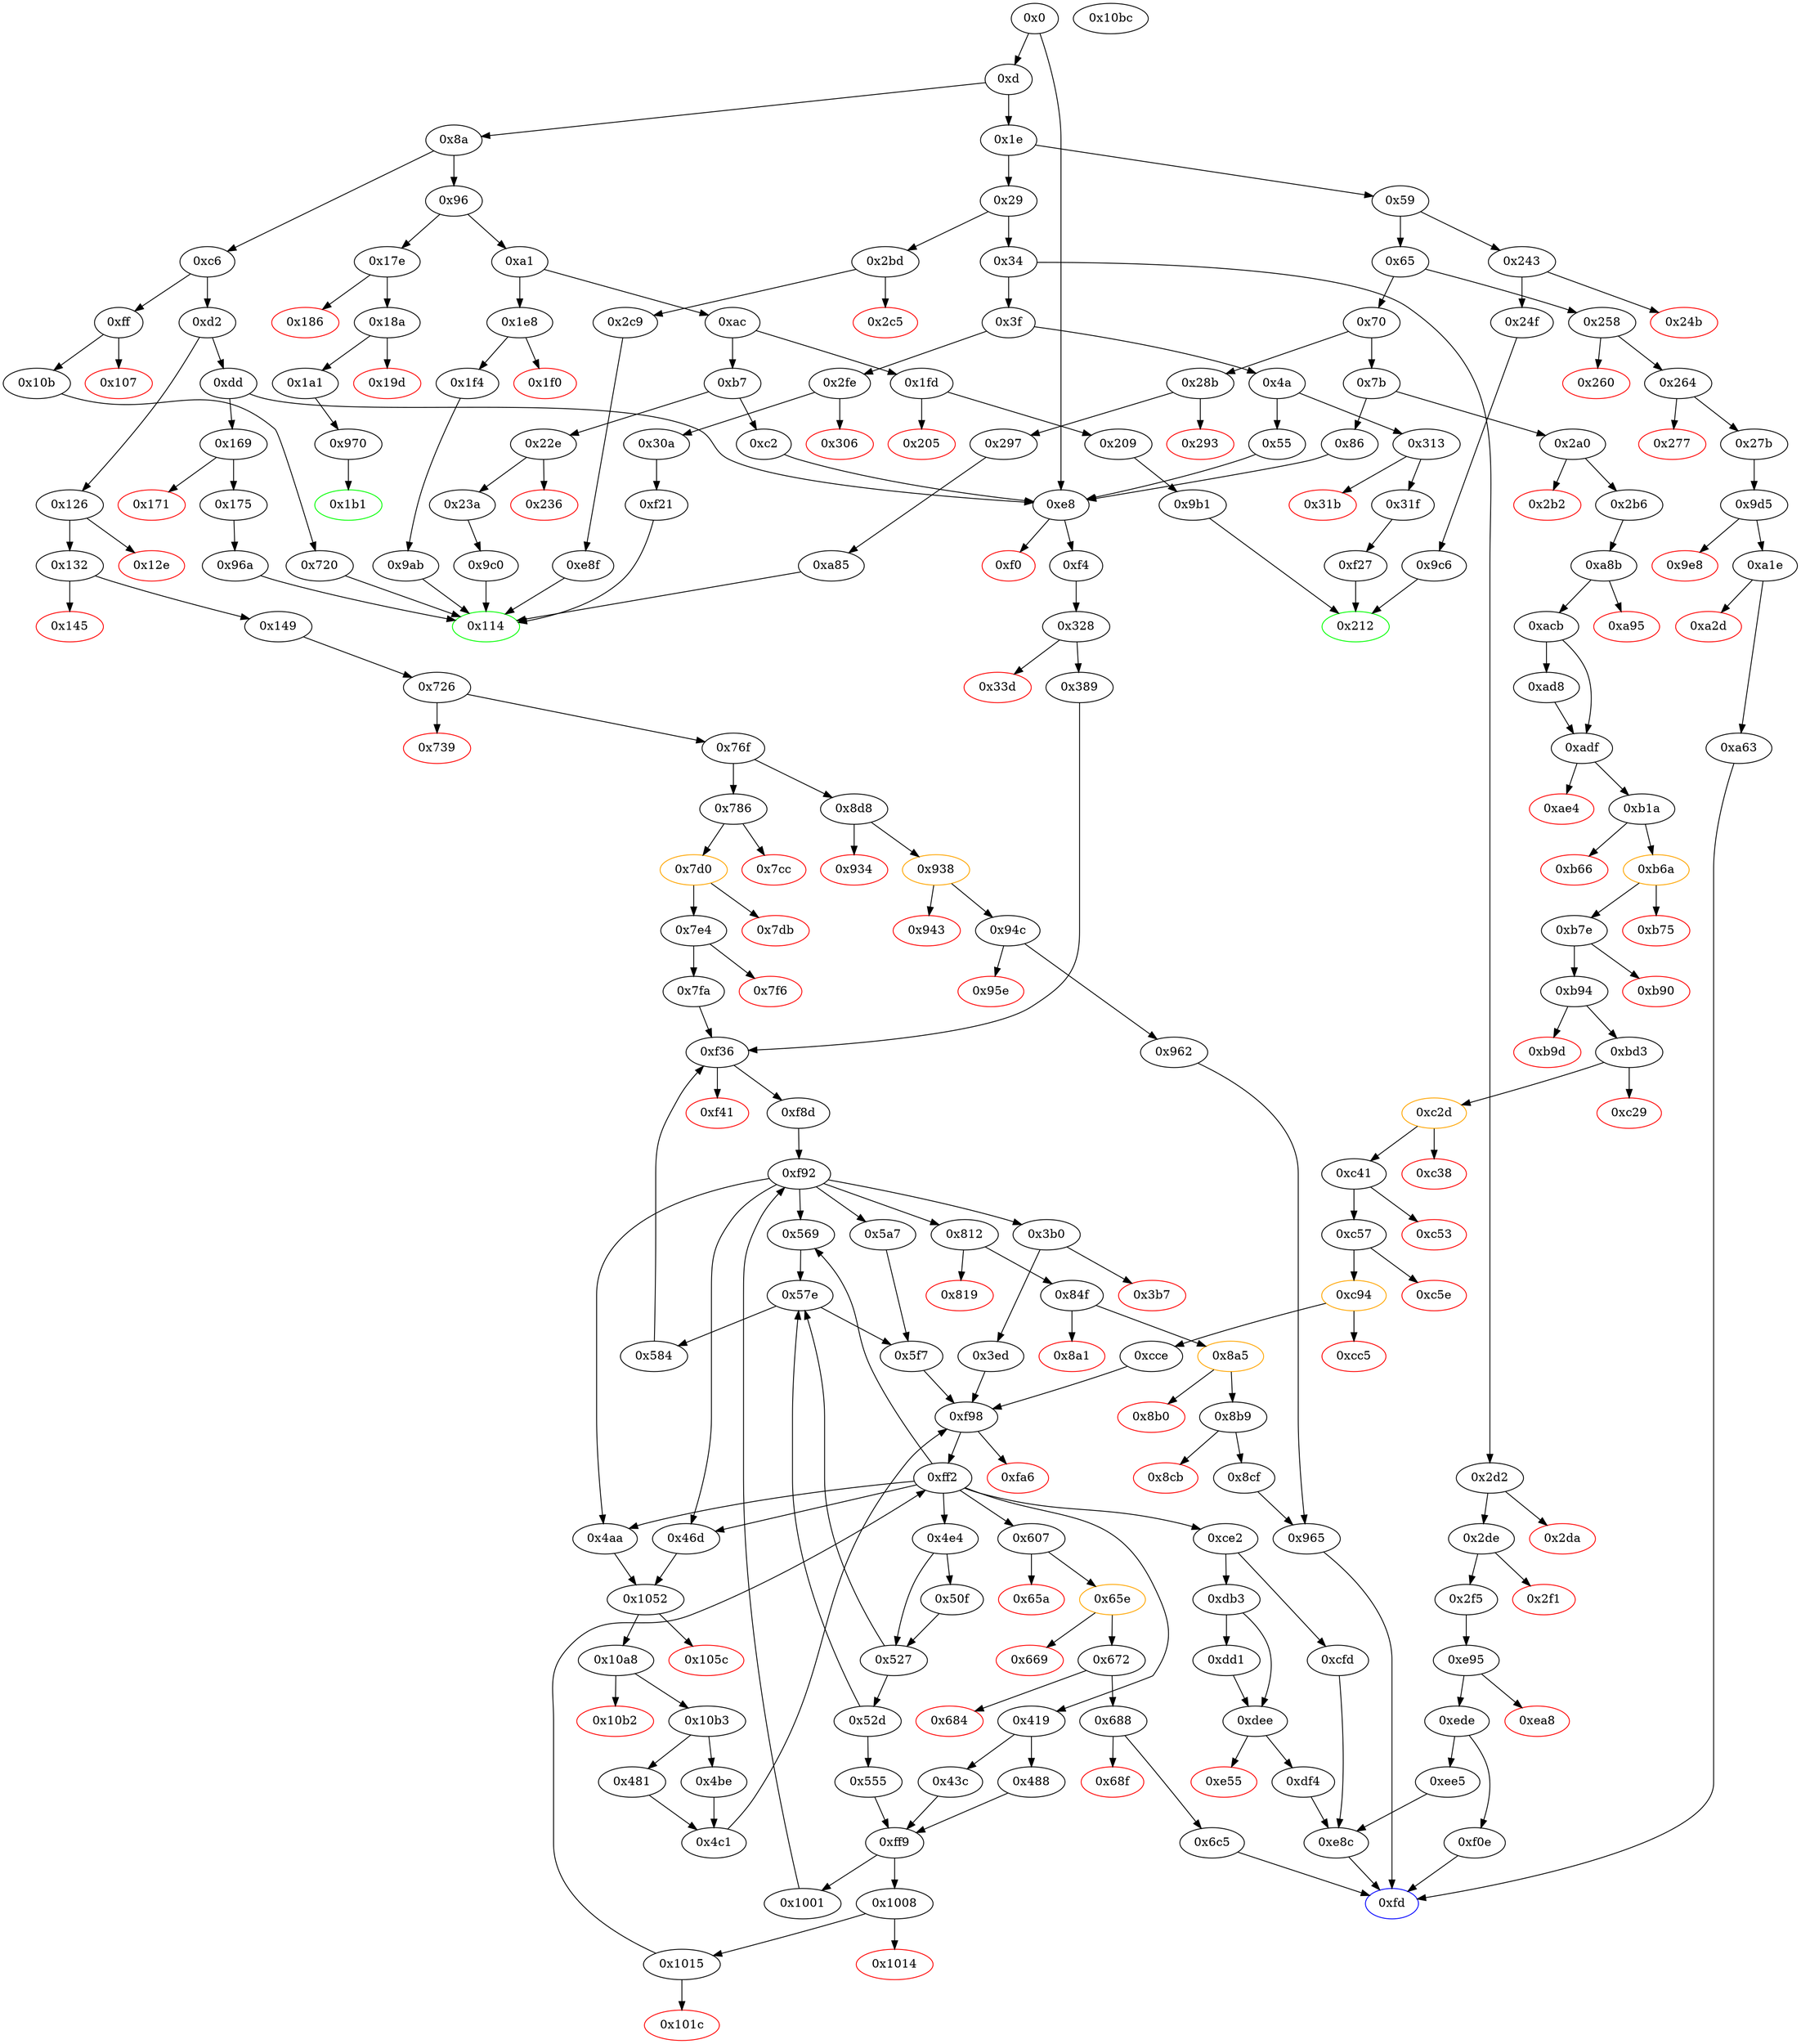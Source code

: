 strict digraph "" {
"0x1e" [fillcolor=white, id="0x1e", style=filled, tooltip="Block 0x1e\n[0x1e:0x28]\n---\nPredecessors: [0xd]\nSuccessors: [0x29, 0x59]\n---\n0x1e DUP1\n0x1f PUSH4 0xca69e323\n0x24 GT\n0x25 PUSH2 0x59\n0x28 JUMPI\n---\n0x1f: V13 = 0xca69e323\n0x24: V14 = GT 0xca69e323 V9\n0x25: V15 = 0x59\n0x28: JUMPI 0x59 V14\n---\nEntry stack: [V9]\nStack pops: 1\nStack additions: [S0]\nExit stack: [V9]\n\nDef sites:\nV9: {0xd.0x12}\n"];
"0x7e4" [fillcolor=white, id="0x7e4", style=filled, tooltip="Block 0x7e4\n[0x7e4:0x7f5]\n---\nPredecessors: [0x7d0]\nSuccessors: [0x7f6, 0x7fa]\n---\n0x7e4 JUMPDEST\n0x7e5 POP\n0x7e6 POP\n0x7e7 POP\n0x7e8 POP\n0x7e9 PUSH1 0x40\n0x7eb MLOAD\n0x7ec RETURNDATASIZE\n0x7ed PUSH1 0x20\n0x7ef DUP2\n0x7f0 LT\n0x7f1 ISZERO\n0x7f2 PUSH2 0x7fa\n0x7f5 JUMPI\n---\n0x7e4: JUMPDEST \n0x7e9: V693 = 0x40\n0x7eb: V694 = M[0x40]\n0x7ec: V695 = RETURNDATASIZE\n0x7ed: V696 = 0x20\n0x7f0: V697 = LT V695 0x20\n0x7f1: V698 = ISZERO V697\n0x7f2: V699 = 0x7fa\n0x7f5: JUMPI 0x7fa V698\n---\nEntry stack: [V9, 0xfd, V104, V107, V111, 0x0, V672, 0x70a08231, V675, V686]\nStack pops: 4\nStack additions: [V694, V695]\nExit stack: [V9, 0xfd, V104, V107, V111, 0x0, V694, V695]\n\nDef sites:\nV9: {0xd.0x12}\n0xfd: {0x132.0x134}\nV104: {0x149.0x156}\nV107: {0x149.0x15c}\nV111: {0x149.0x164}\n0x0: {0x786.0x79f}\nV672: {0x786.0x7aa}\n0x70a08231: {0x786.0x7ac}\nV675: {0x786.0x7b6}\nV686: {0x7d0.0x7d4}\n"];
"0xc41" [fillcolor=white, id="0xc41", style=filled, tooltip="Block 0xc41\n[0xc41:0xc52]\n---\nPredecessors: [0xc2d]\nSuccessors: [0xc53, 0xc57]\n---\n0xc41 JUMPDEST\n0xc42 POP\n0xc43 POP\n0xc44 POP\n0xc45 POP\n0xc46 PUSH1 0x40\n0xc48 MLOAD\n0xc49 RETURNDATASIZE\n0xc4a PUSH1 0x20\n0xc4c DUP2\n0xc4d LT\n0xc4e ISZERO\n0xc4f PUSH2 0xc57\n0xc52 JUMPI\n---\n0xc41: JUMPDEST \n0xc46: V1130 = 0x40\n0xc48: V1131 = M[0x40]\n0xc49: V1132 = RETURNDATASIZE\n0xc4a: V1133 = 0x20\n0xc4d: V1134 = LT V1132 0x20\n0xc4e: V1135 = ISZERO V1134\n0xc4f: V1136 = 0xc57\n0xc52: JUMPI 0xc57 V1135\n---\nEntry stack: [V9, 0xfd, V231, V1108, 0x23b872dd, V1111, V1123]\nStack pops: 4\nStack additions: [V1131, V1132]\nExit stack: [V9, 0xfd, V231, V1131, V1132]\n\nDef sites:\nV9: {0xd.0x12}\n0xfd: {0x2a0.0x2a1}\nV231: {0x2b6.0x2b8}\nV1108: {0xbd3.0xc04}\n0x23b872dd: {0xbd3.0xc06}\nV1111: {0xbd3.0xc10}\nV1123: {0xc2d.0xc31}\n"];
"0xea8" [color=red, fillcolor=white, id="0xea8", style=filled, tooltip="Block 0xea8\n[0xea8:0xedd]\n---\nPredecessors: [0xe95]\nSuccessors: []\n---\n0xea8 PUSH1 0x40\n0xeaa MLOAD\n0xeab PUSH3 0x461bcd\n0xeaf PUSH1 0xe5\n0xeb1 SHL\n0xeb2 DUP2\n0xeb3 MSTORE\n0xeb4 PUSH1 0x4\n0xeb6 ADD\n0xeb7 DUP1\n0xeb8 DUP1\n0xeb9 PUSH1 0x20\n0xebb ADD\n0xebc DUP3\n0xebd DUP2\n0xebe SUB\n0xebf DUP3\n0xec0 MSTORE\n0xec1 PUSH1 0x28\n0xec3 DUP2\n0xec4 MSTORE\n0xec5 PUSH1 0x20\n0xec7 ADD\n0xec8 DUP1\n0xec9 PUSH2 0x1178\n0xecc PUSH1 0x28\n0xece SWAP2\n0xecf CODECOPY\n0xed0 PUSH1 0x40\n0xed2 ADD\n0xed3 SWAP2\n0xed4 POP\n0xed5 POP\n0xed6 PUSH1 0x40\n0xed8 MLOAD\n0xed9 DUP1\n0xeda SWAP2\n0xedb SUB\n0xedc SWAP1\n0xedd REVERT\n---\n0xea8: V1340 = 0x40\n0xeaa: V1341 = M[0x40]\n0xeab: V1342 = 0x461bcd\n0xeaf: V1343 = 0xe5\n0xeb1: V1344 = SHL 0xe5 0x461bcd\n0xeb3: M[V1341] = 0x8c379a000000000000000000000000000000000000000000000000000000000\n0xeb4: V1345 = 0x4\n0xeb6: V1346 = ADD 0x4 V1341\n0xeb9: V1347 = 0x20\n0xebb: V1348 = ADD 0x20 V1346\n0xebe: V1349 = SUB V1348 V1346\n0xec0: M[V1346] = V1349\n0xec1: V1350 = 0x28\n0xec4: M[V1348] = 0x28\n0xec5: V1351 = 0x20\n0xec7: V1352 = ADD 0x20 V1348\n0xec9: V1353 = 0x1178\n0xecc: V1354 = 0x28\n0xecf: CODECOPY V1352 0x1178 0x28\n0xed0: V1355 = 0x40\n0xed2: V1356 = ADD 0x40 V1352\n0xed6: V1357 = 0x40\n0xed8: V1358 = M[0x40]\n0xedb: V1359 = SUB V1356 V1358\n0xedd: REVERT V1358 V1359\n---\nEntry stack: [V9, 0xfd, V254]\nStack pops: 0\nStack additions: []\nExit stack: [V9, 0xfd, V254]\n\nDef sites:\nV9: {0xd.0x12}\n0xfd: {0x2de.0x2e0}\nV254: {0x2f5.0x2f9}\n"];
"0xb6a" [color=orange, fillcolor=white, id="0xb6a", style=filled, tooltip="Block 0xb6a\n[0xb6a:0xb74]\n---\nPredecessors: [0xb1a]\nSuccessors: [0xb75, 0xb7e]\n---\n0xb6a JUMPDEST\n0xb6b POP\n0xb6c GAS\n0xb6d STATICCALL\n0xb6e ISZERO\n0xb6f DUP1\n0xb70 ISZERO\n0xb71 PUSH2 0xb7e\n0xb74 JUMPI\n---\n0xb6a: JUMPDEST \n0xb6c: V1046 = GAS\n0xb6d: V1047 = STATICCALL V1046 V1034 V1028 V1040 V1028 0x20\n0xb6e: V1048 = ISZERO V1047\n0xb70: V1049 = ISZERO V1048\n0xb71: V1050 = 0xb7e\n0xb74: JUMPI 0xb7e V1049\n---\nEntry stack: [V9, 0xfd, V231, V231, V1034, 0xdd62ed3e, V1037, 0x20, V1028, V1040, V1028, V1034, V1042]\nStack pops: 6\nStack additions: [V1048]\nExit stack: [V9, 0xfd, V231, V231, V1034, 0xdd62ed3e, V1037, V1048]\n\nDef sites:\nV9: {0xd.0x12}\n0xfd: {0x2a0.0x2a1}\nV231: {0x2b6.0x2b8}\nV231: {0x2b6.0x2b8}\nV1034: {0xb1a.0xb44}\n0xdd62ed3e: {0xb1a.0xb46}\nV1037: {0xb1a.0xb50}\n0x20: {0xb1a.0xb52}\nV1028: {0xb1a.0xb39}\nV1040: {0xb1a.0xb5a}\nV1028: {0xb1a.0xb39}\nV1034: {0xb1a.0xb44}\nV1042: {0xb1a.0xb5f}\n"];
"0x18a" [fillcolor=white, id="0x18a", style=filled, tooltip="Block 0x18a\n[0x18a:0x19c]\n---\nPredecessors: [0x17e]\nSuccessors: [0x19d, 0x1a1]\n---\n0x18a JUMPDEST\n0x18b POP\n0x18c PUSH2 0x1b1\n0x18f PUSH1 0x4\n0x191 DUP1\n0x192 CALLDATASIZE\n0x193 SUB\n0x194 PUSH1 0x20\n0x196 DUP2\n0x197 LT\n0x198 ISZERO\n0x199 PUSH2 0x1a1\n0x19c JUMPI\n---\n0x18a: JUMPDEST \n0x18c: V123 = 0x1b1\n0x18f: V124 = 0x4\n0x192: V125 = CALLDATASIZE\n0x193: V126 = SUB V125 0x4\n0x194: V127 = 0x20\n0x197: V128 = LT V126 0x20\n0x198: V129 = ISZERO V128\n0x199: V130 = 0x1a1\n0x19c: JUMPI 0x1a1 V129\n---\nEntry stack: [V9, V119]\nStack pops: 1\nStack additions: [0x1b1, 0x4, V126]\nExit stack: [V9, 0x1b1, 0x4, V126]\n\nDef sites:\nV9: {0xd.0x12}\nV119: {0x17e.0x17f}\n"];
"0x50f" [fillcolor=white, id="0x50f", style=filled, tooltip="Block 0x50f\n[0x50f:0x526]\n---\nPredecessors: [0x4e4]\nSuccessors: [0x527]\n---\n0x50f POP\n0x510 PUSH1 0x4\n0x512 SLOAD\n0x513 CALLER\n0x514 PUSH1 0x0\n0x516 SWAP1\n0x517 DUP2\n0x518 MSTORE\n0x519 PUSH1 0xa\n0x51b PUSH1 0x20\n0x51d MSTORE\n0x51e PUSH1 0x40\n0x520 SWAP1\n0x521 SHA3\n0x522 PUSH1 0x2\n0x524 ADD\n0x525 SLOAD\n0x526 EQ\n---\n0x510: V439 = 0x4\n0x512: V440 = S[0x4]\n0x513: V441 = CALLER\n0x514: V442 = 0x0\n0x518: M[0x0] = V441\n0x519: V443 = 0xa\n0x51b: V444 = 0x20\n0x51d: M[0x20] = 0xa\n0x51e: V445 = 0x40\n0x521: V446 = SHA3 0x0 0x40\n0x522: V447 = 0x2\n0x524: V448 = ADD 0x2 V446\n0x525: V449 = S[V448]\n0x526: V450 = EQ V449 V440\n---\nEntry stack: [V9, S3, S2, S1, V436]\nStack pops: 1\nStack additions: [V450]\nExit stack: [V9, S3, S2, S1, V450]\n\nDef sites:\nV9: {0xd.0x12}\nS3: {0xd.0x12, 0xf4.0xf6}\nS2: {0x2a0.0x2a1, 0x3ed.0x3ef, 0x10b3_0x46d.0x10b4, 0x10b3_0x4aa.0x10b4}\nS1: {0x3ed.0x3ef, 0x584.0x594, 0x2b6.0x2b8}\nV436: {0x4e4.0x508}\n"];
"0xce2" [fillcolor=white, id="0xce2", style=filled, tooltip="Block 0xce2\n[0xce2:0xcfc]\n---\nPredecessors: [0xff2]\nSuccessors: [0xcfd, 0xdb3]\n---\n0xce2 JUMPDEST\n0xce3 PUSH1 0xb\n0xce5 SSTORE\n0xce6 CALLER\n0xce7 PUSH1 0x0\n0xce9 SWAP1\n0xcea DUP2\n0xceb MSTORE\n0xcec PUSH1 0xa\n0xcee PUSH1 0x20\n0xcf0 MSTORE\n0xcf1 PUSH1 0x40\n0xcf3 SWAP1\n0xcf4 SHA3\n0xcf5 PUSH1 0x2\n0xcf7 ADD\n0xcf8 SLOAD\n0xcf9 PUSH2 0xdb3\n0xcfc JUMPI\n---\n0xce2: JUMPDEST \n0xce3: V1190 = 0xb\n0xce5: S[0xb] = S0\n0xce6: V1191 = CALLER\n0xce7: V1192 = 0x0\n0xceb: M[0x0] = V1191\n0xcec: V1193 = 0xa\n0xcee: V1194 = 0x20\n0xcf0: M[0x20] = 0xa\n0xcf1: V1195 = 0x40\n0xcf4: V1196 = SHA3 0x0 0x40\n0xcf5: V1197 = 0x2\n0xcf7: V1198 = ADD 0x2 V1196\n0xcf8: V1199 = S[V1198]\n0xcf9: V1200 = 0xdb3\n0xcfc: JUMPI 0xdb3 V1199\n---\nEntry stack: [V9, S3, S2, S1, S0]\nStack pops: 1\nStack additions: []\nExit stack: [V9, S3, S2, S1]\n\nDef sites:\nV9: {0xd.0x12}\nS3: {0xd.0x12, 0xf4.0xf6}\nS2: {0x2a0.0x2a1, 0x3ed.0x3ef, 0x10b3_0x46d.0x10b4, 0x10b3_0x4aa.0x10b4}\nS1: {0x3ed.0x3ef, 0x584.0x594, 0x2b6.0x2b8}\nS0: {0x1008_0x488.0x100b, 0x1008_0x43c.0x100b, 0xf98_0x4c1.0xf9d, 0xf98_0x5f7.0xf9d, 0xf98_0x3ed.0xf9d, 0xf98_0xcce.0xf9d, 0x1008_0x555.0x100b}\n"];
"0x293" [color=red, fillcolor=white, id="0x293", style=filled, tooltip="Block 0x293\n[0x293:0x296]\n---\nPredecessors: [0x28b]\nSuccessors: []\n---\n0x293 PUSH1 0x0\n0x295 DUP1\n0x296 REVERT\n---\n0x293: V219 = 0x0\n0x296: REVERT 0x0 0x0\n---\nEntry stack: [V9, V216]\nStack pops: 0\nStack additions: []\nExit stack: [V9, V216]\n\nDef sites:\nV9: {0xd.0x12}\nV216: {0x28b.0x28c}\n"];
"0x212" [color=green, fillcolor=white, id="0x212", style=filled, tooltip="Block 0x212\n[0x212:0x22d]\n---\nPredecessors: [0x9b1, 0x9c6, 0xf27]\nSuccessors: []\n---\n0x212 JUMPDEST\n0x213 PUSH1 0x40\n0x215 DUP1\n0x216 MLOAD\n0x217 PUSH1 0x1\n0x219 PUSH1 0x1\n0x21b PUSH1 0xa0\n0x21d SHL\n0x21e SUB\n0x21f SWAP1\n0x220 SWAP3\n0x221 AND\n0x222 DUP3\n0x223 MSTORE\n0x224 MLOAD\n0x225 SWAP1\n0x226 DUP2\n0x227 SWAP1\n0x228 SUB\n0x229 PUSH1 0x20\n0x22b ADD\n0x22c SWAP1\n0x22d RETURN\n---\n0x212: JUMPDEST \n0x213: V171 = 0x40\n0x216: V172 = M[0x40]\n0x217: V173 = 0x1\n0x219: V174 = 0x1\n0x21b: V175 = 0xa0\n0x21d: V176 = SHL 0xa0 0x1\n0x21e: V177 = SUB 0x10000000000000000000000000000000000000000 0x1\n0x221: V178 = AND S0 0xffffffffffffffffffffffffffffffffffffffff\n0x223: M[V172] = V178\n0x224: V179 = M[0x40]\n0x228: V180 = SUB V172 V179\n0x229: V181 = 0x20\n0x22b: V182 = ADD 0x20 V180\n0x22d: RETURN V179 V182\n---\nEntry stack: [V9, 0x212, S0]\nStack pops: 1\nStack additions: []\nExit stack: [V9, 0x212]\n\nDef sites:\nV9: {0xd.0x12}\n0x212: {0x209.0x20b, 0x31f.0x321, 0x24f.0x251}\nS0: {0x9b1.0x9bd, 0xf27.0xf33, 0x9c6.0x9d2}\n"];
"0x2c9" [fillcolor=white, id="0x2c9", style=filled, tooltip="Block 0x2c9\n[0x2c9:0x2d1]\n---\nPredecessors: [0x2bd]\nSuccessors: [0xe8f]\n---\n0x2c9 JUMPDEST\n0x2ca POP\n0x2cb PUSH2 0x114\n0x2ce PUSH2 0xe8f\n0x2d1 JUMP\n---\n0x2c9: JUMPDEST \n0x2cb: V237 = 0x114\n0x2ce: V238 = 0xe8f\n0x2d1: JUMP 0xe8f\n---\nEntry stack: [V9, V233]\nStack pops: 1\nStack additions: [0x114]\nExit stack: [V9, 0x114]\n\nDef sites:\nV9: {0xd.0x12}\nV233: {0x2bd.0x2be}\n"];
"0x7d0" [color=orange, fillcolor=white, id="0x7d0", style=filled, tooltip="Block 0x7d0\n[0x7d0:0x7da]\n---\nPredecessors: [0x786]\nSuccessors: [0x7db, 0x7e4]\n---\n0x7d0 JUMPDEST\n0x7d1 POP\n0x7d2 GAS\n0x7d3 STATICCALL\n0x7d4 ISZERO\n0x7d5 DUP1\n0x7d6 ISZERO\n0x7d7 PUSH2 0x7e4\n0x7da JUMPI\n---\n0x7d0: JUMPDEST \n0x7d2: V684 = GAS\n0x7d3: V685 = STATICCALL V684 V672 V665 V678 V665 0x20\n0x7d4: V686 = ISZERO V685\n0x7d6: V687 = ISZERO V686\n0x7d7: V688 = 0x7e4\n0x7da: JUMPI 0x7e4 V687\n---\nEntry stack: [V9, 0xfd, V104, V107, V111, 0x0, V672, 0x70a08231, V675, 0x20, V665, V678, V665, V672, V680]\nStack pops: 6\nStack additions: [V686]\nExit stack: [V9, 0xfd, V104, V107, V111, 0x0, V672, 0x70a08231, V675, V686]\n\nDef sites:\nV9: {0xd.0x12}\n0xfd: {0x132.0x134}\nV104: {0x149.0x156}\nV107: {0x149.0x15c}\nV111: {0x149.0x164}\n0x0: {0x786.0x79f}\nV672: {0x786.0x7aa}\n0x70a08231: {0x786.0x7ac}\nV675: {0x786.0x7b6}\n0x20: {0x786.0x7b8}\nV665: {0x786.0x79e}\nV678: {0x786.0x7c0}\nV665: {0x786.0x79e}\nV672: {0x786.0x7aa}\nV680: {0x786.0x7c5}\n"];
"0x488" [fillcolor=white, id="0x488", style=filled, tooltip="Block 0x488\n[0x488:0x4a9]\n---\nPredecessors: [0x419]\nSuccessors: [0xff9]\n---\n0x488 JUMPDEST\n0x489 PUSH1 0x3\n0x48b SLOAD\n0x48c CALLER\n0x48d PUSH1 0x0\n0x48f SWAP1\n0x490 DUP2\n0x491 MSTORE\n0x492 PUSH1 0xa\n0x494 PUSH1 0x20\n0x496 MSTORE\n0x497 PUSH1 0x40\n0x499 SWAP1\n0x49a SHA3\n0x49b SLOAD\n0x49c PUSH2 0x4aa\n0x49f SWAP2\n0x4a0 PUSH4 0xffffffff\n0x4a5 PUSH2 0xff9\n0x4a8 AND\n0x4a9 JUMP\n---\n0x488: JUMPDEST \n0x489: V390 = 0x3\n0x48b: V391 = S[0x3]\n0x48c: V392 = CALLER\n0x48d: V393 = 0x0\n0x491: M[0x0] = V392\n0x492: V394 = 0xa\n0x494: V395 = 0x20\n0x496: M[0x20] = 0xa\n0x497: V396 = 0x40\n0x49a: V397 = SHA3 0x0 0x40\n0x49b: V398 = S[V397]\n0x49c: V399 = 0x4aa\n0x4a0: V400 = 0xffffffff\n0x4a5: V401 = 0xff9\n0x4a8: V402 = AND 0xff9 0xffffffff\n0x4a9: JUMP 0xff9\n---\nEntry stack: [V9, S2, S1, S0]\nStack pops: 0\nStack additions: [0x4aa, V398, V391]\nExit stack: [V9, S2, S1, S0, 0x4aa, V398, V391]\n\nDef sites:\nV9: {0xd.0x12}\nS2: {0xd.0x12, 0xf4.0xf6}\nS1: {0x2a0.0x2a1, 0x3ed.0x3ef, 0x10b3_0x46d.0x10b4, 0x10b3_0x4aa.0x10b4}\nS0: {0x3ed.0x3ef, 0x584.0x594, 0x2b6.0x2b8}\n"];
"0x2c5" [color=red, fillcolor=white, id="0x2c5", style=filled, tooltip="Block 0x2c5\n[0x2c5:0x2c8]\n---\nPredecessors: [0x2bd]\nSuccessors: []\n---\n0x2c5 PUSH1 0x0\n0x2c7 DUP1\n0x2c8 REVERT\n---\n0x2c5: V236 = 0x0\n0x2c8: REVERT 0x0 0x0\n---\nEntry stack: [V9, V233]\nStack pops: 0\nStack additions: []\nExit stack: [V9, V233]\n\nDef sites:\nV9: {0xd.0x12}\nV233: {0x2bd.0x2be}\n"];
"0xa8b" [fillcolor=white, id="0xa8b", style=filled, tooltip="Block 0xa8b\n[0xa8b:0xa94]\n---\nPredecessors: [0x2b6]\nSuccessors: [0xa95, 0xacb]\n---\n0xa8b JUMPDEST\n0xa8c PUSH1 0x0\n0xa8e SLOAD\n0xa8f CALLVALUE\n0xa90 EQ\n0xa91 PUSH2 0xacb\n0xa94 JUMPI\n---\n0xa8b: JUMPDEST \n0xa8c: V959 = 0x0\n0xa8e: V960 = S[0x0]\n0xa8f: V961 = CALLVALUE\n0xa90: V962 = EQ V961 V960\n0xa91: V963 = 0xacb\n0xa94: JUMPI 0xacb V962\n---\nEntry stack: [V9, 0xfd, V231]\nStack pops: 0\nStack additions: []\nExit stack: [V9, 0xfd, V231]\n\nDef sites:\nV9: {0xd.0x12}\n0xfd: {0x2a0.0x2a1}\nV231: {0x2b6.0x2b8}\n"];
"0x105c" [color=red, fillcolor=white, id="0x105c", style=filled, tooltip="Block 0x105c\n[0x105c:0x10a7]\n---\nPredecessors: [0x1052]\nSuccessors: []\n---\n0x105c PUSH1 0x40\n0x105e DUP1\n0x105f MLOAD\n0x1060 PUSH3 0x461bcd\n0x1064 PUSH1 0xe5\n0x1066 SHL\n0x1067 DUP2\n0x1068 MSTORE\n0x1069 PUSH1 0x20\n0x106b PUSH1 0x4\n0x106d DUP3\n0x106e ADD\n0x106f MSTORE\n0x1070 PUSH1 0x1a\n0x1072 PUSH1 0x24\n0x1074 DUP3\n0x1075 ADD\n0x1076 MSTORE\n0x1077 PUSH32 0x536166654d6174683a206469766973696f6e206279207a65726f000000000000\n0x1098 PUSH1 0x44\n0x109a DUP3\n0x109b ADD\n0x109c MSTORE\n0x109d SWAP1\n0x109e MLOAD\n0x109f SWAP1\n0x10a0 DUP2\n0x10a1 SWAP1\n0x10a2 SUB\n0x10a3 PUSH1 0x64\n0x10a5 ADD\n0x10a6 SWAP1\n0x10a7 REVERT\n---\n0x105c: V1479 = 0x40\n0x105f: V1480 = M[0x40]\n0x1060: V1481 = 0x461bcd\n0x1064: V1482 = 0xe5\n0x1066: V1483 = SHL 0xe5 0x461bcd\n0x1068: M[V1480] = 0x8c379a000000000000000000000000000000000000000000000000000000000\n0x1069: V1484 = 0x20\n0x106b: V1485 = 0x4\n0x106e: V1486 = ADD V1480 0x4\n0x106f: M[V1486] = 0x20\n0x1070: V1487 = 0x1a\n0x1072: V1488 = 0x24\n0x1075: V1489 = ADD V1480 0x24\n0x1076: M[V1489] = 0x1a\n0x1077: V1490 = 0x536166654d6174683a206469766973696f6e206279207a65726f000000000000\n0x1098: V1491 = 0x44\n0x109b: V1492 = ADD V1480 0x44\n0x109c: M[V1492] = 0x536166654d6174683a206469766973696f6e206279207a65726f000000000000\n0x109e: V1493 = M[0x40]\n0x10a2: V1494 = SUB V1480 V1493\n0x10a3: V1495 = 0x64\n0x10a5: V1496 = ADD 0x64 V1494\n0x10a7: REVERT V1493 V1496\n---\nEntry stack: [V9, 0xfd, V104, S7, S6, S5, S4, {0x481, 0x4be}, S2, 0x3e8, 0x0]\nStack pops: 0\nStack additions: []\nExit stack: [V9, 0xfd, V104, S7, S6, S5, S4, {0x481, 0x4be}, S2, 0x3e8, 0x0]\n\nDef sites:\nV9: {0xd.0x12}\n0xfd: {0x132.0x134}\nV104: {0x149.0x156}\nS7: {0x149.0x15c, 0xd.0x12}\nS6: {0x149.0x164, 0xd.0x12, 0xf4.0xf6}\nS5: {0x1001_0xff9_0x43c.0x1002, 0x1001_0xff9_0x488.0x1002, 0xf98_0x4c1.0xf9d, 0xf98_0x5f7.0xf9d, 0xf98_0x3ed.0xf9d, 0xf98_0xcce.0xf9d, 0x1001_0xff9_0x555.0x1002, 0xf8d_0x584.0xf91, 0xf8d_0x7fa.0xf91, 0xf8d_0x389.0xf91, 0x1008_0x488.0x100b, 0x1008_0x555.0x100b, 0x1008_0x43c.0x100b}\nS4: {0x389.0x38c, 0x7fa.0x7ff, 0x3ed.0x3ef, 0x584.0x594, 0x2b6.0x2b8}\n{0x481, 0x4be}: {0x4aa.0x4ad, 0x46d.0x470}\nS2: {0x1001_0xff9_0x43c.0x1002, 0x1001_0xff9_0x488.0x1002, 0xf98_0x4c1.0xf9d, 0xf98_0x5f7.0xf9d, 0xf98_0x3ed.0xf9d, 0xf98_0xcce.0xf9d, 0x1001_0xff9_0x555.0x1002, 0xf8d_0x584.0xf91, 0xf8d_0x7fa.0xf91, 0xf8d_0x389.0xf91, 0x1008_0x488.0x100b, 0x1008_0x555.0x100b, 0x1008_0x43c.0x100b}\n0x3e8: {0x4aa.0x4b1, 0x46d.0x474}\n0x0: {0x1052.0x1053}\n"];
"0xe8c" [fillcolor=white, id="0xe8c", style=filled, tooltip="Block 0xe8c\n[0xe8c:0xe8e]\n---\nPredecessors: [0xcfd, 0xdf4, 0xee5]\nSuccessors: [0xfd]\n---\n0xe8c JUMPDEST\n0xe8d POP\n0xe8e JUMP\n---\n0xe8c: JUMPDEST \n0xe8e: JUMP S1\n---\nEntry stack: [V9, S2, S1, S0]\nStack pops: 2\nStack additions: []\nExit stack: [V9, S2]\n\nDef sites:\nV9: {0xd.0x12}\nS2: {0xd.0x12, 0xf4.0xf6}\nS1: {0x2a0.0x2a1, 0x3ed.0x3ef, 0x10b3_0x46d.0x10b4, 0x10b3_0x4aa.0x10b4, 0x2de.0x2e0}\nS0: {0x3ed.0x3ef, 0x584.0x594, 0x2f5.0x2f9, 0x2b6.0x2b8}\n"];
"0xb75" [color=red, fillcolor=white, id="0xb75", style=filled, tooltip="Block 0xb75\n[0xb75:0xb7d]\n---\nPredecessors: [0xb6a]\nSuccessors: []\n---\n0xb75 RETURNDATASIZE\n0xb76 PUSH1 0x0\n0xb78 DUP1\n0xb79 RETURNDATACOPY\n0xb7a RETURNDATASIZE\n0xb7b PUSH1 0x0\n0xb7d REVERT\n---\n0xb75: V1051 = RETURNDATASIZE\n0xb76: V1052 = 0x0\n0xb79: RETURNDATACOPY 0x0 0x0 V1051\n0xb7a: V1053 = RETURNDATASIZE\n0xb7b: V1054 = 0x0\n0xb7d: REVERT 0x0 V1053\n---\nEntry stack: [V9, 0xfd, V231, V231, V1034, 0xdd62ed3e, V1037, V1048]\nStack pops: 0\nStack additions: []\nExit stack: [V9, 0xfd, V231, V231, V1034, 0xdd62ed3e, V1037, V1048]\n\nDef sites:\nV9: {0xd.0x12}\n0xfd: {0x2a0.0x2a1}\nV231: {0x2b6.0x2b8}\nV231: {0x2b6.0x2b8}\nV1034: {0xb1a.0xb44}\n0xdd62ed3e: {0xb1a.0xb46}\nV1037: {0xb1a.0xb50}\nV1048: {0xb6a.0xb6e}\n"];
"0x8d8" [fillcolor=white, id="0x8d8", style=filled, tooltip="Block 0x8d8\n[0x8d8:0x933]\n---\nPredecessors: [0x76f]\nSuccessors: [0x934, 0x938]\n---\n0x8d8 JUMPDEST\n0x8d9 DUP3\n0x8da PUSH1 0x1\n0x8dc PUSH1 0x1\n0x8de PUSH1 0xa0\n0x8e0 SHL\n0x8e1 SUB\n0x8e2 AND\n0x8e3 PUSH4 0xa9059cbb\n0x8e8 DUP3\n0x8e9 DUP5\n0x8ea PUSH1 0x40\n0x8ec MLOAD\n0x8ed DUP4\n0x8ee PUSH4 0xffffffff\n0x8f3 AND\n0x8f4 PUSH1 0xe0\n0x8f6 SHL\n0x8f7 DUP2\n0x8f8 MSTORE\n0x8f9 PUSH1 0x4\n0x8fb ADD\n0x8fc DUP1\n0x8fd DUP4\n0x8fe PUSH1 0x1\n0x900 PUSH1 0x1\n0x902 PUSH1 0xa0\n0x904 SHL\n0x905 SUB\n0x906 AND\n0x907 PUSH1 0x1\n0x909 PUSH1 0x1\n0x90b PUSH1 0xa0\n0x90d SHL\n0x90e SUB\n0x90f AND\n0x910 DUP2\n0x911 MSTORE\n0x912 PUSH1 0x20\n0x914 ADD\n0x915 DUP3\n0x916 DUP2\n0x917 MSTORE\n0x918 PUSH1 0x20\n0x91a ADD\n0x91b SWAP3\n0x91c POP\n0x91d POP\n0x91e POP\n0x91f PUSH1 0x20\n0x921 PUSH1 0x40\n0x923 MLOAD\n0x924 DUP1\n0x925 DUP4\n0x926 SUB\n0x927 DUP2\n0x928 PUSH1 0x0\n0x92a DUP8\n0x92b DUP1\n0x92c EXTCODESIZE\n0x92d ISZERO\n0x92e DUP1\n0x92f ISZERO\n0x930 PUSH2 0x938\n0x933 JUMPI\n---\n0x8d8: JUMPDEST \n0x8da: V780 = 0x1\n0x8dc: V781 = 0x1\n0x8de: V782 = 0xa0\n0x8e0: V783 = SHL 0xa0 0x1\n0x8e1: V784 = SUB 0x10000000000000000000000000000000000000000 0x1\n0x8e2: V785 = AND 0xffffffffffffffffffffffffffffffffffffffff V104\n0x8e3: V786 = 0xa9059cbb\n0x8ea: V787 = 0x40\n0x8ec: V788 = M[0x40]\n0x8ee: V789 = 0xffffffff\n0x8f3: V790 = AND 0xffffffff 0xa9059cbb\n0x8f4: V791 = 0xe0\n0x8f6: V792 = SHL 0xe0 0xa9059cbb\n0x8f8: M[V788] = 0xa9059cbb00000000000000000000000000000000000000000000000000000000\n0x8f9: V793 = 0x4\n0x8fb: V794 = ADD 0x4 V788\n0x8fe: V795 = 0x1\n0x900: V796 = 0x1\n0x902: V797 = 0xa0\n0x904: V798 = SHL 0xa0 0x1\n0x905: V799 = SUB 0x10000000000000000000000000000000000000000 0x1\n0x906: V800 = AND 0xffffffffffffffffffffffffffffffffffffffff V111\n0x907: V801 = 0x1\n0x909: V802 = 0x1\n0x90b: V803 = 0xa0\n0x90d: V804 = SHL 0xa0 0x1\n0x90e: V805 = SUB 0x10000000000000000000000000000000000000000 0x1\n0x90f: V806 = AND 0xffffffffffffffffffffffffffffffffffffffff V800\n0x911: M[V794] = V806\n0x912: V807 = 0x20\n0x914: V808 = ADD 0x20 V794\n0x917: M[V808] = V107\n0x918: V809 = 0x20\n0x91a: V810 = ADD 0x20 V808\n0x91f: V811 = 0x20\n0x921: V812 = 0x40\n0x923: V813 = M[0x40]\n0x926: V814 = SUB V810 V813\n0x928: V815 = 0x0\n0x92c: V816 = EXTCODESIZE V785\n0x92d: V817 = ISZERO V816\n0x92f: V818 = ISZERO V817\n0x930: V819 = 0x938\n0x933: JUMPI 0x938 V818\n---\nEntry stack: [V9, 0xfd, V104, V107, V111]\nStack pops: 3\nStack additions: [S2, S1, S0, V785, 0xa9059cbb, V810, 0x20, V813, V814, V813, 0x0, V785, V817]\nExit stack: [V9, 0xfd, V104, V107, V111, V785, 0xa9059cbb, V810, 0x20, V813, V814, V813, 0x0, V785, V817]\n\nDef sites:\nV9: {0xd.0x12}\n0xfd: {0x132.0x134}\nV104: {0x149.0x156}\nV107: {0x149.0x15c}\nV111: {0x149.0x164}\n"];
"0xcce" [fillcolor=white, id="0xcce", style=filled, tooltip="Block 0xcce\n[0xcce:0xce1]\n---\nPredecessors: [0xc94]\nSuccessors: [0xf98]\n---\n0xcce JUMPDEST\n0xccf POP\n0xcd0 PUSH1 0xb\n0xcd2 SLOAD\n0xcd3 PUSH2 0xce2\n0xcd6 SWAP1\n0xcd7 DUP3\n0xcd8 PUSH4 0xffffffff\n0xcdd PUSH2 0xf98\n0xce0 AND\n0xce1 JUMP\n---\n0xcce: JUMPDEST \n0xcd0: V1184 = 0xb\n0xcd2: V1185 = S[0xb]\n0xcd3: V1186 = 0xce2\n0xcd8: V1187 = 0xffffffff\n0xcdd: V1188 = 0xf98\n0xce0: V1189 = AND 0xf98 0xffffffff\n0xce1: JUMP 0xf98\n---\nEntry stack: [V9, 0xfd, V231, V1177]\nStack pops: 2\nStack additions: [S1, 0xce2, V1185, S1]\nExit stack: [V9, 0xfd, V231, 0xce2, V1185, V231]\n\nDef sites:\nV9: {0xd.0x12}\n0xfd: {0x2a0.0x2a1}\nV231: {0x2b6.0x2b8}\nV1177: {0xc94.0xcbe}\n"];
"0x2a0" [fillcolor=white, id="0x2a0", style=filled, tooltip="Block 0x2a0\n[0x2a0:0x2b1]\n---\nPredecessors: [0x7b]\nSuccessors: [0x2b2, 0x2b6]\n---\n0x2a0 JUMPDEST\n0x2a1 PUSH2 0xfd\n0x2a4 PUSH1 0x4\n0x2a6 DUP1\n0x2a7 CALLDATASIZE\n0x2a8 SUB\n0x2a9 PUSH1 0x20\n0x2ab DUP2\n0x2ac LT\n0x2ad ISZERO\n0x2ae PUSH2 0x2b6\n0x2b1 JUMPI\n---\n0x2a0: JUMPDEST \n0x2a1: V222 = 0xfd\n0x2a4: V223 = 0x4\n0x2a7: V224 = CALLDATASIZE\n0x2a8: V225 = SUB V224 0x4\n0x2a9: V226 = 0x20\n0x2ac: V227 = LT V225 0x20\n0x2ad: V228 = ISZERO V227\n0x2ae: V229 = 0x2b6\n0x2b1: JUMPI 0x2b6 V228\n---\nEntry stack: [V9]\nStack pops: 0\nStack additions: [0xfd, 0x4, V225]\nExit stack: [V9, 0xfd, 0x4, V225]\n\nDef sites:\nV9: {0xd.0x12}\n"];
"0x389" [fillcolor=white, id="0x389", style=filled, tooltip="Block 0x389\n[0x389:0x3af]\n---\nPredecessors: [0x328]\nSuccessors: [0xf36]\n---\n0x389 JUMPDEST\n0x38a PUSH1 0x9\n0x38c SLOAD\n0x38d CALLER\n0x38e PUSH1 0x0\n0x390 SWAP1\n0x391 DUP2\n0x392 MSTORE\n0x393 PUSH1 0xa\n0x395 PUSH1 0x20\n0x397 MSTORE\n0x398 PUSH1 0x40\n0x39a SWAP1\n0x39b SHA3\n0x39c PUSH1 0x3\n0x39e ADD\n0x39f SLOAD\n0x3a0 PUSH2 0x3b0\n0x3a3 SWAP1\n0x3a4 TIMESTAMP\n0x3a5 SWAP1\n0x3a6 PUSH4 0xffffffff\n0x3ab PUSH2 0xf36\n0x3ae AND\n0x3af JUMP\n---\n0x389: JUMPDEST \n0x38a: V293 = 0x9\n0x38c: V294 = S[0x9]\n0x38d: V295 = CALLER\n0x38e: V296 = 0x0\n0x392: M[0x0] = V295\n0x393: V297 = 0xa\n0x395: V298 = 0x20\n0x397: M[0x20] = 0xa\n0x398: V299 = 0x40\n0x39b: V300 = SHA3 0x0 0x40\n0x39c: V301 = 0x3\n0x39e: V302 = ADD 0x3 V300\n0x39f: V303 = S[V302]\n0x3a0: V304 = 0x3b0\n0x3a4: V305 = TIMESTAMP\n0x3a6: V306 = 0xffffffff\n0x3ab: V307 = 0xf36\n0x3ae: V308 = AND 0xf36 0xffffffff\n0x3af: JUMP 0xf36\n---\nEntry stack: [V9, 0xfd]\nStack pops: 0\nStack additions: [V294, 0x3b0, V305, V303]\nExit stack: [V9, 0xfd, V294, 0x3b0, V305, V303]\n\nDef sites:\nV9: {0xd.0x12}\n0xfd: {0xf4.0xf6}\n"];
"0xa63" [fillcolor=white, id="0xa63", style=filled, tooltip="Block 0xa63\n[0xa63:0xa84]\n---\nPredecessors: [0xa1e]\nSuccessors: [0xfd]\n---\n0xa63 JUMPDEST\n0xa64 PUSH1 0x8\n0xa66 DUP1\n0xa67 SLOAD\n0xa68 PUSH1 0x1\n0xa6a PUSH1 0x1\n0xa6c PUSH1 0xa0\n0xa6e SHL\n0xa6f SUB\n0xa70 NOT\n0xa71 AND\n0xa72 PUSH1 0x1\n0xa74 PUSH1 0x1\n0xa76 PUSH1 0xa0\n0xa78 SHL\n0xa79 SUB\n0xa7a SWAP3\n0xa7b SWAP1\n0xa7c SWAP3\n0xa7d AND\n0xa7e SWAP2\n0xa7f SWAP1\n0xa80 SWAP2\n0xa81 OR\n0xa82 SWAP1\n0xa83 SSTORE\n0xa84 JUMP\n---\n0xa63: JUMPDEST \n0xa64: V941 = 0x8\n0xa67: V942 = S[0x8]\n0xa68: V943 = 0x1\n0xa6a: V944 = 0x1\n0xa6c: V945 = 0xa0\n0xa6e: V946 = SHL 0xa0 0x1\n0xa6f: V947 = SUB 0x10000000000000000000000000000000000000000 0x1\n0xa70: V948 = NOT 0xffffffffffffffffffffffffffffffffffffffff\n0xa71: V949 = AND 0xffffffffffffffffffffffff0000000000000000000000000000000000000000 V942\n0xa72: V950 = 0x1\n0xa74: V951 = 0x1\n0xa76: V952 = 0xa0\n0xa78: V953 = SHL 0xa0 0x1\n0xa79: V954 = SUB 0x10000000000000000000000000000000000000000 0x1\n0xa7d: V955 = AND 0xffffffffffffffffffffffffffffffffffffffff V214\n0xa81: V956 = OR V955 V949\n0xa83: S[0x8] = V956\n0xa84: JUMP 0xfd\n---\nEntry stack: [V9, 0xfd, V214]\nStack pops: 2\nStack additions: []\nExit stack: [V9]\n\nDef sites:\nV9: {0xd.0x12}\n0xfd: {0x264.0x266}\nV214: {0x27b.0x286}\n"];
"0x258" [fillcolor=white, id="0x258", style=filled, tooltip="Block 0x258\n[0x258:0x25f]\n---\nPredecessors: [0x65]\nSuccessors: [0x260, 0x264]\n---\n0x258 JUMPDEST\n0x259 CALLVALUE\n0x25a DUP1\n0x25b ISZERO\n0x25c PUSH2 0x264\n0x25f JUMPI\n---\n0x258: JUMPDEST \n0x259: V195 = CALLVALUE\n0x25b: V196 = ISZERO V195\n0x25c: V197 = 0x264\n0x25f: JUMPI 0x264 V196\n---\nEntry stack: [V9]\nStack pops: 0\nStack additions: [V195]\nExit stack: [V9, V195]\n\nDef sites:\nV9: {0xd.0x12}\n"];
"0x27b" [fillcolor=white, id="0x27b", style=filled, tooltip="Block 0x27b\n[0x27b:0x28a]\n---\nPredecessors: [0x264]\nSuccessors: [0x9d5]\n---\n0x27b JUMPDEST\n0x27c POP\n0x27d CALLDATALOAD\n0x27e PUSH1 0x1\n0x280 PUSH1 0x1\n0x282 PUSH1 0xa0\n0x284 SHL\n0x285 SUB\n0x286 AND\n0x287 PUSH2 0x9d5\n0x28a JUMP\n---\n0x27b: JUMPDEST \n0x27d: V208 = CALLDATALOAD 0x4\n0x27e: V209 = 0x1\n0x280: V210 = 0x1\n0x282: V211 = 0xa0\n0x284: V212 = SHL 0xa0 0x1\n0x285: V213 = SUB 0x10000000000000000000000000000000000000000 0x1\n0x286: V214 = AND 0xffffffffffffffffffffffffffffffffffffffff V208\n0x287: V215 = 0x9d5\n0x28a: JUMP 0x9d5\n---\nEntry stack: [V9, 0xfd, 0x4, V202]\nStack pops: 2\nStack additions: [V214]\nExit stack: [V9, 0xfd, V214]\n\nDef sites:\nV9: {0xd.0x12}\n0xfd: {0x264.0x266}\n0x4: {0x264.0x269}\nV202: {0x264.0x26d}\n"];
"0x145" [color=red, fillcolor=white, id="0x145", style=filled, tooltip="Block 0x145\n[0x145:0x148]\n---\nPredecessors: [0x132]\nSuccessors: []\n---\n0x145 PUSH1 0x0\n0x147 DUP1\n0x148 REVERT\n---\n0x145: V97 = 0x0\n0x148: REVERT 0x0 0x0\n---\nEntry stack: [V9, 0xfd, 0x4, V92]\nStack pops: 0\nStack additions: []\nExit stack: [V9, 0xfd, 0x4, V92]\n\nDef sites:\nV9: {0xd.0x12}\n0xfd: {0x132.0x134}\n0x4: {0x132.0x137}\nV92: {0x132.0x13b}\n"];
"0xb9d" [color=red, fillcolor=white, id="0xb9d", style=filled, tooltip="Block 0xb9d\n[0xb9d:0xbd2]\n---\nPredecessors: [0xb94]\nSuccessors: []\n---\n0xb9d PUSH1 0x40\n0xb9f MLOAD\n0xba0 PUSH3 0x461bcd\n0xba4 PUSH1 0xe5\n0xba6 SHL\n0xba7 DUP2\n0xba8 MSTORE\n0xba9 PUSH1 0x4\n0xbab ADD\n0xbac DUP1\n0xbad DUP1\n0xbae PUSH1 0x20\n0xbb0 ADD\n0xbb1 DUP3\n0xbb2 DUP2\n0xbb3 SUB\n0xbb4 DUP3\n0xbb5 MSTORE\n0xbb6 PUSH1 0x3c\n0xbb8 DUP2\n0xbb9 MSTORE\n0xbba PUSH1 0x20\n0xbbc ADD\n0xbbd DUP1\n0xbbe PUSH2 0x1242\n0xbc1 PUSH1 0x3c\n0xbc3 SWAP2\n0xbc4 CODECOPY\n0xbc5 PUSH1 0x40\n0xbc7 ADD\n0xbc8 SWAP2\n0xbc9 POP\n0xbca POP\n0xbcb PUSH1 0x40\n0xbcd MLOAD\n0xbce DUP1\n0xbcf SWAP2\n0xbd0 SUB\n0xbd1 SWAP1\n0xbd2 REVERT\n---\n0xb9d: V1067 = 0x40\n0xb9f: V1068 = M[0x40]\n0xba0: V1069 = 0x461bcd\n0xba4: V1070 = 0xe5\n0xba6: V1071 = SHL 0xe5 0x461bcd\n0xba8: M[V1068] = 0x8c379a000000000000000000000000000000000000000000000000000000000\n0xba9: V1072 = 0x4\n0xbab: V1073 = ADD 0x4 V1068\n0xbae: V1074 = 0x20\n0xbb0: V1075 = ADD 0x20 V1073\n0xbb3: V1076 = SUB V1075 V1073\n0xbb5: M[V1073] = V1076\n0xbb6: V1077 = 0x3c\n0xbb9: M[V1075] = 0x3c\n0xbba: V1078 = 0x20\n0xbbc: V1079 = ADD 0x20 V1075\n0xbbe: V1080 = 0x1242\n0xbc1: V1081 = 0x3c\n0xbc4: CODECOPY V1079 0x1242 0x3c\n0xbc5: V1082 = 0x40\n0xbc7: V1083 = ADD 0x40 V1079\n0xbcb: V1084 = 0x40\n0xbcd: V1085 = M[0x40]\n0xbd0: V1086 = SUB V1083 V1085\n0xbd2: REVERT V1085 V1086\n---\nEntry stack: [V9, 0xfd, V231]\nStack pops: 0\nStack additions: []\nExit stack: [V9, 0xfd, V231]\n\nDef sites:\nV9: {0xd.0x12}\n0xfd: {0x2a0.0x2a1}\nV231: {0x2b6.0x2b8}\n"];
"0x277" [color=red, fillcolor=white, id="0x277", style=filled, tooltip="Block 0x277\n[0x277:0x27a]\n---\nPredecessors: [0x264]\nSuccessors: []\n---\n0x277 PUSH1 0x0\n0x279 DUP1\n0x27a REVERT\n---\n0x277: V207 = 0x0\n0x27a: REVERT 0x0 0x0\n---\nEntry stack: [V9, 0xfd, 0x4, V202]\nStack pops: 0\nStack additions: []\nExit stack: [V9, 0xfd, 0x4, V202]\n\nDef sites:\nV9: {0xd.0x12}\n0xfd: {0x264.0x266}\n0x4: {0x264.0x269}\nV202: {0x264.0x26d}\n"];
"0x726" [fillcolor=white, id="0x726", style=filled, tooltip="Block 0x726\n[0x726:0x738]\n---\nPredecessors: [0x149]\nSuccessors: [0x739, 0x76f]\n---\n0x726 JUMPDEST\n0x727 PUSH1 0x7\n0x729 SLOAD\n0x72a PUSH1 0x1\n0x72c PUSH1 0x1\n0x72e PUSH1 0xa0\n0x730 SHL\n0x731 SUB\n0x732 AND\n0x733 CALLER\n0x734 EQ\n0x735 PUSH2 0x76f\n0x738 JUMPI\n---\n0x726: JUMPDEST \n0x727: V612 = 0x7\n0x729: V613 = S[0x7]\n0x72a: V614 = 0x1\n0x72c: V615 = 0x1\n0x72e: V616 = 0xa0\n0x730: V617 = SHL 0xa0 0x1\n0x731: V618 = SUB 0x10000000000000000000000000000000000000000 0x1\n0x732: V619 = AND 0xffffffffffffffffffffffffffffffffffffffff V613\n0x733: V620 = CALLER\n0x734: V621 = EQ V620 V619\n0x735: V622 = 0x76f\n0x738: JUMPI 0x76f V621\n---\nEntry stack: [V9, 0xfd, V104, V107, V111]\nStack pops: 0\nStack additions: []\nExit stack: [V9, 0xfd, V104, V107, V111]\n\nDef sites:\nV9: {0xd.0x12}\n0xfd: {0x132.0x134}\nV104: {0x149.0x156}\nV107: {0x149.0x15c}\nV111: {0x149.0x164}\n"];
"0xa85" [fillcolor=white, id="0xa85", style=filled, tooltip="Block 0xa85\n[0xa85:0xa8a]\n---\nPredecessors: [0x297]\nSuccessors: [0x114]\n---\n0xa85 JUMPDEST\n0xa86 PUSH1 0x1\n0xa88 SLOAD\n0xa89 DUP2\n0xa8a JUMP\n---\n0xa85: JUMPDEST \n0xa86: V957 = 0x1\n0xa88: V958 = S[0x1]\n0xa8a: JUMP 0x114\n---\nEntry stack: [V9, 0x114]\nStack pops: 1\nStack additions: [S0, V958]\nExit stack: [V9, 0x114, V958]\n\nDef sites:\nV9: {0xd.0x12}\n0x114: {0x297.0x299}\n"];
"0xc57" [fillcolor=white, id="0xc57", style=filled, tooltip="Block 0xc57\n[0xc57:0xc5d]\n---\nPredecessors: [0xc41]\nSuccessors: [0xc5e, 0xc94]\n---\n0xc57 JUMPDEST\n0xc58 POP\n0xc59 MLOAD\n0xc5a PUSH2 0xc94\n0xc5d JUMPI\n---\n0xc57: JUMPDEST \n0xc59: V1138 = M[V1131]\n0xc5a: V1139 = 0xc94\n0xc5d: JUMPI 0xc94 V1138\n---\nEntry stack: [V9, 0xfd, V231, V1131, V1132]\nStack pops: 2\nStack additions: []\nExit stack: [V9, 0xfd, V231]\n\nDef sites:\nV9: {0xd.0x12}\n0xfd: {0x2a0.0x2a1}\nV231: {0x2b6.0x2b8}\nV1131: {0xc41.0xc48}\nV1132: {0xc41.0xc49}\n"];
"0x22e" [fillcolor=white, id="0x22e", style=filled, tooltip="Block 0x22e\n[0x22e:0x235]\n---\nPredecessors: [0xb7]\nSuccessors: [0x236, 0x23a]\n---\n0x22e JUMPDEST\n0x22f CALLVALUE\n0x230 DUP1\n0x231 ISZERO\n0x232 PUSH2 0x23a\n0x235 JUMPI\n---\n0x22e: JUMPDEST \n0x22f: V183 = CALLVALUE\n0x231: V184 = ISZERO V183\n0x232: V185 = 0x23a\n0x235: JUMPI 0x23a V184\n---\nEntry stack: [V9]\nStack pops: 0\nStack additions: [V183]\nExit stack: [V9, V183]\n\nDef sites:\nV9: {0xd.0x12}\n"];
"0x23a" [fillcolor=white, id="0x23a", style=filled, tooltip="Block 0x23a\n[0x23a:0x242]\n---\nPredecessors: [0x22e]\nSuccessors: [0x9c0]\n---\n0x23a JUMPDEST\n0x23b POP\n0x23c PUSH2 0x114\n0x23f PUSH2 0x9c0\n0x242 JUMP\n---\n0x23a: JUMPDEST \n0x23c: V187 = 0x114\n0x23f: V188 = 0x9c0\n0x242: JUMP 0x9c0\n---\nEntry stack: [V9, V183]\nStack pops: 1\nStack additions: [0x114]\nExit stack: [V9, 0x114]\n\nDef sites:\nV9: {0xd.0x12}\nV183: {0x22e.0x22f}\n"];
"0xcfd" [fillcolor=white, id="0xcfd", style=filled, tooltip="Block 0xcfd\n[0xcfd:0xdb2]\n---\nPredecessors: [0xce2]\nSuccessors: [0xe8c]\n---\n0xcfd PUSH1 0x40\n0xcff DUP1\n0xd00 MLOAD\n0xd01 PUSH1 0xc0\n0xd03 DUP2\n0xd04 ADD\n0xd05 DUP3\n0xd06 MSTORE\n0xd07 DUP3\n0xd08 DUP2\n0xd09 MSTORE\n0xd0a PUSH1 0x0\n0xd0c PUSH1 0x20\n0xd0e DUP1\n0xd0f DUP4\n0xd10 ADD\n0xd11 DUP3\n0xd12 DUP2\n0xd13 MSTORE\n0xd14 DUP4\n0xd15 DUP6\n0xd16 ADD\n0xd17 DUP4\n0xd18 DUP2\n0xd19 MSTORE\n0xd1a TIMESTAMP\n0xd1b PUSH1 0x60\n0xd1d DUP7\n0xd1e ADD\n0xd1f SWAP1\n0xd20 DUP2\n0xd21 MSTORE\n0xd22 PUSH1 0x80\n0xd24 DUP7\n0xd25 ADD\n0xd26 DUP6\n0xd27 DUP2\n0xd28 MSTORE\n0xd29 PUSH1 0xa0\n0xd2b DUP8\n0xd2c ADD\n0xd2d DUP7\n0xd2e DUP2\n0xd2f MSTORE\n0xd30 CALLER\n0xd31 DUP1\n0xd32 DUP9\n0xd33 MSTORE\n0xd34 PUSH1 0xa\n0xd36 DUP8\n0xd37 MSTORE\n0xd38 SWAP7\n0xd39 DUP10\n0xd3a SWAP1\n0xd3b SHA3\n0xd3c SWAP8\n0xd3d MLOAD\n0xd3e DUP9\n0xd3f SSTORE\n0xd40 SWAP4\n0xd41 MLOAD\n0xd42 PUSH1 0x1\n0xd44 DUP9\n0xd45 ADD\n0xd46 SSTORE\n0xd47 SWAP2\n0xd48 MLOAD\n0xd49 PUSH1 0x2\n0xd4b DUP8\n0xd4c ADD\n0xd4d SSTORE\n0xd4e MLOAD\n0xd4f PUSH1 0x3\n0xd51 DUP7\n0xd52 ADD\n0xd53 SSTORE\n0xd54 MLOAD\n0xd55 PUSH1 0x4\n0xd57 SWAP1\n0xd58 SWAP5\n0xd59 ADD\n0xd5a DUP1\n0xd5b SLOAD\n0xd5c SWAP2\n0xd5d MLOAD\n0xd5e ISZERO\n0xd5f ISZERO\n0xd60 PUSH2 0x100\n0xd63 MUL\n0xd64 PUSH2 0xff00\n0xd67 NOT\n0xd68 SWAP6\n0xd69 ISZERO\n0xd6a ISZERO\n0xd6b PUSH1 0xff\n0xd6d NOT\n0xd6e SWAP1\n0xd6f SWAP4\n0xd70 AND\n0xd71 SWAP3\n0xd72 SWAP1\n0xd73 SWAP3\n0xd74 OR\n0xd75 SWAP5\n0xd76 SWAP1\n0xd77 SWAP5\n0xd78 AND\n0xd79 OR\n0xd7a SWAP1\n0xd7b SWAP3\n0xd7c SSTORE\n0xd7d DUP3\n0xd7e MLOAD\n0xd7f DUP5\n0xd80 DUP2\n0xd81 MSTORE\n0xd82 SWAP3\n0xd83 MLOAD\n0xd84 SWAP1\n0xd85 SWAP3\n0xd86 PUSH32 0x964b351e85cfeaa314faa0822e1921e5edefa431f184a78985ca460cbfa5942a\n0xda7 SWAP3\n0xda8 SWAP1\n0xda9 DUP3\n0xdaa SWAP1\n0xdab SUB\n0xdac ADD\n0xdad SWAP1\n0xdae LOG2\n0xdaf PUSH2 0xe8c\n0xdb2 JUMP\n---\n0xcfd: V1201 = 0x40\n0xd00: V1202 = M[0x40]\n0xd01: V1203 = 0xc0\n0xd04: V1204 = ADD V1202 0xc0\n0xd06: M[0x40] = V1204\n0xd09: M[V1202] = S0\n0xd0a: V1205 = 0x0\n0xd0c: V1206 = 0x20\n0xd10: V1207 = ADD V1202 0x20\n0xd13: M[V1207] = 0x0\n0xd16: V1208 = ADD 0x40 V1202\n0xd19: M[V1208] = 0x0\n0xd1a: V1209 = TIMESTAMP\n0xd1b: V1210 = 0x60\n0xd1e: V1211 = ADD V1202 0x60\n0xd21: M[V1211] = V1209\n0xd22: V1212 = 0x80\n0xd25: V1213 = ADD V1202 0x80\n0xd28: M[V1213] = 0x0\n0xd29: V1214 = 0xa0\n0xd2c: V1215 = ADD V1202 0xa0\n0xd2f: M[V1215] = 0x0\n0xd30: V1216 = CALLER\n0xd33: M[0x0] = V1216\n0xd34: V1217 = 0xa\n0xd37: M[0x20] = 0xa\n0xd3b: V1218 = SHA3 0x0 0x40\n0xd3d: V1219 = M[V1202]\n0xd3f: S[V1218] = V1219\n0xd41: V1220 = M[V1207]\n0xd42: V1221 = 0x1\n0xd45: V1222 = ADD V1218 0x1\n0xd46: S[V1222] = V1220\n0xd48: V1223 = M[V1208]\n0xd49: V1224 = 0x2\n0xd4c: V1225 = ADD V1218 0x2\n0xd4d: S[V1225] = V1223\n0xd4e: V1226 = M[V1211]\n0xd4f: V1227 = 0x3\n0xd52: V1228 = ADD V1218 0x3\n0xd53: S[V1228] = V1226\n0xd54: V1229 = M[V1213]\n0xd55: V1230 = 0x4\n0xd59: V1231 = ADD V1218 0x4\n0xd5b: V1232 = S[V1231]\n0xd5d: V1233 = M[V1215]\n0xd5e: V1234 = ISZERO V1233\n0xd5f: V1235 = ISZERO V1234\n0xd60: V1236 = 0x100\n0xd63: V1237 = MUL 0x100 V1235\n0xd64: V1238 = 0xff00\n0xd67: V1239 = NOT 0xff00\n0xd69: V1240 = ISZERO V1229\n0xd6a: V1241 = ISZERO V1240\n0xd6b: V1242 = 0xff\n0xd6d: V1243 = NOT 0xff\n0xd70: V1244 = AND V1232 0xffffffffffffffffffffffffffffffffffffffffffffffffffffffffffffff00\n0xd74: V1245 = OR V1244 V1241\n0xd78: V1246 = AND V1245 0xffffffffffffffffffffffffffffffffffffffffffffffffffffffffffff00ff\n0xd79: V1247 = OR V1246 V1237\n0xd7c: S[V1231] = V1247\n0xd7e: V1248 = M[0x40]\n0xd81: M[V1248] = S0\n0xd83: V1249 = M[0x40]\n0xd86: V1250 = 0x964b351e85cfeaa314faa0822e1921e5edefa431f184a78985ca460cbfa5942a\n0xdab: V1251 = SUB V1248 V1249\n0xdac: V1252 = ADD V1251 0x20\n0xdae: LOG V1249 V1252 0x964b351e85cfeaa314faa0822e1921e5edefa431f184a78985ca460cbfa5942a V1216\n0xdaf: V1253 = 0xe8c\n0xdb2: JUMP 0xe8c\n---\nEntry stack: [V9, S2, S1, S0]\nStack pops: 1\nStack additions: [S0]\nExit stack: [V9, S2, S1, S0]\n\nDef sites:\nV9: {0xd.0x12}\nS2: {0xd.0x12, 0xf4.0xf6}\nS1: {0x2a0.0x2a1, 0x3ed.0x3ef, 0x10b3_0x46d.0x10b4, 0x10b3_0x4aa.0x10b4}\nS0: {0x3ed.0x3ef, 0x584.0x594, 0x2b6.0x2b8}\n"];
"0xacb" [fillcolor=white, id="0xacb", style=filled, tooltip="Block 0xacb\n[0xacb:0xad7]\n---\nPredecessors: [0xa8b]\nSuccessors: [0xad8, 0xadf]\n---\n0xacb JUMPDEST\n0xacc PUSH1 0x1\n0xace SLOAD\n0xacf DUP2\n0xad0 LT\n0xad1 ISZERO\n0xad2 DUP1\n0xad3 ISZERO\n0xad4 PUSH2 0xadf\n0xad7 JUMPI\n---\n0xacb: JUMPDEST \n0xacc: V984 = 0x1\n0xace: V985 = S[0x1]\n0xad0: V986 = LT V231 V985\n0xad1: V987 = ISZERO V986\n0xad3: V988 = ISZERO V987\n0xad4: V989 = 0xadf\n0xad7: JUMPI 0xadf V988\n---\nEntry stack: [V9, 0xfd, V231]\nStack pops: 1\nStack additions: [S0, V987]\nExit stack: [V9, 0xfd, V231, V987]\n\nDef sites:\nV9: {0xd.0x12}\n0xfd: {0x2a0.0x2a1}\nV231: {0x2b6.0x2b8}\n"];
"0xd2" [fillcolor=white, id="0xd2", style=filled, tooltip="Block 0xd2\n[0xd2:0xdc]\n---\nPredecessors: [0xc6]\nSuccessors: [0xdd, 0x126]\n---\n0xd2 DUP1\n0xd3 PUSH4 0x2fc80880\n0xd8 EQ\n0xd9 PUSH2 0x126\n0xdc JUMPI\n---\n0xd3: V61 = 0x2fc80880\n0xd8: V62 = EQ 0x2fc80880 V9\n0xd9: V63 = 0x126\n0xdc: JUMPI 0x126 V62\n---\nEntry stack: [V9]\nStack pops: 1\nStack additions: [S0]\nExit stack: [V9]\n\nDef sites:\nV9: {0xd.0x12}\n"];
"0x3b7" [color=red, fillcolor=white, id="0x3b7", style=filled, tooltip="Block 0x3b7\n[0x3b7:0x3ec]\n---\nPredecessors: [0x3b0]\nSuccessors: []\n---\n0x3b7 PUSH1 0x40\n0x3b9 MLOAD\n0x3ba PUSH3 0x461bcd\n0x3be PUSH1 0xe5\n0x3c0 SHL\n0x3c1 DUP2\n0x3c2 MSTORE\n0x3c3 PUSH1 0x4\n0x3c5 ADD\n0x3c6 DUP1\n0x3c7 DUP1\n0x3c8 PUSH1 0x20\n0x3ca ADD\n0x3cb DUP3\n0x3cc DUP2\n0x3cd SUB\n0x3ce DUP3\n0x3cf MSTORE\n0x3d0 PUSH1 0x32\n0x3d2 DUP2\n0x3d3 MSTORE\n0x3d4 PUSH1 0x20\n0x3d6 ADD\n0x3d7 DUP1\n0x3d8 PUSH2 0x1146\n0x3db PUSH1 0x32\n0x3dd SWAP2\n0x3de CODECOPY\n0x3df PUSH1 0x40\n0x3e1 ADD\n0x3e2 SWAP2\n0x3e3 POP\n0x3e4 POP\n0x3e5 PUSH1 0x40\n0x3e7 MLOAD\n0x3e8 DUP1\n0x3e9 SWAP2\n0x3ea SUB\n0x3eb SWAP1\n0x3ec REVERT\n---\n0x3b7: V312 = 0x40\n0x3b9: V313 = M[0x40]\n0x3ba: V314 = 0x461bcd\n0x3be: V315 = 0xe5\n0x3c0: V316 = SHL 0xe5 0x461bcd\n0x3c2: M[V313] = 0x8c379a000000000000000000000000000000000000000000000000000000000\n0x3c3: V317 = 0x4\n0x3c5: V318 = ADD 0x4 V313\n0x3c8: V319 = 0x20\n0x3ca: V320 = ADD 0x20 V318\n0x3cd: V321 = SUB V320 V318\n0x3cf: M[V318] = V321\n0x3d0: V322 = 0x32\n0x3d3: M[V320] = 0x32\n0x3d4: V323 = 0x20\n0x3d6: V324 = ADD 0x20 V320\n0x3d8: V325 = 0x1146\n0x3db: V326 = 0x32\n0x3de: CODECOPY V324 0x1146 0x32\n0x3df: V327 = 0x40\n0x3e1: V328 = ADD 0x40 V324\n0x3e5: V329 = 0x40\n0x3e7: V330 = M[0x40]\n0x3ea: V331 = SUB V328 V330\n0x3ec: REVERT V330 V331\n---\nEntry stack: [V9, 0xfd, V104, S2, S1, S0]\nStack pops: 0\nStack additions: []\nExit stack: [V9, 0xfd, V104, S2, S1, S0]\n\nDef sites:\nV9: {0xd.0x12}\n0xfd: {0x132.0x134}\nV104: {0x149.0x156}\nS2: {0x149.0x15c, 0xd.0x12}\nS1: {0x149.0x164, 0xd.0x12, 0xf4.0xf6}\nS0: {0x10b3_0x46d.0x10b4, 0x7fa.0x7fc, 0x3ed.0x3ef, 0xf4.0xf6, 0x10b3_0x4aa.0x10b4}\n"];
"0xc5e" [color=red, fillcolor=white, id="0xc5e", style=filled, tooltip="Block 0xc5e\n[0xc5e:0xc93]\n---\nPredecessors: [0xc57]\nSuccessors: []\n---\n0xc5e PUSH1 0x40\n0xc60 MLOAD\n0xc61 PUSH3 0x461bcd\n0xc65 PUSH1 0xe5\n0xc67 SHL\n0xc68 DUP2\n0xc69 MSTORE\n0xc6a PUSH1 0x4\n0xc6c ADD\n0xc6d DUP1\n0xc6e DUP1\n0xc6f PUSH1 0x20\n0xc71 ADD\n0xc72 DUP3\n0xc73 DUP2\n0xc74 SUB\n0xc75 DUP3\n0xc76 MSTORE\n0xc77 PUSH1 0x33\n0xc79 DUP2\n0xc7a MSTORE\n0xc7b PUSH1 0x20\n0xc7d ADD\n0xc7e DUP1\n0xc7f PUSH2 0x120f\n0xc82 PUSH1 0x33\n0xc84 SWAP2\n0xc85 CODECOPY\n0xc86 PUSH1 0x40\n0xc88 ADD\n0xc89 SWAP2\n0xc8a POP\n0xc8b POP\n0xc8c PUSH1 0x40\n0xc8e MLOAD\n0xc8f DUP1\n0xc90 SWAP2\n0xc91 SUB\n0xc92 SWAP1\n0xc93 REVERT\n---\n0xc5e: V1140 = 0x40\n0xc60: V1141 = M[0x40]\n0xc61: V1142 = 0x461bcd\n0xc65: V1143 = 0xe5\n0xc67: V1144 = SHL 0xe5 0x461bcd\n0xc69: M[V1141] = 0x8c379a000000000000000000000000000000000000000000000000000000000\n0xc6a: V1145 = 0x4\n0xc6c: V1146 = ADD 0x4 V1141\n0xc6f: V1147 = 0x20\n0xc71: V1148 = ADD 0x20 V1146\n0xc74: V1149 = SUB V1148 V1146\n0xc76: M[V1146] = V1149\n0xc77: V1150 = 0x33\n0xc7a: M[V1148] = 0x33\n0xc7b: V1151 = 0x20\n0xc7d: V1152 = ADD 0x20 V1148\n0xc7f: V1153 = 0x120f\n0xc82: V1154 = 0x33\n0xc85: CODECOPY V1152 0x120f 0x33\n0xc86: V1155 = 0x40\n0xc88: V1156 = ADD 0x40 V1152\n0xc8c: V1157 = 0x40\n0xc8e: V1158 = M[0x40]\n0xc91: V1159 = SUB V1156 V1158\n0xc93: REVERT V1158 V1159\n---\nEntry stack: [V9, 0xfd, V231]\nStack pops: 0\nStack additions: []\nExit stack: [V9, 0xfd, V231]\n\nDef sites:\nV9: {0xd.0x12}\n0xfd: {0x2a0.0x2a1}\nV231: {0x2b6.0x2b8}\n"];
"0x205" [color=red, fillcolor=white, id="0x205", style=filled, tooltip="Block 0x205\n[0x205:0x208]\n---\nPredecessors: [0x1fd]\nSuccessors: []\n---\n0x205 PUSH1 0x0\n0x207 DUP1\n0x208 REVERT\n---\n0x205: V168 = 0x0\n0x208: REVERT 0x0 0x0\n---\nEntry stack: [V9, V165]\nStack pops: 0\nStack additions: []\nExit stack: [V9, V165]\n\nDef sites:\nV9: {0xd.0x12}\nV165: {0x1fd.0x1fe}\n"];
"0xc2d" [color=orange, fillcolor=white, id="0xc2d", style=filled, tooltip="Block 0xc2d\n[0xc2d:0xc37]\n---\nPredecessors: [0xbd3]\nSuccessors: [0xc38, 0xc41]\n---\n0xc2d JUMPDEST\n0xc2e POP\n0xc2f GAS\n0xc30 CALL\n0xc31 ISZERO\n0xc32 DUP1\n0xc33 ISZERO\n0xc34 PUSH2 0xc41\n0xc37 JUMPI\n---\n0xc2d: JUMPDEST \n0xc2f: V1121 = GAS\n0xc30: V1122 = CALL V1121 V1108 0x0 V1102 V1114 V1102 0x20\n0xc31: V1123 = ISZERO V1122\n0xc33: V1124 = ISZERO V1123\n0xc34: V1125 = 0xc41\n0xc37: JUMPI 0xc41 V1124\n---\nEntry stack: [V9, 0xfd, V231, V1108, 0x23b872dd, V1111, 0x20, V1102, V1114, V1102, 0x0, V1108, V1117]\nStack pops: 7\nStack additions: [V1123]\nExit stack: [V9, 0xfd, V231, V1108, 0x23b872dd, V1111, V1123]\n\nDef sites:\nV9: {0xd.0x12}\n0xfd: {0x2a0.0x2a1}\nV231: {0x2b6.0x2b8}\nV1108: {0xbd3.0xc04}\n0x23b872dd: {0xbd3.0xc06}\nV1111: {0xbd3.0xc10}\n0x20: {0xbd3.0xc12}\nV1102: {0xbd3.0xbf9}\nV1114: {0xbd3.0xc1b}\nV1102: {0xbd3.0xbf9}\n0x0: {0xbd3.0xc1d}\nV1108: {0xbd3.0xc04}\nV1117: {0xbd3.0xc22}\n"];
"0xad8" [fillcolor=white, id="0xad8", style=filled, tooltip="Block 0xad8\n[0xad8:0xade]\n---\nPredecessors: [0xacb]\nSuccessors: [0xadf]\n---\n0xad8 POP\n0xad9 PUSH1 0x2\n0xadb SLOAD\n0xadc DUP2\n0xadd GT\n0xade ISZERO\n---\n0xad9: V990 = 0x2\n0xadb: V991 = S[0x2]\n0xadd: V992 = GT V231 V991\n0xade: V993 = ISZERO V992\n---\nEntry stack: [V9, 0xfd, V231, V987]\nStack pops: 2\nStack additions: [S1, V993]\nExit stack: [V9, 0xfd, V231, V993]\n\nDef sites:\nV9: {0xd.0x12}\n0xfd: {0x2a0.0x2a1}\nV231: {0x2b6.0x2b8}\nV987: {0xacb.0xad1}\n"];
"0x10b3" [fillcolor=white, id="0x10b3", style=filled, tooltip="Block 0x10b3\n[0x10b3:0x10bb]\n---\nPredecessors: [0x10a8]\nSuccessors: [0x481, 0x4be]\n---\n0x10b3 JUMPDEST\n0x10b4 DIV\n0x10b5 SWAP5\n0x10b6 SWAP4\n0x10b7 POP\n0x10b8 POP\n0x10b9 POP\n0x10ba POP\n0x10bb JUMP\n---\n0x10b3: JUMPDEST \n0x10b4: V1499 = DIV S0 0x3e8\n0x10bb: JUMP {0x481, 0x4be}\n---\nEntry stack: [V9, 0xfd, S8, 0x0, {0x481, 0x4be}, S5, 0x3e8, 0x0, 0x0, 0x3e8, S0]\nStack pops: 7\nStack additions: [V1499]\nExit stack: [V9, 0xfd, S8, 0x0, V1499]\n\nDef sites:\nV9: {0xd.0x12}\n0xfd: {0xf4.0xf6}\nS8: {0x1008_0x43c.0x100b, 0x1001_0xff9_0x43c.0x1002, 0x1001_0xff9_0x488.0x1002, 0x1008_0x488.0x100b}\n0x0: {0x3ed.0x3ef}\n{0x481, 0x4be}: {0x4aa.0x4ad, 0x46d.0x470}\nS5: {0x1008_0x43c.0x100b, 0x1001_0xff9_0x43c.0x1002, 0x1001_0xff9_0x488.0x1002, 0x1008_0x488.0x100b}\n0x3e8: {0x4aa.0x4b1, 0x46d.0x474}\n0x0: {0x1052_0x4aa.0x1053, 0x1052_0x46d.0x1053}\n0x0: {0x10a8.0x10a9}\n0x3e8: {0x4aa.0x4b1, 0x46d.0x474}\nS0: {0x1008_0x43c.0x100b, 0x1001_0xff9_0x43c.0x1002, 0x1001_0xff9_0x488.0x1002, 0x1008_0x488.0x100b}\n"];
"0x9e8" [color=red, fillcolor=white, id="0x9e8", style=filled, tooltip="Block 0x9e8\n[0x9e8:0xa1d]\n---\nPredecessors: [0x9d5]\nSuccessors: []\n---\n0x9e8 PUSH1 0x40\n0x9ea MLOAD\n0x9eb PUSH3 0x461bcd\n0x9ef PUSH1 0xe5\n0x9f1 SHL\n0x9f2 DUP2\n0x9f3 MSTORE\n0x9f4 PUSH1 0x4\n0x9f6 ADD\n0x9f7 DUP1\n0x9f8 DUP1\n0x9f9 PUSH1 0x20\n0x9fb ADD\n0x9fc DUP3\n0x9fd DUP2\n0x9fe SUB\n0x9ff DUP3\n0xa00 MSTORE\n0xa01 PUSH1 0x28\n0xa03 DUP2\n0xa04 MSTORE\n0xa05 PUSH1 0x20\n0xa07 ADD\n0xa08 DUP1\n0xa09 PUSH2 0x1178\n0xa0c PUSH1 0x28\n0xa0e SWAP2\n0xa0f CODECOPY\n0xa10 PUSH1 0x40\n0xa12 ADD\n0xa13 SWAP2\n0xa14 POP\n0xa15 POP\n0xa16 PUSH1 0x40\n0xa18 MLOAD\n0xa19 DUP1\n0xa1a SWAP2\n0xa1b SUB\n0xa1c SWAP1\n0xa1d REVERT\n---\n0x9e8: V894 = 0x40\n0x9ea: V895 = M[0x40]\n0x9eb: V896 = 0x461bcd\n0x9ef: V897 = 0xe5\n0x9f1: V898 = SHL 0xe5 0x461bcd\n0x9f3: M[V895] = 0x8c379a000000000000000000000000000000000000000000000000000000000\n0x9f4: V899 = 0x4\n0x9f6: V900 = ADD 0x4 V895\n0x9f9: V901 = 0x20\n0x9fb: V902 = ADD 0x20 V900\n0x9fe: V903 = SUB V902 V900\n0xa00: M[V900] = V903\n0xa01: V904 = 0x28\n0xa04: M[V902] = 0x28\n0xa05: V905 = 0x20\n0xa07: V906 = ADD 0x20 V902\n0xa09: V907 = 0x1178\n0xa0c: V908 = 0x28\n0xa0f: CODECOPY V906 0x1178 0x28\n0xa10: V909 = 0x40\n0xa12: V910 = ADD 0x40 V906\n0xa16: V911 = 0x40\n0xa18: V912 = M[0x40]\n0xa1b: V913 = SUB V910 V912\n0xa1d: REVERT V912 V913\n---\nEntry stack: [V9, 0xfd, V214]\nStack pops: 0\nStack additions: []\nExit stack: [V9, 0xfd, V214]\n\nDef sites:\nV9: {0xd.0x12}\n0xfd: {0x264.0x266}\nV214: {0x27b.0x286}\n"];
"0x8cb" [color=red, fillcolor=white, id="0x8cb", style=filled, tooltip="Block 0x8cb\n[0x8cb:0x8ce]\n---\nPredecessors: [0x8b9]\nSuccessors: []\n---\n0x8cb PUSH1 0x0\n0x8cd DUP1\n0x8ce REVERT\n---\n0x8cb: V778 = 0x0\n0x8ce: REVERT 0x0 0x0\n---\nEntry stack: [V9, 0xfd, V104, S4, S3, S2, V772, V773]\nStack pops: 0\nStack additions: []\nExit stack: [V9, 0xfd, V104, S4, S3, S2, V772, V773]\n\nDef sites:\nV9: {0xd.0x12}\n0xfd: {0x132.0x134}\nV104: {0x149.0x156}\nS4: {0x149.0x15c, 0xd.0x12}\nS3: {0x149.0x164, 0xd.0x12, 0xf4.0xf6}\nS2: {0x10b3_0x46d.0x10b4, 0x7fa.0x7fc, 0x3ed.0x3ef, 0xf4.0xf6, 0x10b3_0x4aa.0x10b4}\nV772: {0x8b9.0x8c0}\nV773: {0x8b9.0x8c1}\n"];
"0x3ed" [fillcolor=white, id="0x3ed", style=filled, tooltip="Block 0x3ed\n[0x3ed:0x418]\n---\nPredecessors: [0x3b0]\nSuccessors: [0xf98]\n---\n0x3ed JUMPDEST\n0x3ee CALLER\n0x3ef PUSH1 0x0\n0x3f1 SWAP1\n0x3f2 DUP2\n0x3f3 MSTORE\n0x3f4 PUSH1 0xa\n0x3f6 PUSH1 0x20\n0x3f8 MSTORE\n0x3f9 PUSH1 0x40\n0x3fb DUP2\n0x3fc SHA3\n0x3fd TIMESTAMP\n0x3fe PUSH1 0x3\n0x400 DUP3\n0x401 ADD\n0x402 SSTORE\n0x403 PUSH1 0x2\n0x405 ADD\n0x406 SLOAD\n0x407 DUP2\n0x408 SWAP1\n0x409 PUSH2 0x419\n0x40c SWAP1\n0x40d PUSH1 0x1\n0x40f PUSH4 0xffffffff\n0x414 PUSH2 0xf98\n0x417 AND\n0x418 JUMP\n---\n0x3ed: JUMPDEST \n0x3ee: V332 = CALLER\n0x3ef: V333 = 0x0\n0x3f3: M[0x0] = V332\n0x3f4: V334 = 0xa\n0x3f6: V335 = 0x20\n0x3f8: M[0x20] = 0xa\n0x3f9: V336 = 0x40\n0x3fc: V337 = SHA3 0x0 0x40\n0x3fd: V338 = TIMESTAMP\n0x3fe: V339 = 0x3\n0x401: V340 = ADD V337 0x3\n0x402: S[V340] = V338\n0x403: V341 = 0x2\n0x405: V342 = ADD 0x2 V337\n0x406: V343 = S[V342]\n0x409: V344 = 0x419\n0x40d: V345 = 0x1\n0x40f: V346 = 0xffffffff\n0x414: V347 = 0xf98\n0x417: V348 = AND 0xf98 0xffffffff\n0x418: JUMP 0xf98\n---\nEntry stack: [V9, 0xfd, V104, S2, S1, S0]\nStack pops: 0\nStack additions: [0x0, 0x0, 0x419, V343, 0x1]\nExit stack: [V9, 0xfd, V104, S2, S1, S0, 0x0, 0x0, 0x419, V343, 0x1]\n\nDef sites:\nV9: {0xd.0x12}\n0xfd: {0x132.0x134}\nV104: {0x149.0x156}\nS2: {0x149.0x15c, 0xd.0x12}\nS1: {0x149.0x164, 0xd.0x12, 0xf4.0xf6}\nS0: {0x10b3_0x46d.0x10b4, 0x7fa.0x7fc, 0x3ed.0x3ef, 0xf4.0xf6, 0x10b3_0x4aa.0x10b4}\n"];
"0x962" [fillcolor=white, id="0x962", style=filled, tooltip="Block 0x962\n[0x962:0x964]\n---\nPredecessors: [0x94c]\nSuccessors: [0x965]\n---\n0x962 JUMPDEST\n0x963 POP\n0x964 POP\n---\n0x962: JUMPDEST \n---\nEntry stack: [V9, 0xfd, V104, V107, V111, V831, V832]\nStack pops: 2\nStack additions: []\nExit stack: [V9, 0xfd, V104, V107, V111]\n\nDef sites:\nV9: {0xd.0x12}\n0xfd: {0x132.0x134}\nV104: {0x149.0x156}\nV107: {0x149.0x15c}\nV111: {0x149.0x164}\nV831: {0x94c.0x953}\nV832: {0x94c.0x954}\n"];
"0x33d" [color=red, fillcolor=white, id="0x33d", style=filled, tooltip="Block 0x33d\n[0x33d:0x388]\n---\nPredecessors: [0x328]\nSuccessors: []\n---\n0x33d PUSH1 0x40\n0x33f DUP1\n0x340 MLOAD\n0x341 PUSH3 0x461bcd\n0x345 PUSH1 0xe5\n0x347 SHL\n0x348 DUP2\n0x349 MSTORE\n0x34a PUSH1 0x20\n0x34c PUSH1 0x4\n0x34e DUP3\n0x34f ADD\n0x350 DUP2\n0x351 SWAP1\n0x352 MSTORE\n0x353 PUSH1 0x24\n0x355 DUP3\n0x356 ADD\n0x357 MSTORE\n0x358 PUSH32 0x596f7520646f6e2774206861766520616e797468696e6720746f20636c61696d\n0x379 PUSH1 0x44\n0x37b DUP3\n0x37c ADD\n0x37d MSTORE\n0x37e SWAP1\n0x37f MLOAD\n0x380 SWAP1\n0x381 DUP2\n0x382 SWAP1\n0x383 SUB\n0x384 PUSH1 0x64\n0x386 ADD\n0x387 SWAP1\n0x388 REVERT\n---\n0x33d: V276 = 0x40\n0x340: V277 = M[0x40]\n0x341: V278 = 0x461bcd\n0x345: V279 = 0xe5\n0x347: V280 = SHL 0xe5 0x461bcd\n0x349: M[V277] = 0x8c379a000000000000000000000000000000000000000000000000000000000\n0x34a: V281 = 0x20\n0x34c: V282 = 0x4\n0x34f: V283 = ADD V277 0x4\n0x352: M[V283] = 0x20\n0x353: V284 = 0x24\n0x356: V285 = ADD V277 0x24\n0x357: M[V285] = 0x20\n0x358: V286 = 0x596f7520646f6e2774206861766520616e797468696e6720746f20636c61696d\n0x379: V287 = 0x44\n0x37c: V288 = ADD V277 0x44\n0x37d: M[V288] = 0x596f7520646f6e2774206861766520616e797468696e6720746f20636c61696d\n0x37f: V289 = M[0x40]\n0x383: V290 = SUB V277 V289\n0x384: V291 = 0x64\n0x386: V292 = ADD 0x64 V290\n0x388: REVERT V289 V292\n---\nEntry stack: [V9, 0xfd]\nStack pops: 0\nStack additions: []\nExit stack: [V9, 0xfd]\n\nDef sites:\nV9: {0xd.0x12}\n0xfd: {0xf4.0xf6}\n"];
"0x186" [color=red, fillcolor=white, id="0x186", style=filled, tooltip="Block 0x186\n[0x186:0x189]\n---\nPredecessors: [0x17e]\nSuccessors: []\n---\n0x186 PUSH1 0x0\n0x188 DUP1\n0x189 REVERT\n---\n0x186: V122 = 0x0\n0x189: REVERT 0x0 0x0\n---\nEntry stack: [V9, V119]\nStack pops: 0\nStack additions: []\nExit stack: [V9, V119]\n\nDef sites:\nV9: {0xd.0x12}\nV119: {0x17e.0x17f}\n"];
"0x9d5" [fillcolor=white, id="0x9d5", style=filled, tooltip="Block 0x9d5\n[0x9d5:0x9e7]\n---\nPredecessors: [0x27b]\nSuccessors: [0x9e8, 0xa1e]\n---\n0x9d5 JUMPDEST\n0x9d6 PUSH1 0x7\n0x9d8 SLOAD\n0x9d9 PUSH1 0x1\n0x9db PUSH1 0x1\n0x9dd PUSH1 0xa0\n0x9df SHL\n0x9e0 SUB\n0x9e1 AND\n0x9e2 CALLER\n0x9e3 EQ\n0x9e4 PUSH2 0xa1e\n0x9e7 JUMPI\n---\n0x9d5: JUMPDEST \n0x9d6: V883 = 0x7\n0x9d8: V884 = S[0x7]\n0x9d9: V885 = 0x1\n0x9db: V886 = 0x1\n0x9dd: V887 = 0xa0\n0x9df: V888 = SHL 0xa0 0x1\n0x9e0: V889 = SUB 0x10000000000000000000000000000000000000000 0x1\n0x9e1: V890 = AND 0xffffffffffffffffffffffffffffffffffffffff V884\n0x9e2: V891 = CALLER\n0x9e3: V892 = EQ V891 V890\n0x9e4: V893 = 0xa1e\n0x9e7: JUMPI 0xa1e V892\n---\nEntry stack: [V9, 0xfd, V214]\nStack pops: 0\nStack additions: []\nExit stack: [V9, 0xfd, V214]\n\nDef sites:\nV9: {0xd.0x12}\n0xfd: {0x264.0x266}\nV214: {0x27b.0x286}\n"];
"0x28b" [fillcolor=white, id="0x28b", style=filled, tooltip="Block 0x28b\n[0x28b:0x292]\n---\nPredecessors: [0x70]\nSuccessors: [0x293, 0x297]\n---\n0x28b JUMPDEST\n0x28c CALLVALUE\n0x28d DUP1\n0x28e ISZERO\n0x28f PUSH2 0x297\n0x292 JUMPI\n---\n0x28b: JUMPDEST \n0x28c: V216 = CALLVALUE\n0x28e: V217 = ISZERO V216\n0x28f: V218 = 0x297\n0x292: JUMPI 0x297 V217\n---\nEntry stack: [V9]\nStack pops: 0\nStack additions: [V216]\nExit stack: [V9, V216]\n\nDef sites:\nV9: {0xd.0x12}\n"];
"0xc6" [fillcolor=white, id="0xc6", style=filled, tooltip="Block 0xc6\n[0xc6:0xd1]\n---\nPredecessors: [0x8a]\nSuccessors: [0xd2, 0xff]\n---\n0xc6 JUMPDEST\n0xc7 DUP1\n0xc8 PUSH4 0x27b3bf11\n0xcd EQ\n0xce PUSH2 0xff\n0xd1 JUMPI\n---\n0xc6: JUMPDEST \n0xc8: V58 = 0x27b3bf11\n0xcd: V59 = EQ 0x27b3bf11 V9\n0xce: V60 = 0xff\n0xd1: JUMPI 0xff V59\n---\nEntry stack: [V9]\nStack pops: 1\nStack additions: [S0]\nExit stack: [V9]\n\nDef sites:\nV9: {0xd.0x12}\n"];
"0x481" [fillcolor=white, id="0x481", style=filled, tooltip="Block 0x481\n[0x481:0x487]\n---\nPredecessors: [0x10b3]\nSuccessors: [0x4c1]\n---\n0x481 JUMPDEST\n0x482 SWAP2\n0x483 POP\n0x484 PUSH2 0x4c1\n0x487 JUMP\n---\n0x481: JUMPDEST \n0x484: V389 = 0x4c1\n0x487: JUMP 0x4c1\n---\nEntry stack: [V9, 0xfd, S2, 0x0, V1499]\nStack pops: 3\nStack additions: [S0, S1]\nExit stack: [V9, 0xfd, V1499, 0x0]\n\nDef sites:\nV9: {0xd.0x12}\n0xfd: {0xf4.0xf6}\nS2: {0x1008_0x43c.0x100b, 0x1001_0xff9_0x43c.0x1002, 0x1001_0xff9_0x488.0x1002, 0x1008_0x488.0x100b}\n0x0: {0x3ed.0x3ef}\nV1499: {0x10b3.0x10b4}\n"];
"0x96" [fillcolor=white, id="0x96", style=filled, tooltip="Block 0x96\n[0x96:0xa0]\n---\nPredecessors: [0x8a]\nSuccessors: [0xa1, 0x17e]\n---\n0x96 DUP1\n0x97 PUSH4 0x5251d91c\n0x9c EQ\n0x9d PUSH2 0x17e\n0xa0 JUMPI\n---\n0x97: V45 = 0x5251d91c\n0x9c: V46 = EQ 0x5251d91c V9\n0x9d: V47 = 0x17e\n0xa0: JUMPI 0x17e V46\n---\nEntry stack: [V9]\nStack pops: 1\nStack additions: [S0]\nExit stack: [V9]\n\nDef sites:\nV9: {0xd.0x12}\n"];
"0xb1a" [fillcolor=white, id="0xb1a", style=filled, tooltip="Block 0xb1a\n[0xb1a:0xb65]\n---\nPredecessors: [0xadf]\nSuccessors: [0xb66, 0xb6a]\n---\n0xb1a JUMPDEST\n0xb1b PUSH1 0x6\n0xb1d SLOAD\n0xb1e PUSH1 0x40\n0xb20 DUP1\n0xb21 MLOAD\n0xb22 PUSH4 0x6eb1769f\n0xb27 PUSH1 0xe1\n0xb29 SHL\n0xb2a DUP2\n0xb2b MSTORE\n0xb2c CALLER\n0xb2d PUSH1 0x4\n0xb2f DUP3\n0xb30 ADD\n0xb31 MSTORE\n0xb32 ADDRESS\n0xb33 PUSH1 0x24\n0xb35 DUP3\n0xb36 ADD\n0xb37 MSTORE\n0xb38 SWAP1\n0xb39 MLOAD\n0xb3a DUP4\n0xb3b SWAP3\n0xb3c PUSH1 0x1\n0xb3e PUSH1 0x1\n0xb40 PUSH1 0xa0\n0xb42 SHL\n0xb43 SUB\n0xb44 AND\n0xb45 SWAP2\n0xb46 PUSH4 0xdd62ed3e\n0xb4b SWAP2\n0xb4c PUSH1 0x44\n0xb4e DUP1\n0xb4f DUP4\n0xb50 ADD\n0xb51 SWAP3\n0xb52 PUSH1 0x20\n0xb54 SWAP3\n0xb55 SWAP2\n0xb56 SWAP1\n0xb57 DUP3\n0xb58 SWAP1\n0xb59 SUB\n0xb5a ADD\n0xb5b DUP2\n0xb5c DUP7\n0xb5d DUP1\n0xb5e EXTCODESIZE\n0xb5f ISZERO\n0xb60 DUP1\n0xb61 ISZERO\n0xb62 PUSH2 0xb6a\n0xb65 JUMPI\n---\n0xb1a: JUMPDEST \n0xb1b: V1015 = 0x6\n0xb1d: V1016 = S[0x6]\n0xb1e: V1017 = 0x40\n0xb21: V1018 = M[0x40]\n0xb22: V1019 = 0x6eb1769f\n0xb27: V1020 = 0xe1\n0xb29: V1021 = SHL 0xe1 0x6eb1769f\n0xb2b: M[V1018] = 0xdd62ed3e00000000000000000000000000000000000000000000000000000000\n0xb2c: V1022 = CALLER\n0xb2d: V1023 = 0x4\n0xb30: V1024 = ADD V1018 0x4\n0xb31: M[V1024] = V1022\n0xb32: V1025 = ADDRESS\n0xb33: V1026 = 0x24\n0xb36: V1027 = ADD V1018 0x24\n0xb37: M[V1027] = V1025\n0xb39: V1028 = M[0x40]\n0xb3c: V1029 = 0x1\n0xb3e: V1030 = 0x1\n0xb40: V1031 = 0xa0\n0xb42: V1032 = SHL 0xa0 0x1\n0xb43: V1033 = SUB 0x10000000000000000000000000000000000000000 0x1\n0xb44: V1034 = AND 0xffffffffffffffffffffffffffffffffffffffff V1016\n0xb46: V1035 = 0xdd62ed3e\n0xb4c: V1036 = 0x44\n0xb50: V1037 = ADD V1018 0x44\n0xb52: V1038 = 0x20\n0xb59: V1039 = SUB V1018 V1028\n0xb5a: V1040 = ADD V1039 0x44\n0xb5e: V1041 = EXTCODESIZE V1034\n0xb5f: V1042 = ISZERO V1041\n0xb61: V1043 = ISZERO V1042\n0xb62: V1044 = 0xb6a\n0xb65: JUMPI 0xb6a V1043\n---\nEntry stack: [V9, 0xfd, V231]\nStack pops: 1\nStack additions: [S0, S0, V1034, 0xdd62ed3e, V1037, 0x20, V1028, V1040, V1028, V1034, V1042]\nExit stack: [V9, 0xfd, V231, V231, V1034, 0xdd62ed3e, V1037, 0x20, V1028, V1040, V1028, V1034, V1042]\n\nDef sites:\nV9: {0xd.0x12}\n0xfd: {0x2a0.0x2a1}\nV231: {0x2b6.0x2b8}\n"];
"0x94c" [fillcolor=white, id="0x94c", style=filled, tooltip="Block 0x94c\n[0x94c:0x95d]\n---\nPredecessors: [0x938]\nSuccessors: [0x95e, 0x962]\n---\n0x94c JUMPDEST\n0x94d POP\n0x94e POP\n0x94f POP\n0x950 POP\n0x951 PUSH1 0x40\n0x953 MLOAD\n0x954 RETURNDATASIZE\n0x955 PUSH1 0x20\n0x957 DUP2\n0x958 LT\n0x959 ISZERO\n0x95a PUSH2 0x962\n0x95d JUMPI\n---\n0x94c: JUMPDEST \n0x951: V830 = 0x40\n0x953: V831 = M[0x40]\n0x954: V832 = RETURNDATASIZE\n0x955: V833 = 0x20\n0x958: V834 = LT V832 0x20\n0x959: V835 = ISZERO V834\n0x95a: V836 = 0x962\n0x95d: JUMPI 0x962 V835\n---\nEntry stack: [V9, 0xfd, V104, V107, V111, V785, 0xa9059cbb, V810, V823]\nStack pops: 4\nStack additions: [V831, V832]\nExit stack: [V9, 0xfd, V104, V107, V111, V831, V832]\n\nDef sites:\nV9: {0xd.0x12}\n0xfd: {0x132.0x134}\nV104: {0x149.0x156}\nV107: {0x149.0x15c}\nV111: {0x149.0x164}\nV785: {0x8d8.0x8e2}\n0xa9059cbb: {0x8d8.0x8e3}\nV810: {0x8d8.0x91a}\nV823: {0x938.0x93c}\n"];
"0x4a" [fillcolor=white, id="0x4a", style=filled, tooltip="Block 0x4a\n[0x4a:0x54]\n---\nPredecessors: [0x3f]\nSuccessors: [0x55, 0x313]\n---\n0x4a DUP1\n0x4b PUSH4 0xfa2af9da\n0x50 EQ\n0x51 PUSH2 0x313\n0x54 JUMPI\n---\n0x4b: V25 = 0xfa2af9da\n0x50: V26 = EQ 0xfa2af9da V9\n0x51: V27 = 0x313\n0x54: JUMPI 0x313 V26\n---\nEntry stack: [V9]\nStack pops: 1\nStack additions: [S0]\nExit stack: [V9]\n\nDef sites:\nV9: {0xd.0x12}\n"];
"0x669" [color=red, fillcolor=white, id="0x669", style=filled, tooltip="Block 0x669\n[0x669:0x671]\n---\nPredecessors: [0x65e]\nSuccessors: []\n---\n0x669 RETURNDATASIZE\n0x66a PUSH1 0x0\n0x66c DUP1\n0x66d RETURNDATACOPY\n0x66e RETURNDATASIZE\n0x66f PUSH1 0x0\n0x671 REVERT\n---\n0x669: V558 = RETURNDATASIZE\n0x66a: V559 = 0x0\n0x66d: RETURNDATACOPY 0x0 0x0 V558\n0x66e: V560 = RETURNDATASIZE\n0x66f: V561 = 0x0\n0x671: REVERT 0x0 V560\n---\nEntry stack: [V9, S6, S5, S4, S3, 0xa9059cbb, S1, V555]\nStack pops: 0\nStack additions: []\nExit stack: [V9, S6, S5, S4, S3, 0xa9059cbb, S1, V555]\n\nDef sites:\nV9: {0xd.0x12}\nS6: {0xd.0x12, 0xf4.0xf6}\nS5: {0x2a0.0x2a1, 0x3ed.0x3ef, 0x10b3_0x46d.0x10b4, 0x10b3_0x4aa.0x10b4}\nS4: {0x1008_0x488.0x100b, 0x1008_0x555.0x100b, 0xf98_0x4c1.0xf9d, 0xf98_0x5f7.0xf9d, 0xf98_0x3ed.0xf9d, 0xf98_0xcce.0xf9d, 0x1008_0x43c.0x100b}\nS3: {0x607_0xf98_0x5f7.0x635, 0x607_0xf98_0x3ed.0x635, 0x607_0xf98_0xcce.0x635, 0x607_0xf98_0x4c1.0x635, 0x607_0x1015_0xff2_0xf98_0x3ed.0x635, 0x607_0x1015_0xff2_0xf98_0x4c1.0x635, 0x607_0x1015_0xff2_0xf98_0x5f7.0x635, 0x607_0x1015_0xff2_0xf98_0xcce.0x635, 0x607_0x1015_0xff2_0x1015_0x43c.0x635, 0x607_0x1015_0xff2_0x1015_0x488.0x635, 0x607_0x1015_0xff2_0x1015_0x555.0x635}\n0xa9059cbb: {0x607_0xf98_0x3ed.0x637, 0x607_0xf98_0xcce.0x637, 0x607_0xf98_0x4c1.0x637, 0x607_0xf98_0x5f7.0x637, 0x607_0x1015_0xff2_0xf98_0x3ed.0x637, 0x607_0x1015_0xff2_0xf98_0x4c1.0x637, 0x607_0x1015_0xff2_0xf98_0x5f7.0x637, 0x607_0x1015_0xff2_0xf98_0xcce.0x637, 0x607_0x1015_0xff2_0x1015_0x43c.0x637, 0x607_0x1015_0xff2_0x1015_0x488.0x637, 0x607_0x1015_0xff2_0x1015_0x555.0x637}\nS1: {0x607_0xf98_0x5f7.0x641, 0x607_0xf98_0x3ed.0x641, 0x607_0x1015_0xff2_0xf98_0x3ed.0x641, 0x607_0x1015_0xff2_0xf98_0x4c1.0x641, 0x607_0x1015_0xff2_0xf98_0x5f7.0x641, 0x607_0x1015_0xff2_0xf98_0xcce.0x641, 0x607_0xf98_0x4c1.0x641, 0x607_0x1015_0xff2_0x1015_0x43c.0x641, 0x607_0x1015_0xff2_0x1015_0x488.0x641, 0x607_0x1015_0xff2_0x1015_0x555.0x641, 0x607_0xf98_0xcce.0x641}\nV555: {0x65e.0x662}\n"];
"0x527" [fillcolor=white, id="0x527", style=filled, tooltip="Block 0x527\n[0x527:0x52c]\n---\nPredecessors: [0x4e4, 0x50f]\nSuccessors: [0x52d, 0x57e]\n---\n0x527 JUMPDEST\n0x528 DUP1\n0x529 PUSH2 0x57e\n0x52c JUMPI\n---\n0x527: JUMPDEST \n0x529: V451 = 0x57e\n0x52c: JUMPI 0x57e S0\n---\nEntry stack: [V9, S3, S2, S1, S0]\nStack pops: 1\nStack additions: [S0]\nExit stack: [V9, S3, S2, S1, S0]\n\nDef sites:\nV9: {0xd.0x12}\nS3: {0xd.0x12, 0xf4.0xf6}\nS2: {0x2a0.0x2a1, 0x3ed.0x3ef, 0x10b3_0x46d.0x10b4, 0x10b3_0x4aa.0x10b4}\nS1: {0x3ed.0x3ef, 0x584.0x594, 0x2b6.0x2b8}\nS0: {0x4e4.0x508, 0x50f.0x526}\n"];
"0x7cc" [color=red, fillcolor=white, id="0x7cc", style=filled, tooltip="Block 0x7cc\n[0x7cc:0x7cf]\n---\nPredecessors: [0x786]\nSuccessors: []\n---\n0x7cc PUSH1 0x0\n0x7ce DUP1\n0x7cf REVERT\n---\n0x7cc: V683 = 0x0\n0x7cf: REVERT 0x0 0x0\n---\nEntry stack: [V9, 0xfd, V104, V107, V111, 0x0, V672, 0x70a08231, V675, 0x20, V665, V678, V665, V672, V680]\nStack pops: 0\nStack additions: []\nExit stack: [V9, 0xfd, V104, V107, V111, 0x0, V672, 0x70a08231, V675, 0x20, V665, V678, V665, V672, V680]\n\nDef sites:\nV9: {0xd.0x12}\n0xfd: {0x132.0x134}\nV104: {0x149.0x156}\nV107: {0x149.0x15c}\nV111: {0x149.0x164}\n0x0: {0x786.0x79f}\nV672: {0x786.0x7aa}\n0x70a08231: {0x786.0x7ac}\nV675: {0x786.0x7b6}\n0x20: {0x786.0x7b8}\nV665: {0x786.0x79e}\nV678: {0x786.0x7c0}\nV665: {0x786.0x79e}\nV672: {0x786.0x7aa}\nV680: {0x786.0x7c5}\n"];
"0xadf" [fillcolor=white, id="0xadf", style=filled, tooltip="Block 0xadf\n[0xadf:0xae3]\n---\nPredecessors: [0xacb, 0xad8]\nSuccessors: [0xae4, 0xb1a]\n---\n0xadf JUMPDEST\n0xae0 PUSH2 0xb1a\n0xae3 JUMPI\n---\n0xadf: JUMPDEST \n0xae0: V994 = 0xb1a\n0xae3: JUMPI 0xb1a S0\n---\nEntry stack: [V9, 0xfd, V231, S0]\nStack pops: 1\nStack additions: []\nExit stack: [V9, 0xfd, V231]\n\nDef sites:\nV9: {0xd.0x12}\n0xfd: {0x2a0.0x2a1}\nV231: {0x2b6.0x2b8}\nS0: {0xad8.0xade, 0xacb.0xad1}\n"];
"0x68f" [color=red, fillcolor=white, id="0x68f", style=filled, tooltip="Block 0x68f\n[0x68f:0x6c4]\n---\nPredecessors: [0x688]\nSuccessors: []\n---\n0x68f PUSH1 0x40\n0x691 MLOAD\n0x692 PUSH3 0x461bcd\n0x696 PUSH1 0xe5\n0x698 SHL\n0x699 DUP2\n0x69a MSTORE\n0x69b PUSH1 0x4\n0x69d ADD\n0x69e DUP1\n0x69f DUP1\n0x6a0 PUSH1 0x20\n0x6a2 ADD\n0x6a3 DUP3\n0x6a4 DUP2\n0x6a5 SUB\n0x6a6 DUP3\n0x6a7 MSTORE\n0x6a8 PUSH1 0x2f\n0x6aa DUP2\n0x6ab MSTORE\n0x6ac PUSH1 0x20\n0x6ae ADD\n0x6af DUP1\n0x6b0 PUSH2 0x1117\n0x6b3 PUSH1 0x2f\n0x6b5 SWAP2\n0x6b6 CODECOPY\n0x6b7 PUSH1 0x40\n0x6b9 ADD\n0x6ba SWAP2\n0x6bb POP\n0x6bc POP\n0x6bd PUSH1 0x40\n0x6bf MLOAD\n0x6c0 DUP1\n0x6c1 SWAP2\n0x6c2 SUB\n0x6c3 SWAP1\n0x6c4 REVERT\n---\n0x68f: V572 = 0x40\n0x691: V573 = M[0x40]\n0x692: V574 = 0x461bcd\n0x696: V575 = 0xe5\n0x698: V576 = SHL 0xe5 0x461bcd\n0x69a: M[V573] = 0x8c379a000000000000000000000000000000000000000000000000000000000\n0x69b: V577 = 0x4\n0x69d: V578 = ADD 0x4 V573\n0x6a0: V579 = 0x20\n0x6a2: V580 = ADD 0x20 V578\n0x6a5: V581 = SUB V580 V578\n0x6a7: M[V578] = V581\n0x6a8: V582 = 0x2f\n0x6ab: M[V580] = 0x2f\n0x6ac: V583 = 0x20\n0x6ae: V584 = ADD 0x20 V580\n0x6b0: V585 = 0x1117\n0x6b3: V586 = 0x2f\n0x6b6: CODECOPY V584 0x1117 0x2f\n0x6b7: V587 = 0x40\n0x6b9: V588 = ADD 0x40 V584\n0x6bd: V589 = 0x40\n0x6bf: V590 = M[0x40]\n0x6c2: V591 = SUB V588 V590\n0x6c4: REVERT V590 V591\n---\nEntry stack: [V9, S2, S1, S0]\nStack pops: 0\nStack additions: []\nExit stack: [V9, S2, S1, S0]\n\nDef sites:\nV9: {0xd.0x12}\nS2: {0xd.0x12, 0xf4.0xf6}\nS1: {0x2a0.0x2a1, 0x3ed.0x3ef, 0x10b3_0x46d.0x10b4, 0x10b3_0x4aa.0x10b4}\nS0: {0x1008_0x488.0x100b, 0x1008_0x555.0x100b, 0xf98_0x4c1.0xf9d, 0xf98_0x5f7.0xf9d, 0xf98_0x3ed.0xf9d, 0xf98_0xcce.0xf9d, 0x1008_0x43c.0x100b}\n"];
"0x7db" [color=red, fillcolor=white, id="0x7db", style=filled, tooltip="Block 0x7db\n[0x7db:0x7e3]\n---\nPredecessors: [0x7d0]\nSuccessors: []\n---\n0x7db RETURNDATASIZE\n0x7dc PUSH1 0x0\n0x7de DUP1\n0x7df RETURNDATACOPY\n0x7e0 RETURNDATASIZE\n0x7e1 PUSH1 0x0\n0x7e3 REVERT\n---\n0x7db: V689 = RETURNDATASIZE\n0x7dc: V690 = 0x0\n0x7df: RETURNDATACOPY 0x0 0x0 V689\n0x7e0: V691 = RETURNDATASIZE\n0x7e1: V692 = 0x0\n0x7e3: REVERT 0x0 V691\n---\nEntry stack: [V9, 0xfd, V104, V107, V111, 0x0, V672, 0x70a08231, V675, V686]\nStack pops: 0\nStack additions: []\nExit stack: [V9, 0xfd, V104, V107, V111, 0x0, V672, 0x70a08231, V675, V686]\n\nDef sites:\nV9: {0xd.0x12}\n0xfd: {0x132.0x134}\nV104: {0x149.0x156}\nV107: {0x149.0x15c}\nV111: {0x149.0x164}\n0x0: {0x786.0x79f}\nV672: {0x786.0x7aa}\n0x70a08231: {0x786.0x7ac}\nV675: {0x786.0x7b6}\nV686: {0x7d0.0x7d4}\n"];
"0x672" [fillcolor=white, id="0x672", style=filled, tooltip="Block 0x672\n[0x672:0x683]\n---\nPredecessors: [0x65e]\nSuccessors: [0x684, 0x688]\n---\n0x672 JUMPDEST\n0x673 POP\n0x674 POP\n0x675 POP\n0x676 POP\n0x677 PUSH1 0x40\n0x679 MLOAD\n0x67a RETURNDATASIZE\n0x67b PUSH1 0x20\n0x67d DUP2\n0x67e LT\n0x67f ISZERO\n0x680 PUSH2 0x688\n0x683 JUMPI\n---\n0x672: JUMPDEST \n0x677: V562 = 0x40\n0x679: V563 = M[0x40]\n0x67a: V564 = RETURNDATASIZE\n0x67b: V565 = 0x20\n0x67e: V566 = LT V564 0x20\n0x67f: V567 = ISZERO V566\n0x680: V568 = 0x688\n0x683: JUMPI 0x688 V567\n---\nEntry stack: [V9, S6, S5, S4, S3, 0xa9059cbb, S1, V555]\nStack pops: 4\nStack additions: [V563, V564]\nExit stack: [V9, S6, S5, S4, V563, V564]\n\nDef sites:\nV9: {0xd.0x12}\nS6: {0xd.0x12, 0xf4.0xf6}\nS5: {0x2a0.0x2a1, 0x3ed.0x3ef, 0x10b3_0x46d.0x10b4, 0x10b3_0x4aa.0x10b4}\nS4: {0x1008_0x488.0x100b, 0x1008_0x555.0x100b, 0xf98_0x4c1.0xf9d, 0xf98_0x5f7.0xf9d, 0xf98_0x3ed.0xf9d, 0xf98_0xcce.0xf9d, 0x1008_0x43c.0x100b}\nS3: {0x607_0xf98_0x5f7.0x635, 0x607_0xf98_0x3ed.0x635, 0x607_0xf98_0xcce.0x635, 0x607_0xf98_0x4c1.0x635, 0x607_0x1015_0xff2_0xf98_0x3ed.0x635, 0x607_0x1015_0xff2_0xf98_0x4c1.0x635, 0x607_0x1015_0xff2_0xf98_0x5f7.0x635, 0x607_0x1015_0xff2_0xf98_0xcce.0x635, 0x607_0x1015_0xff2_0x1015_0x43c.0x635, 0x607_0x1015_0xff2_0x1015_0x488.0x635, 0x607_0x1015_0xff2_0x1015_0x555.0x635}\n0xa9059cbb: {0x607_0xf98_0x3ed.0x637, 0x607_0xf98_0xcce.0x637, 0x607_0xf98_0x4c1.0x637, 0x607_0xf98_0x5f7.0x637, 0x607_0x1015_0xff2_0xf98_0x3ed.0x637, 0x607_0x1015_0xff2_0xf98_0x4c1.0x637, 0x607_0x1015_0xff2_0xf98_0x5f7.0x637, 0x607_0x1015_0xff2_0xf98_0xcce.0x637, 0x607_0x1015_0xff2_0x1015_0x43c.0x637, 0x607_0x1015_0xff2_0x1015_0x488.0x637, 0x607_0x1015_0xff2_0x1015_0x555.0x637}\nS1: {0x607_0xf98_0x5f7.0x641, 0x607_0xf98_0x3ed.0x641, 0x607_0x1015_0xff2_0xf98_0x3ed.0x641, 0x607_0x1015_0xff2_0xf98_0x4c1.0x641, 0x607_0x1015_0xff2_0xf98_0x5f7.0x641, 0x607_0x1015_0xff2_0xf98_0xcce.0x641, 0x607_0xf98_0x4c1.0x641, 0x607_0x1015_0xff2_0x1015_0x43c.0x641, 0x607_0x1015_0xff2_0x1015_0x488.0x641, 0x607_0x1015_0xff2_0x1015_0x555.0x641, 0x607_0xf98_0xcce.0x641}\nV555: {0x65e.0x662}\n"];
"0x819" [color=red, fillcolor=white, id="0x819", style=filled, tooltip="Block 0x819\n[0x819:0x84e]\n---\nPredecessors: [0x812]\nSuccessors: []\n---\n0x819 PUSH1 0x40\n0x81b MLOAD\n0x81c PUSH3 0x461bcd\n0x820 PUSH1 0xe5\n0x822 SHL\n0x823 DUP2\n0x824 MSTORE\n0x825 PUSH1 0x4\n0x827 ADD\n0x828 DUP1\n0x829 DUP1\n0x82a PUSH1 0x20\n0x82c ADD\n0x82d DUP3\n0x82e DUP2\n0x82f SUB\n0x830 DUP3\n0x831 MSTORE\n0x832 PUSH1 0x2d\n0x834 DUP2\n0x835 MSTORE\n0x836 PUSH1 0x20\n0x838 ADD\n0x839 DUP1\n0x83a PUSH2 0x11a0\n0x83d PUSH1 0x2d\n0x83f SWAP2\n0x840 CODECOPY\n0x841 PUSH1 0x40\n0x843 ADD\n0x844 SWAP2\n0x845 POP\n0x846 POP\n0x847 PUSH1 0x40\n0x849 MLOAD\n0x84a DUP1\n0x84b SWAP2\n0x84c SUB\n0x84d SWAP1\n0x84e REVERT\n---\n0x819: V711 = 0x40\n0x81b: V712 = M[0x40]\n0x81c: V713 = 0x461bcd\n0x820: V714 = 0xe5\n0x822: V715 = SHL 0xe5 0x461bcd\n0x824: M[V712] = 0x8c379a000000000000000000000000000000000000000000000000000000000\n0x825: V716 = 0x4\n0x827: V717 = ADD 0x4 V712\n0x82a: V718 = 0x20\n0x82c: V719 = ADD 0x20 V717\n0x82f: V720 = SUB V719 V717\n0x831: M[V717] = V720\n0x832: V721 = 0x2d\n0x835: M[V719] = 0x2d\n0x836: V722 = 0x20\n0x838: V723 = ADD 0x20 V719\n0x83a: V724 = 0x11a0\n0x83d: V725 = 0x2d\n0x840: CODECOPY V723 0x11a0 0x2d\n0x841: V726 = 0x40\n0x843: V727 = ADD 0x40 V723\n0x847: V728 = 0x40\n0x849: V729 = M[0x40]\n0x84c: V730 = SUB V727 V729\n0x84e: REVERT V729 V730\n---\nEntry stack: [V9, 0xfd, V104, S2, S1, S0]\nStack pops: 0\nStack additions: []\nExit stack: [V9, 0xfd, V104, S2, S1, S0]\n\nDef sites:\nV9: {0xd.0x12}\n0xfd: {0x132.0x134}\nV104: {0x149.0x156}\nS2: {0x149.0x15c, 0xd.0x12}\nS1: {0x149.0x164, 0xd.0x12, 0xf4.0xf6}\nS0: {0x10b3_0x46d.0x10b4, 0x7fa.0x7fc, 0x3ed.0x3ef, 0xf4.0xf6, 0x10b3_0x4aa.0x10b4}\n"];
"0x55" [fillcolor=white, id="0x55", style=filled, tooltip="Block 0x55\n[0x55:0x58]\n---\nPredecessors: [0x4a]\nSuccessors: [0xe8]\n---\n0x55 PUSH2 0xe8\n0x58 JUMP\n---\n0x55: V28 = 0xe8\n0x58: JUMP 0xe8\n---\nEntry stack: [V9]\nStack pops: 0\nStack additions: []\nExit stack: [V9]\n\nDef sites:\nV9: {0xd.0x12}\n"];
"0x29" [fillcolor=white, id="0x29", style=filled, tooltip="Block 0x29\n[0x29:0x33]\n---\nPredecessors: [0x1e]\nSuccessors: [0x34, 0x2bd]\n---\n0x29 DUP1\n0x2a PUSH4 0xca69e323\n0x2f EQ\n0x30 PUSH2 0x2bd\n0x33 JUMPI\n---\n0x2a: V16 = 0xca69e323\n0x2f: V17 = EQ 0xca69e323 V9\n0x30: V18 = 0x2bd\n0x33: JUMPI 0x2bd V17\n---\nEntry stack: [V9]\nStack pops: 1\nStack additions: [S0]\nExit stack: [V9]\n\nDef sites:\nV9: {0xd.0x12}\n"];
"0x938" [color=orange, fillcolor=white, id="0x938", style=filled, tooltip="Block 0x938\n[0x938:0x942]\n---\nPredecessors: [0x8d8]\nSuccessors: [0x943, 0x94c]\n---\n0x938 JUMPDEST\n0x939 POP\n0x93a GAS\n0x93b CALL\n0x93c ISZERO\n0x93d DUP1\n0x93e ISZERO\n0x93f PUSH2 0x94c\n0x942 JUMPI\n---\n0x938: JUMPDEST \n0x93a: V821 = GAS\n0x93b: V822 = CALL V821 V785 0x0 V813 V814 V813 0x20\n0x93c: V823 = ISZERO V822\n0x93e: V824 = ISZERO V823\n0x93f: V825 = 0x94c\n0x942: JUMPI 0x94c V824\n---\nEntry stack: [V9, 0xfd, V104, V107, V111, V785, 0xa9059cbb, V810, 0x20, V813, V814, V813, 0x0, V785, V817]\nStack pops: 7\nStack additions: [V823]\nExit stack: [V9, 0xfd, V104, V107, V111, V785, 0xa9059cbb, V810, V823]\n\nDef sites:\nV9: {0xd.0x12}\n0xfd: {0x132.0x134}\nV104: {0x149.0x156}\nV107: {0x149.0x15c}\nV111: {0x149.0x164}\nV785: {0x8d8.0x8e2}\n0xa9059cbb: {0x8d8.0x8e3}\nV810: {0x8d8.0x91a}\n0x20: {0x8d8.0x91f}\nV813: {0x8d8.0x923}\nV814: {0x8d8.0x926}\nV813: {0x8d8.0x923}\n0x0: {0x8d8.0x928}\nV785: {0x8d8.0x8e2}\nV817: {0x8d8.0x92d}\n"];
"0x10b" [fillcolor=white, id="0x10b", style=filled, tooltip="Block 0x10b\n[0x10b:0x113]\n---\nPredecessors: [0xff]\nSuccessors: [0x720]\n---\n0x10b JUMPDEST\n0x10c POP\n0x10d PUSH2 0x114\n0x110 PUSH2 0x720\n0x113 JUMP\n---\n0x10b: JUMPDEST \n0x10d: V77 = 0x114\n0x110: V78 = 0x720\n0x113: JUMP 0x720\n---\nEntry stack: [V9, V73]\nStack pops: 1\nStack additions: [0x114]\nExit stack: [V9, 0x114]\n\nDef sites:\nV9: {0xd.0x12}\nV73: {0xff.0x100}\n"];
"0x236" [color=red, fillcolor=white, id="0x236", style=filled, tooltip="Block 0x236\n[0x236:0x239]\n---\nPredecessors: [0x22e]\nSuccessors: []\n---\n0x236 PUSH1 0x0\n0x238 DUP1\n0x239 REVERT\n---\n0x236: V186 = 0x0\n0x239: REVERT 0x0 0x0\n---\nEntry stack: [V9, V183]\nStack pops: 0\nStack additions: []\nExit stack: [V9, V183]\n\nDef sites:\nV9: {0xd.0x12}\nV183: {0x22e.0x22f}\n"];
"0x52d" [fillcolor=white, id="0x52d", style=filled, tooltip="Block 0x52d\n[0x52d:0x554]\n---\nPredecessors: [0x527]\nSuccessors: [0x555, 0x57e]\n---\n0x52d POP\n0x52e CALLER\n0x52f PUSH1 0x0\n0x531 SWAP1\n0x532 DUP2\n0x533 MSTORE\n0x534 PUSH1 0xa\n0x536 PUSH1 0x20\n0x538 MSTORE\n0x539 PUSH1 0x40\n0x53b SWAP1\n0x53c SHA3\n0x53d PUSH1 0x4\n0x53f ADD\n0x540 SLOAD\n0x541 PUSH1 0xff\n0x543 PUSH2 0x100\n0x546 SWAP1\n0x547 SWAP2\n0x548 DIV\n0x549 AND\n0x54a ISZERO\n0x54b ISZERO\n0x54c PUSH1 0x1\n0x54e EQ\n0x54f DUP1\n0x550 ISZERO\n0x551 PUSH2 0x57e\n0x554 JUMPI\n---\n0x52e: V452 = CALLER\n0x52f: V453 = 0x0\n0x533: M[0x0] = V452\n0x534: V454 = 0xa\n0x536: V455 = 0x20\n0x538: M[0x20] = 0xa\n0x539: V456 = 0x40\n0x53c: V457 = SHA3 0x0 0x40\n0x53d: V458 = 0x4\n0x53f: V459 = ADD 0x4 V457\n0x540: V460 = S[V459]\n0x541: V461 = 0xff\n0x543: V462 = 0x100\n0x548: V463 = DIV V460 0x100\n0x549: V464 = AND V463 0xff\n0x54a: V465 = ISZERO V464\n0x54b: V466 = ISZERO V465\n0x54c: V467 = 0x1\n0x54e: V468 = EQ 0x1 V466\n0x550: V469 = ISZERO V468\n0x551: V470 = 0x57e\n0x554: JUMPI 0x57e V469\n---\nEntry stack: [V9, S3, S2, S1, S0]\nStack pops: 1\nStack additions: [V468]\nExit stack: [V9, S3, S2, S1, V468]\n\nDef sites:\nV9: {0xd.0x12}\nS3: {0xd.0x12, 0xf4.0xf6}\nS2: {0x2a0.0x2a1, 0x3ed.0x3ef, 0x10b3_0x46d.0x10b4, 0x10b3_0x4aa.0x10b4}\nS1: {0x3ed.0x3ef, 0x584.0x594, 0x2b6.0x2b8}\nS0: {0x4e4.0x508, 0x50f.0x526}\n"];
"0x70" [fillcolor=white, id="0x70", style=filled, tooltip="Block 0x70\n[0x70:0x7a]\n---\nPredecessors: [0x65]\nSuccessors: [0x7b, 0x28b]\n---\n0x70 DUP1\n0x71 PUSH4 0xa859a092\n0x76 EQ\n0x77 PUSH2 0x28b\n0x7a JUMPI\n---\n0x71: V35 = 0xa859a092\n0x76: V36 = EQ 0xa859a092 V9\n0x77: V37 = 0x28b\n0x7a: JUMPI 0x28b V36\n---\nEntry stack: [V9]\nStack pops: 1\nStack additions: [S0]\nExit stack: [V9]\n\nDef sites:\nV9: {0xd.0x12}\n"];
"0x3f" [fillcolor=white, id="0x3f", style=filled, tooltip="Block 0x3f\n[0x3f:0x49]\n---\nPredecessors: [0x34]\nSuccessors: [0x4a, 0x2fe]\n---\n0x3f DUP1\n0x40 PUSH4 0xf9941225\n0x45 EQ\n0x46 PUSH2 0x2fe\n0x49 JUMPI\n---\n0x40: V22 = 0xf9941225\n0x45: V23 = EQ 0xf9941225 V9\n0x46: V24 = 0x2fe\n0x49: JUMPI 0x2fe V23\n---\nEntry stack: [V9]\nStack pops: 1\nStack additions: [S0]\nExit stack: [V9]\n\nDef sites:\nV9: {0xd.0x12}\n"];
"0x5f7" [fillcolor=white, id="0x5f7", style=filled, tooltip="Block 0x5f7\n[0x5f7:0x606]\n---\nPredecessors: [0x57e, 0x5a7]\nSuccessors: [0xf98]\n---\n0x5f7 JUMPDEST\n0x5f8 PUSH2 0x607\n0x5fb DUP2\n0x5fc DUP4\n0x5fd PUSH4 0xffffffff\n0x602 PUSH2 0xf98\n0x605 AND\n0x606 JUMP\n---\n0x5f7: JUMPDEST \n0x5f8: V518 = 0x607\n0x5fd: V519 = 0xffffffff\n0x602: V520 = 0xf98\n0x605: V521 = AND 0xf98 0xffffffff\n0x606: JUMP 0xf98\n---\nEntry stack: [V9, 0xfd, V104, S3, S2, S1, S0]\nStack pops: 2\nStack additions: [S1, S0, 0x607, S0, S1]\nExit stack: [V9, 0xfd, V104, S3, S2, S1, S0, 0x607, S0, S1]\n\nDef sites:\nV9: {0xd.0x12}\n0xfd: {0x132.0x134}\nV104: {0x149.0x156}\nS3: {0x149.0x15c, 0xd.0x12}\nS2: {0x149.0x164, 0xd.0x12, 0xf4.0xf6}\nS1: {0x7fa.0x7fc, 0x3ed.0x3ef, 0x10b3_0x46d.0x10b4, 0x2a0.0x2a1, 0xf4.0xf6, 0x10b3_0x4aa.0x10b4}\nS0: {0x389.0x38c, 0x7fa.0x7ff, 0x3ed.0x3ef, 0x584.0x594, 0x2b6.0x2b8}\n"];
"0xc38" [color=red, fillcolor=white, id="0xc38", style=filled, tooltip="Block 0xc38\n[0xc38:0xc40]\n---\nPredecessors: [0xc2d]\nSuccessors: []\n---\n0xc38 RETURNDATASIZE\n0xc39 PUSH1 0x0\n0xc3b DUP1\n0xc3c RETURNDATACOPY\n0xc3d RETURNDATASIZE\n0xc3e PUSH1 0x0\n0xc40 REVERT\n---\n0xc38: V1126 = RETURNDATASIZE\n0xc39: V1127 = 0x0\n0xc3c: RETURNDATACOPY 0x0 0x0 V1126\n0xc3d: V1128 = RETURNDATASIZE\n0xc3e: V1129 = 0x0\n0xc40: REVERT 0x0 V1128\n---\nEntry stack: [V9, 0xfd, V231, V1108, 0x23b872dd, V1111, V1123]\nStack pops: 0\nStack additions: []\nExit stack: [V9, 0xfd, V231, V1108, 0x23b872dd, V1111, V1123]\n\nDef sites:\nV9: {0xd.0x12}\n0xfd: {0x2a0.0x2a1}\nV231: {0x2b6.0x2b8}\nV1108: {0xbd3.0xc04}\n0x23b872dd: {0xbd3.0xc06}\nV1111: {0xbd3.0xc10}\nV1123: {0xc2d.0xc31}\n"];
"0x59" [fillcolor=white, id="0x59", style=filled, tooltip="Block 0x59\n[0x59:0x64]\n---\nPredecessors: [0x1e]\nSuccessors: [0x65, 0x243]\n---\n0x59 JUMPDEST\n0x5a DUP1\n0x5b PUSH4 0x9d76ea58\n0x60 EQ\n0x61 PUSH2 0x243\n0x64 JUMPI\n---\n0x59: JUMPDEST \n0x5b: V29 = 0x9d76ea58\n0x60: V30 = EQ 0x9d76ea58 V9\n0x61: V31 = 0x243\n0x64: JUMPI 0x243 V30\n---\nEntry stack: [V9]\nStack pops: 1\nStack additions: [S0]\nExit stack: [V9]\n\nDef sites:\nV9: {0xd.0x12}\n"];
"0x2b2" [color=red, fillcolor=white, id="0x2b2", style=filled, tooltip="Block 0x2b2\n[0x2b2:0x2b5]\n---\nPredecessors: [0x2a0]\nSuccessors: []\n---\n0x2b2 PUSH1 0x0\n0x2b4 DUP1\n0x2b5 REVERT\n---\n0x2b2: V230 = 0x0\n0x2b5: REVERT 0x0 0x0\n---\nEntry stack: [V9, 0xfd, 0x4, V225]\nStack pops: 0\nStack additions: []\nExit stack: [V9, 0xfd, 0x4, V225]\n\nDef sites:\nV9: {0xd.0x12}\n0xfd: {0x2a0.0x2a1}\n0x4: {0x2a0.0x2a4}\nV225: {0x2a0.0x2a8}\n"];
"0xdd1" [fillcolor=white, id="0xdd1", style=filled, tooltip="Block 0xdd1\n[0xdd1:0xded]\n---\nPredecessors: [0xdb3]\nSuccessors: [0xdee]\n---\n0xdd1 POP\n0xdd2 CALLER\n0xdd3 PUSH1 0x0\n0xdd5 SWAP1\n0xdd6 DUP2\n0xdd7 MSTORE\n0xdd8 PUSH1 0xa\n0xdda PUSH1 0x20\n0xddc MSTORE\n0xddd PUSH1 0x40\n0xddf SWAP1\n0xde0 SHA3\n0xde1 PUSH1 0x4\n0xde3 ADD\n0xde4 SLOAD\n0xde5 PUSH2 0x100\n0xde8 SWAP1\n0xde9 DIV\n0xdea PUSH1 0xff\n0xdec AND\n0xded ISZERO\n---\n0xdd2: V1268 = CALLER\n0xdd3: V1269 = 0x0\n0xdd7: M[0x0] = V1268\n0xdd8: V1270 = 0xa\n0xdda: V1271 = 0x20\n0xddc: M[0x20] = 0xa\n0xddd: V1272 = 0x40\n0xde0: V1273 = SHA3 0x0 0x40\n0xde1: V1274 = 0x4\n0xde3: V1275 = ADD 0x4 V1273\n0xde4: V1276 = S[V1275]\n0xde5: V1277 = 0x100\n0xde9: V1278 = DIV V1276 0x100\n0xdea: V1279 = 0xff\n0xdec: V1280 = AND 0xff V1278\n0xded: V1281 = ISZERO V1280\n---\nEntry stack: [V9, S3, S2, S1, V1265]\nStack pops: 1\nStack additions: [V1281]\nExit stack: [V9, S3, S2, S1, V1281]\n\nDef sites:\nV9: {0xd.0x12}\nS3: {0xd.0x12, 0xf4.0xf6}\nS2: {0x2a0.0x2a1, 0x3ed.0x3ef, 0x10b3_0x46d.0x10b4, 0x10b3_0x4aa.0x10b4}\nS1: {0x3ed.0x3ef, 0x584.0x594, 0x2b6.0x2b8}\nV1265: {0xdb3.0xdca}\n"];
"0x2f1" [color=red, fillcolor=white, id="0x2f1", style=filled, tooltip="Block 0x2f1\n[0x2f1:0x2f4]\n---\nPredecessors: [0x2de]\nSuccessors: []\n---\n0x2f1 PUSH1 0x0\n0x2f3 DUP1\n0x2f4 REVERT\n---\n0x2f1: V251 = 0x0\n0x2f4: REVERT 0x0 0x0\n---\nEntry stack: [V9, 0xfd, 0x4, V246]\nStack pops: 0\nStack additions: []\nExit stack: [V9, 0xfd, 0x4, V246]\n\nDef sites:\nV9: {0xd.0x12}\n0xfd: {0x2de.0x2e0}\n0x4: {0x2de.0x2e3}\nV246: {0x2de.0x2e7}\n"];
"0xdd" [fillcolor=white, id="0xdd", style=filled, tooltip="Block 0xdd\n[0xdd:0xe7]\n---\nPredecessors: [0xd2]\nSuccessors: [0xe8, 0x169]\n---\n0xdd DUP1\n0xde PUSH4 0x4cf1115d\n0xe3 EQ\n0xe4 PUSH2 0x169\n0xe7 JUMPI\n---\n0xde: V64 = 0x4cf1115d\n0xe3: V65 = EQ 0x4cf1115d V9\n0xe4: V66 = 0x169\n0xe7: JUMPI 0x169 V65\n---\nEntry stack: [V9]\nStack pops: 1\nStack additions: [S0]\nExit stack: [V9]\n\nDef sites:\nV9: {0xd.0x12}\n"];
"0xf98" [fillcolor=white, id="0xf98", style=filled, tooltip="Block 0xf98\n[0xf98:0xfa5]\n---\nPredecessors: [0x3ed, 0x4c1, 0x5f7, 0xcce]\nSuccessors: [0xfa6, 0xff2]\n---\n0xf98 JUMPDEST\n0xf99 PUSH1 0x0\n0xf9b DUP3\n0xf9c DUP3\n0xf9d ADD\n0xf9e DUP4\n0xf9f DUP2\n0xfa0 LT\n0xfa1 ISZERO\n0xfa2 PUSH2 0xff2\n0xfa5 JUMPI\n---\n0xf98: JUMPDEST \n0xf99: V1424 = 0x0\n0xf9d: V1425 = ADD S0 S1\n0xfa0: V1426 = LT V1425 S1\n0xfa1: V1427 = ISZERO V1426\n0xfa2: V1428 = 0xff2\n0xfa5: JUMPI 0xff2 V1427\n---\nEntry stack: [V9, S9, S8, S7, S6, S5, S4, S3, {0x419, 0x4e4, 0x607, 0xce2}, S1, S0]\nStack pops: 2\nStack additions: [S1, S0, 0x0, V1425]\nExit stack: [V9, S9, S8, S7, S6, S5, S4, S3, {0x419, 0x4e4, 0x607, 0xce2}, S1, S0, 0x0, V1425]\n\nDef sites:\nV9: {0xd.0x12}\nS9: {0x132.0x134, 0xd.0x12}\nS8: {0x149.0x156, 0x132.0x134}\nS7: {0x149.0x15c, 0xd.0x12, 0x149.0x156}\nS6: {0x149.0x164, 0x149.0x15c, 0xd.0x12, 0xf4.0xf6}\nS5: {0x149.0x164, 0x7fa.0x7fc, 0x3ed.0x3ef, 0xd.0x12, 0x10b3_0x46d.0x10b4, 0xf4.0xf6, 0x10b3_0x4aa.0x10b4}\nS4: {0x7fa.0x7fc, 0x3ed.0x3ef, 0x10b3_0x46d.0x10b4, 0x2a0.0x2a1, 0xf4.0xf6, 0x10b3_0x4aa.0x10b4, 0x10b3.0x10b4}\nS3: {0x389.0x38c, 0x7fa.0x7ff, 0x3ed.0x3ef, 0x584.0x594, 0x2b6.0x2b8}\n{0x419, 0x4e4, 0x607, 0xce2}: {0x4c1.0x4d5, 0x3ed.0x409, 0x5f7.0x5f8, 0xcce.0xcd3}\nS1: {0x7fa.0x7ff, 0x2b6.0x2b8, 0x389.0x38c, 0x3ed.0x406, 0x3ed.0x3ef, 0xcce.0xcd2, 0x4c1.0x4d4, 0x584.0x594}\nS0: {0x7fa.0x7fc, 0x10b3_0x4aa.0x10b4, 0xf4.0xf6, 0x2b6.0x2b8, 0x3ed.0x40d, 0x3ed.0x3ef, 0x2a0.0x2a1, 0x10b3_0x46d.0x10b4, 0x10b3.0x10b4}\n"];
"0x9c0" [fillcolor=white, id="0x9c0", style=filled, tooltip="Block 0x9c0\n[0x9c0:0x9c5]\n---\nPredecessors: [0x23a]\nSuccessors: [0x114]\n---\n0x9c0 JUMPDEST\n0x9c1 PUSH1 0x3\n0x9c3 SLOAD\n0x9c4 DUP2\n0x9c5 JUMP\n---\n0x9c0: JUMPDEST \n0x9c1: V873 = 0x3\n0x9c3: V874 = S[0x3]\n0x9c5: JUMP 0x114\n---\nEntry stack: [V9, 0x114]\nStack pops: 1\nStack additions: [S0, V874]\nExit stack: [V9, 0x114, V874]\n\nDef sites:\nV9: {0xd.0x12}\n0x114: {0x23a.0x23c}\n"];
"0xa1" [fillcolor=white, id="0xa1", style=filled, tooltip="Block 0xa1\n[0xa1:0xab]\n---\nPredecessors: [0x96]\nSuccessors: [0xac, 0x1e8]\n---\n0xa1 DUP1\n0xa2 PUSH4 0x5af123f4\n0xa7 EQ\n0xa8 PUSH2 0x1e8\n0xab JUMPI\n---\n0xa2: V48 = 0x5af123f4\n0xa7: V49 = EQ 0x5af123f4 V9\n0xa8: V50 = 0x1e8\n0xab: JUMPI 0x1e8 V49\n---\nEntry stack: [V9]\nStack pops: 1\nStack additions: [S0]\nExit stack: [V9]\n\nDef sites:\nV9: {0xd.0x12}\n"];
"0x555" [fillcolor=white, id="0x555", style=filled, tooltip="Block 0x555\n[0x555:0x568]\n---\nPredecessors: [0x52d]\nSuccessors: [0xff9]\n---\n0x555 POP\n0x556 PUSH1 0x4\n0x558 SLOAD\n0x559 PUSH2 0x569\n0x55c SWAP1\n0x55d PUSH1 0x2\n0x55f PUSH4 0xffffffff\n0x564 PUSH2 0xff9\n0x567 AND\n0x568 JUMP\n---\n0x556: V471 = 0x4\n0x558: V472 = S[0x4]\n0x559: V473 = 0x569\n0x55d: V474 = 0x2\n0x55f: V475 = 0xffffffff\n0x564: V476 = 0xff9\n0x567: V477 = AND 0xff9 0xffffffff\n0x568: JUMP 0xff9\n---\nEntry stack: [V9, S3, S2, S1, V468]\nStack pops: 1\nStack additions: [0x569, V472, 0x2]\nExit stack: [V9, S3, S2, S1, 0x569, V472, 0x2]\n\nDef sites:\nV9: {0xd.0x12}\nS3: {0xd.0x12, 0xf4.0xf6}\nS2: {0x2a0.0x2a1, 0x3ed.0x3ef, 0x10b3_0x46d.0x10b4, 0x10b3_0x4aa.0x10b4}\nS1: {0x3ed.0x3ef, 0x584.0x594, 0x2b6.0x2b8}\nV468: {0x52d.0x54e}\n"];
"0x2f5" [fillcolor=white, id="0x2f5", style=filled, tooltip="Block 0x2f5\n[0x2f5:0x2fd]\n---\nPredecessors: [0x2de]\nSuccessors: [0xe95]\n---\n0x2f5 JUMPDEST\n0x2f6 POP\n0x2f7 CALLDATALOAD\n0x2f8 ISZERO\n0x2f9 ISZERO\n0x2fa PUSH2 0xe95\n0x2fd JUMP\n---\n0x2f5: JUMPDEST \n0x2f7: V252 = CALLDATALOAD 0x4\n0x2f8: V253 = ISZERO V252\n0x2f9: V254 = ISZERO V253\n0x2fa: V255 = 0xe95\n0x2fd: JUMP 0xe95\n---\nEntry stack: [V9, 0xfd, 0x4, V246]\nStack pops: 2\nStack additions: [V254]\nExit stack: [V9, 0xfd, V254]\n\nDef sites:\nV9: {0xd.0x12}\n0xfd: {0x2de.0x2e0}\n0x4: {0x2de.0x2e3}\nV246: {0x2de.0x2e7}\n"];
"0xdee" [fillcolor=white, id="0xdee", style=filled, tooltip="Block 0xdee\n[0xdee:0xdf3]\n---\nPredecessors: [0xdb3, 0xdd1]\nSuccessors: [0xdf4, 0xe55]\n---\n0xdee JUMPDEST\n0xdef ISZERO\n0xdf0 PUSH2 0xe55\n0xdf3 JUMPI\n---\n0xdee: JUMPDEST \n0xdef: V1282 = ISZERO S0\n0xdf0: V1283 = 0xe55\n0xdf3: JUMPI 0xe55 V1282\n---\nEntry stack: [V9, S3, S2, S1, S0]\nStack pops: 1\nStack additions: []\nExit stack: [V9, S3, S2, S1]\n\nDef sites:\nV9: {0xd.0x12}\nS3: {0xd.0x12, 0xf4.0xf6}\nS2: {0x2a0.0x2a1, 0x3ed.0x3ef, 0x10b3_0x46d.0x10b4, 0x10b3_0x4aa.0x10b4}\nS1: {0x3ed.0x3ef, 0x584.0x594, 0x2b6.0x2b8}\nS0: {0xdd1.0xded, 0xdb3.0xdca}\n"];
"0x8a1" [color=red, fillcolor=white, id="0x8a1", style=filled, tooltip="Block 0x8a1\n[0x8a1:0x8a4]\n---\nPredecessors: [0x84f]\nSuccessors: []\n---\n0x8a1 PUSH1 0x0\n0x8a3 DUP1\n0x8a4 REVERT\n---\n0x8a1: V761 = 0x0\n0x8a4: REVERT 0x0 0x0\n---\nEntry stack: [V9, 0xfd, V104, S12, S11, S10, V749, 0xa9059cbb, V752, 0x20, V748, V755, V748, 0x0, V749, V758]\nStack pops: 0\nStack additions: []\nExit stack: [V9, 0xfd, V104, S12, S11, S10, V749, 0xa9059cbb, V752, 0x20, V748, V755, V748, 0x0, V749, V758]\n\nDef sites:\nV9: {0xd.0x12}\n0xfd: {0x132.0x134}\nV104: {0x149.0x156}\nS12: {0x149.0x15c, 0xd.0x12}\nS11: {0x149.0x164, 0xd.0x12, 0xf4.0xf6}\nS10: {0x10b3_0x46d.0x10b4, 0x7fa.0x7fc, 0x3ed.0x3ef, 0xf4.0xf6, 0x10b3_0x4aa.0x10b4}\nV749: {0x84f.0x87d}\n0xa9059cbb: {0x84f.0x87f}\nV752: {0x84f.0x889}\n0x20: {0x84f.0x88b}\nV748: {0x84f.0x879}\nV755: {0x84f.0x893}\nV748: {0x84f.0x879}\n0x0: {0x84f.0x895}\nV749: {0x84f.0x87d}\nV758: {0x84f.0x89a}\n"];
"0xdb3" [fillcolor=white, id="0xdb3", style=filled, tooltip="Block 0xdb3\n[0xdb3:0xdd0]\n---\nPredecessors: [0xce2]\nSuccessors: [0xdd1, 0xdee]\n---\n0xdb3 JUMPDEST\n0xdb4 PUSH1 0x4\n0xdb6 SLOAD\n0xdb7 CALLER\n0xdb8 PUSH1 0x0\n0xdba SWAP1\n0xdbb DUP2\n0xdbc MSTORE\n0xdbd PUSH1 0xa\n0xdbf PUSH1 0x20\n0xdc1 MSTORE\n0xdc2 PUSH1 0x40\n0xdc4 SWAP1\n0xdc5 SHA3\n0xdc6 PUSH1 0x2\n0xdc8 ADD\n0xdc9 SLOAD\n0xdca EQ\n0xdcb DUP1\n0xdcc ISZERO\n0xdcd PUSH2 0xdee\n0xdd0 JUMPI\n---\n0xdb3: JUMPDEST \n0xdb4: V1254 = 0x4\n0xdb6: V1255 = S[0x4]\n0xdb7: V1256 = CALLER\n0xdb8: V1257 = 0x0\n0xdbc: M[0x0] = V1256\n0xdbd: V1258 = 0xa\n0xdbf: V1259 = 0x20\n0xdc1: M[0x20] = 0xa\n0xdc2: V1260 = 0x40\n0xdc5: V1261 = SHA3 0x0 0x40\n0xdc6: V1262 = 0x2\n0xdc8: V1263 = ADD 0x2 V1261\n0xdc9: V1264 = S[V1263]\n0xdca: V1265 = EQ V1264 V1255\n0xdcc: V1266 = ISZERO V1265\n0xdcd: V1267 = 0xdee\n0xdd0: JUMPI 0xdee V1266\n---\nEntry stack: [V9, S2, S1, S0]\nStack pops: 0\nStack additions: [V1265]\nExit stack: [V9, S2, S1, S0, V1265]\n\nDef sites:\nV9: {0xd.0x12}\nS2: {0xd.0x12, 0xf4.0xf6}\nS1: {0x2a0.0x2a1, 0x3ed.0x3ef, 0x10b3_0x46d.0x10b4, 0x10b3_0x4aa.0x10b4}\nS0: {0x3ed.0x3ef, 0x584.0x594, 0x2b6.0x2b8}\n"];
"0x1014" [color=red, fillcolor=white, id="0x1014", style=filled, tooltip="Block 0x1014\n[0x1014:0x1014]\n---\nPredecessors: [0x1008]\nSuccessors: []\n---\n0x1014 INVALID\n---\n0x1014: INVALID \n---\nEntry stack: [V9, 0xfd, S9, 0x0, {0x46d, 0x4aa, 0x569}, S6, S5, 0x0, V1451, S2, S1, V1451]\nStack pops: 0\nStack additions: []\nExit stack: [V9, 0xfd, S9, 0x0, {0x46d, 0x4aa, 0x569}, S6, S5, 0x0, V1451, S2, S1, V1451]\n\nDef sites:\nV9: {0xd.0x12}\n0xfd: {0xf4.0xf6}\nS9: {0x3ed.0x3ef, 0x10b3_0x46d.0x10b4, 0x10b3_0x4aa.0x10b4}\n0x0: {0x3ed.0x3ef}\n{0x46d, 0x4aa, 0x569}: {0x488.0x49c, 0x555.0x559, 0x43c.0x45f}\nS6: {0x488.0x49b, 0x555.0x558, 0x43c.0x45e}\nS5: {0x488.0x48b, 0x555.0x55d, 0x43c.0x45c}\n0x0: {0xff9_0x555.0xffa, 0xff9_0x488.0xffa, 0xff9_0x43c.0xffa}\nV1451: {0x1008.0x100b}\nS2: {0x488.0x48b, 0x555.0x55d, 0x43c.0x45c}\nS1: {0x488.0x49b, 0x555.0x558, 0x43c.0x45e}\nV1451: {0x1008.0x100b}\n"];
"0x8a5" [color=orange, fillcolor=white, id="0x8a5", style=filled, tooltip="Block 0x8a5\n[0x8a5:0x8af]\n---\nPredecessors: [0x84f]\nSuccessors: [0x8b0, 0x8b9]\n---\n0x8a5 JUMPDEST\n0x8a6 POP\n0x8a7 GAS\n0x8a8 CALL\n0x8a9 ISZERO\n0x8aa DUP1\n0x8ab ISZERO\n0x8ac PUSH2 0x8b9\n0x8af JUMPI\n---\n0x8a5: JUMPDEST \n0x8a7: V762 = GAS\n0x8a8: V763 = CALL V762 V749 0x0 V748 V755 V748 0x20\n0x8a9: V764 = ISZERO V763\n0x8ab: V765 = ISZERO V764\n0x8ac: V766 = 0x8b9\n0x8af: JUMPI 0x8b9 V765\n---\nEntry stack: [V9, 0xfd, V104, S12, S11, S10, V749, 0xa9059cbb, V752, 0x20, V748, V755, V748, 0x0, V749, V758]\nStack pops: 7\nStack additions: [V764]\nExit stack: [V9, 0xfd, V104, S12, S11, S10, V749, 0xa9059cbb, V752, V764]\n\nDef sites:\nV9: {0xd.0x12}\n0xfd: {0x132.0x134}\nV104: {0x149.0x156}\nS12: {0x149.0x15c, 0xd.0x12}\nS11: {0x149.0x164, 0xd.0x12, 0xf4.0xf6}\nS10: {0x10b3_0x46d.0x10b4, 0x7fa.0x7fc, 0x3ed.0x3ef, 0xf4.0xf6, 0x10b3_0x4aa.0x10b4}\nV749: {0x84f.0x87d}\n0xa9059cbb: {0x84f.0x87f}\nV752: {0x84f.0x889}\n0x20: {0x84f.0x88b}\nV748: {0x84f.0x879}\nV755: {0x84f.0x893}\nV748: {0x84f.0x879}\n0x0: {0x84f.0x895}\nV749: {0x84f.0x87d}\nV758: {0x84f.0x89a}\n"];
"0xf0" [color=red, fillcolor=white, id="0xf0", style=filled, tooltip="Block 0xf0\n[0xf0:0xf3]\n---\nPredecessors: [0xe8]\nSuccessors: []\n---\n0xf0 PUSH1 0x0\n0xf2 DUP1\n0xf3 REVERT\n---\n0xf0: V70 = 0x0\n0xf3: REVERT 0x0 0x0\n---\nEntry stack: [V9, V67]\nStack pops: 0\nStack additions: []\nExit stack: [V9, V67]\n\nDef sites:\nV9: {0xd.0x12}\nV67: {0xe8.0xe9}\n"];
"0x4c1" [fillcolor=white, id="0x4c1", style=filled, tooltip="Block 0x4c1\n[0x4c1:0x4e3]\n---\nPredecessors: [0x481, 0x4be]\nSuccessors: [0xf98]\n---\n0x4c1 JUMPDEST\n0x4c2 CALLER\n0x4c3 PUSH1 0x0\n0x4c5 SWAP1\n0x4c6 DUP2\n0x4c7 MSTORE\n0x4c8 PUSH1 0xa\n0x4ca PUSH1 0x20\n0x4cc MSTORE\n0x4cd PUSH1 0x40\n0x4cf SWAP1\n0x4d0 SHA3\n0x4d1 PUSH1 0x1\n0x4d3 ADD\n0x4d4 SLOAD\n0x4d5 PUSH2 0x4e4\n0x4d8 SWAP1\n0x4d9 DUP4\n0x4da PUSH4 0xffffffff\n0x4df PUSH2 0xf98\n0x4e2 AND\n0x4e3 JUMP\n---\n0x4c1: JUMPDEST \n0x4c2: V408 = CALLER\n0x4c3: V409 = 0x0\n0x4c7: M[0x0] = V408\n0x4c8: V410 = 0xa\n0x4ca: V411 = 0x20\n0x4cc: M[0x20] = 0xa\n0x4cd: V412 = 0x40\n0x4d0: V413 = SHA3 0x0 0x40\n0x4d1: V414 = 0x1\n0x4d3: V415 = ADD 0x1 V413\n0x4d4: V416 = S[V415]\n0x4d5: V417 = 0x4e4\n0x4da: V418 = 0xffffffff\n0x4df: V419 = 0xf98\n0x4e2: V420 = AND 0xf98 0xffffffff\n0x4e3: JUMP 0xf98\n---\nEntry stack: [V9, 0xfd, V1499, 0x0]\nStack pops: 2\nStack additions: [S1, S0, 0x4e4, V416, S1]\nExit stack: [V9, 0xfd, V1499, 0x0, 0x4e4, V416, V1499]\n\nDef sites:\nV9: {0xd.0x12}\n0xfd: {0xf4.0xf6}\nV1499: {0x10b3.0x10b4}\n0x0: {0x3ed.0x3ef}\n"];
"0x569" [fillcolor=white, id="0x569", style=filled, tooltip="Block 0x569\n[0x569:0x57d]\n---\nPredecessors: [0xf92, 0xff2]\nSuccessors: [0x57e]\n---\n0x569 JUMPDEST\n0x56a CALLER\n0x56b PUSH1 0x0\n0x56d SWAP1\n0x56e DUP2\n0x56f MSTORE\n0x570 PUSH1 0xa\n0x572 PUSH1 0x20\n0x574 MSTORE\n0x575 PUSH1 0x40\n0x577 SWAP1\n0x578 SHA3\n0x579 PUSH1 0x2\n0x57b ADD\n0x57c SLOAD\n0x57d EQ\n---\n0x569: JUMPDEST \n0x56a: V478 = CALLER\n0x56b: V479 = 0x0\n0x56f: M[0x0] = V478\n0x570: V480 = 0xa\n0x572: V481 = 0x20\n0x574: M[0x20] = 0xa\n0x575: V482 = 0x40\n0x578: V483 = SHA3 0x0 0x40\n0x579: V484 = 0x2\n0x57b: V485 = ADD 0x2 V483\n0x57c: V486 = S[V485]\n0x57d: V487 = EQ V486 S0\n---\nEntry stack: [V9, 0xfd, V104, S4, S3, S2, S1, S0]\nStack pops: 1\nStack additions: [V487]\nExit stack: [V9, 0xfd, V104, S4, S3, S2, S1, V487]\n\nDef sites:\nV9: {0xd.0x12}\n0xfd: {0x132.0x134}\nV104: {0x149.0x156}\nS4: {0x149.0x15c, 0xd.0x12}\nS3: {0x149.0x164, 0xd.0x12, 0xf4.0xf6}\nS2: {0x7fa.0x7fc, 0x3ed.0x3ef, 0x10b3_0x46d.0x10b4, 0x2a0.0x2a1, 0xf4.0xf6, 0x10b3_0x4aa.0x10b4}\nS1: {0x389.0x38c, 0x7fa.0x7ff, 0x3ed.0x3ef, 0x584.0x594, 0x2b6.0x2b8}\nS0: {0x1001_0xff9_0x43c.0x1002, 0x1001_0xff9_0x488.0x1002, 0xf98_0x4c1.0xf9d, 0xf98_0x5f7.0xf9d, 0xf98_0x3ed.0xf9d, 0xf98_0xcce.0xf9d, 0x1001_0xff9_0x555.0x1002, 0xf8d_0x584.0xf91, 0xf8d_0x7fa.0xf91, 0xf8d_0x389.0xf91, 0x1008_0x488.0x100b, 0x1008_0x43c.0x100b, 0x1008_0x555.0x100b}\n"];
"0x260" [color=red, fillcolor=white, id="0x260", style=filled, tooltip="Block 0x260\n[0x260:0x263]\n---\nPredecessors: [0x258]\nSuccessors: []\n---\n0x260 PUSH1 0x0\n0x262 DUP1\n0x263 REVERT\n---\n0x260: V198 = 0x0\n0x263: REVERT 0x0 0x0\n---\nEntry stack: [V9, V195]\nStack pops: 0\nStack additions: []\nExit stack: [V9, V195]\n\nDef sites:\nV9: {0xd.0x12}\nV195: {0x258.0x259}\n"];
"0x4be" [fillcolor=white, id="0x4be", style=filled, tooltip="Block 0x4be\n[0x4be:0x4c0]\n---\nPredecessors: [0x10b3]\nSuccessors: [0x4c1]\n---\n0x4be JUMPDEST\n0x4bf SWAP2\n0x4c0 POP\n---\n0x4be: JUMPDEST \n---\nEntry stack: [V9, 0xfd, S2, 0x0, V1499]\nStack pops: 3\nStack additions: [S0, S1]\nExit stack: [V9, 0xfd, V1499, 0x0]\n\nDef sites:\nV9: {0xd.0x12}\n0xfd: {0xf4.0xf6}\nS2: {0x1008_0x43c.0x100b, 0x1001_0xff9_0x43c.0x1002, 0x1001_0xff9_0x488.0x1002, 0x1008_0x488.0x100b}\n0x0: {0x3ed.0x3ef}\nV1499: {0x10b3.0x10b4}\n"];
"0x0" [fillcolor=white, id="0x0", style=filled, tooltip="Block 0x0\n[0x0:0xc]\n---\nPredecessors: []\nSuccessors: [0xd, 0xe8]\n---\n0x0 PUSH1 0x80\n0x2 PUSH1 0x40\n0x4 MSTORE\n0x5 PUSH1 0x4\n0x7 CALLDATASIZE\n0x8 LT\n0x9 PUSH2 0xe8\n0xc JUMPI\n---\n0x0: V0 = 0x80\n0x2: V1 = 0x40\n0x4: M[0x40] = 0x80\n0x5: V2 = 0x4\n0x7: V3 = CALLDATASIZE\n0x8: V4 = LT V3 0x4\n0x9: V5 = 0xe8\n0xc: JUMPI 0xe8 V4\n---\nEntry stack: []\nStack pops: 0\nStack additions: []\nExit stack: []\n\nDef sites:\n"];
"0x1052" [fillcolor=white, id="0x1052", style=filled, tooltip="Block 0x1052\n[0x1052:0x105b]\n---\nPredecessors: [0x46d, 0x4aa]\nSuccessors: [0x105c, 0x10a8]\n---\n0x1052 JUMPDEST\n0x1053 PUSH1 0x0\n0x1055 DUP1\n0x1056 DUP3\n0x1057 GT\n0x1058 PUSH2 0x10a8\n0x105b JUMPI\n---\n0x1052: JUMPDEST \n0x1053: V1476 = 0x0\n0x1057: V1477 = GT 0x3e8 0x0\n0x1058: V1478 = 0x10a8\n0x105b: JUMPI 0x10a8 0x1\n---\nEntry stack: [V9, 0xfd, V104, S6, S5, S4, S3, {0x481, 0x4be}, S1, 0x3e8]\nStack pops: 1\nStack additions: [S0, 0x0]\nExit stack: [V9, 0xfd, V104, S6, S5, S4, S3, {0x481, 0x4be}, S1, 0x3e8, 0x0]\n\nDef sites:\nV9: {0xd.0x12}\n0xfd: {0x132.0x134}\nV104: {0x149.0x156}\nS6: {0x149.0x15c, 0xd.0x12}\nS5: {0x149.0x164, 0xd.0x12, 0xf4.0xf6}\nS4: {0x1001_0xff9_0x43c.0x1002, 0x1001_0xff9_0x488.0x1002, 0xf98_0x4c1.0xf9d, 0xf98_0x5f7.0xf9d, 0xf98_0x3ed.0xf9d, 0xf98_0xcce.0xf9d, 0x1001_0xff9_0x555.0x1002, 0xf8d_0x584.0xf91, 0xf8d_0x7fa.0xf91, 0xf8d_0x389.0xf91, 0x1008_0x488.0x100b, 0x1008_0x43c.0x100b, 0x1008_0x555.0x100b}\nS3: {0x389.0x38c, 0x7fa.0x7ff, 0x3ed.0x3ef, 0x584.0x594, 0x2b6.0x2b8}\n{0x481, 0x4be}: {0x4aa.0x4ad, 0x46d.0x470}\nS1: {0x1001_0xff9_0x43c.0x1002, 0x1001_0xff9_0x488.0x1002, 0xf98_0x4c1.0xf9d, 0xf98_0x5f7.0xf9d, 0xf98_0x3ed.0xf9d, 0xf98_0xcce.0xf9d, 0x1001_0xff9_0x555.0x1002, 0xf8d_0x584.0xf91, 0xf8d_0x7fa.0xf91, 0xf8d_0x389.0xf91, 0x1008_0x488.0x100b, 0x1008_0x43c.0x100b, 0x1008_0x555.0x100b}\n0x3e8: {0x4aa.0x4b1, 0x46d.0x474}\n"];
"0x306" [color=red, fillcolor=white, id="0x306", style=filled, tooltip="Block 0x306\n[0x306:0x309]\n---\nPredecessors: [0x2fe]\nSuccessors: []\n---\n0x306 PUSH1 0x0\n0x308 DUP1\n0x309 REVERT\n---\n0x306: V259 = 0x0\n0x309: REVERT 0x0 0x0\n---\nEntry stack: [V9, V256]\nStack pops: 0\nStack additions: []\nExit stack: [V9, V256]\n\nDef sites:\nV9: {0xd.0x12}\nV256: {0x2fe.0x2ff}\n"];
"0x17e" [fillcolor=white, id="0x17e", style=filled, tooltip="Block 0x17e\n[0x17e:0x185]\n---\nPredecessors: [0x96]\nSuccessors: [0x186, 0x18a]\n---\n0x17e JUMPDEST\n0x17f CALLVALUE\n0x180 DUP1\n0x181 ISZERO\n0x182 PUSH2 0x18a\n0x185 JUMPI\n---\n0x17e: JUMPDEST \n0x17f: V119 = CALLVALUE\n0x181: V120 = ISZERO V119\n0x182: V121 = 0x18a\n0x185: JUMPI 0x18a V120\n---\nEntry stack: [V9]\nStack pops: 0\nStack additions: [V119]\nExit stack: [V9, V119]\n\nDef sites:\nV9: {0xd.0x12}\n"];
"0xb7e" [fillcolor=white, id="0xb7e", style=filled, tooltip="Block 0xb7e\n[0xb7e:0xb8f]\n---\nPredecessors: [0xb6a]\nSuccessors: [0xb90, 0xb94]\n---\n0xb7e JUMPDEST\n0xb7f POP\n0xb80 POP\n0xb81 POP\n0xb82 POP\n0xb83 PUSH1 0x40\n0xb85 MLOAD\n0xb86 RETURNDATASIZE\n0xb87 PUSH1 0x20\n0xb89 DUP2\n0xb8a LT\n0xb8b ISZERO\n0xb8c PUSH2 0xb94\n0xb8f JUMPI\n---\n0xb7e: JUMPDEST \n0xb83: V1055 = 0x40\n0xb85: V1056 = M[0x40]\n0xb86: V1057 = RETURNDATASIZE\n0xb87: V1058 = 0x20\n0xb8a: V1059 = LT V1057 0x20\n0xb8b: V1060 = ISZERO V1059\n0xb8c: V1061 = 0xb94\n0xb8f: JUMPI 0xb94 V1060\n---\nEntry stack: [V9, 0xfd, V231, V231, V1034, 0xdd62ed3e, V1037, V1048]\nStack pops: 4\nStack additions: [V1056, V1057]\nExit stack: [V9, 0xfd, V231, V231, V1056, V1057]\n\nDef sites:\nV9: {0xd.0x12}\n0xfd: {0x2a0.0x2a1}\nV231: {0x2b6.0x2b8}\nV231: {0x2b6.0x2b8}\nV1034: {0xb1a.0xb44}\n0xdd62ed3e: {0xb1a.0xb46}\nV1037: {0xb1a.0xb50}\nV1048: {0xb6a.0xb6e}\n"];
"0x1a1" [fillcolor=white, id="0x1a1", style=filled, tooltip="Block 0x1a1\n[0x1a1:0x1b0]\n---\nPredecessors: [0x18a]\nSuccessors: [0x970]\n---\n0x1a1 JUMPDEST\n0x1a2 POP\n0x1a3 CALLDATALOAD\n0x1a4 PUSH1 0x1\n0x1a6 PUSH1 0x1\n0x1a8 PUSH1 0xa0\n0x1aa SHL\n0x1ab SUB\n0x1ac AND\n0x1ad PUSH2 0x970\n0x1b0 JUMP\n---\n0x1a1: JUMPDEST \n0x1a3: V132 = CALLDATALOAD 0x4\n0x1a4: V133 = 0x1\n0x1a6: V134 = 0x1\n0x1a8: V135 = 0xa0\n0x1aa: V136 = SHL 0xa0 0x1\n0x1ab: V137 = SUB 0x10000000000000000000000000000000000000000 0x1\n0x1ac: V138 = AND 0xffffffffffffffffffffffffffffffffffffffff V132\n0x1ad: V139 = 0x970\n0x1b0: JUMP 0x970\n---\nEntry stack: [V9, 0x1b1, 0x4, V126]\nStack pops: 2\nStack additions: [V138]\nExit stack: [V9, 0x1b1, V138]\n\nDef sites:\nV9: {0xd.0x12}\n0x1b1: {0x18a.0x18c}\n0x4: {0x18a.0x18f}\nV126: {0x18a.0x193}\n"];
"0x65" [fillcolor=white, id="0x65", style=filled, tooltip="Block 0x65\n[0x65:0x6f]\n---\nPredecessors: [0x59]\nSuccessors: [0x70, 0x258]\n---\n0x65 DUP1\n0x66 PUSH4 0xa2a1c8bc\n0x6b EQ\n0x6c PUSH2 0x258\n0x6f JUMPI\n---\n0x66: V32 = 0xa2a1c8bc\n0x6b: V33 = EQ 0xa2a1c8bc V9\n0x6c: V34 = 0x258\n0x6f: JUMPI 0x258 V33\n---\nEntry stack: [V9]\nStack pops: 1\nStack additions: [S0]\nExit stack: [V9]\n\nDef sites:\nV9: {0xd.0x12}\n"];
"0xfa6" [color=red, fillcolor=white, id="0xfa6", style=filled, tooltip="Block 0xfa6\n[0xfa6:0xff1]\n---\nPredecessors: [0xf98]\nSuccessors: []\n---\n0xfa6 PUSH1 0x40\n0xfa8 DUP1\n0xfa9 MLOAD\n0xfaa PUSH3 0x461bcd\n0xfae PUSH1 0xe5\n0xfb0 SHL\n0xfb1 DUP2\n0xfb2 MSTORE\n0xfb3 PUSH1 0x20\n0xfb5 PUSH1 0x4\n0xfb7 DUP3\n0xfb8 ADD\n0xfb9 MSTORE\n0xfba PUSH1 0x1b\n0xfbc PUSH1 0x24\n0xfbe DUP3\n0xfbf ADD\n0xfc0 MSTORE\n0xfc1 PUSH32 0x536166654d6174683a206164646974696f6e206f766572666c6f770000000000\n0xfe2 PUSH1 0x44\n0xfe4 DUP3\n0xfe5 ADD\n0xfe6 MSTORE\n0xfe7 SWAP1\n0xfe8 MLOAD\n0xfe9 SWAP1\n0xfea DUP2\n0xfeb SWAP1\n0xfec SUB\n0xfed PUSH1 0x64\n0xfef ADD\n0xff0 SWAP1\n0xff1 REVERT\n---\n0xfa6: V1429 = 0x40\n0xfa9: V1430 = M[0x40]\n0xfaa: V1431 = 0x461bcd\n0xfae: V1432 = 0xe5\n0xfb0: V1433 = SHL 0xe5 0x461bcd\n0xfb2: M[V1430] = 0x8c379a000000000000000000000000000000000000000000000000000000000\n0xfb3: V1434 = 0x20\n0xfb5: V1435 = 0x4\n0xfb8: V1436 = ADD V1430 0x4\n0xfb9: M[V1436] = 0x20\n0xfba: V1437 = 0x1b\n0xfbc: V1438 = 0x24\n0xfbf: V1439 = ADD V1430 0x24\n0xfc0: M[V1439] = 0x1b\n0xfc1: V1440 = 0x536166654d6174683a206164646974696f6e206f766572666c6f770000000000\n0xfe2: V1441 = 0x44\n0xfe5: V1442 = ADD V1430 0x44\n0xfe6: M[V1442] = 0x536166654d6174683a206164646974696f6e206f766572666c6f770000000000\n0xfe8: V1443 = M[0x40]\n0xfec: V1444 = SUB V1430 V1443\n0xfed: V1445 = 0x64\n0xfef: V1446 = ADD 0x64 V1444\n0xff1: REVERT V1443 V1446\n---\nEntry stack: [V9, S11, S10, S9, S8, S7, S6, S5, {0x419, 0x4e4, 0x607, 0xce2}, S3, S2, 0x0, V1425]\nStack pops: 0\nStack additions: []\nExit stack: [V9, S11, S10, S9, S8, S7, S6, S5, {0x419, 0x4e4, 0x607, 0xce2}, S3, S2, 0x0, V1425]\n\nDef sites:\nV9: {0xd.0x12}\nS11: {0x132.0x134, 0xd.0x12}\nS10: {0x149.0x156, 0x132.0x134}\nS9: {0x149.0x15c, 0xd.0x12, 0x149.0x156}\nS8: {0x149.0x164, 0x149.0x15c, 0xd.0x12, 0xf4.0xf6}\nS7: {0x149.0x164, 0x7fa.0x7fc, 0x3ed.0x3ef, 0xd.0x12, 0x10b3_0x46d.0x10b4, 0xf4.0xf6, 0x10b3_0x4aa.0x10b4}\nS6: {0x7fa.0x7fc, 0x3ed.0x3ef, 0x10b3_0x46d.0x10b4, 0x2a0.0x2a1, 0xf4.0xf6, 0x10b3_0x4aa.0x10b4}\nS5: {0x389.0x38c, 0x7fa.0x7ff, 0x3ed.0x3ef, 0x584.0x594, 0x2b6.0x2b8}\n{0x419, 0x4e4, 0x607, 0xce2}: {0x4c1.0x4d5, 0x3ed.0x409, 0x5f7.0x5f8, 0xcce.0xcd3}\nS3: {0x7fa.0x7ff, 0x2b6.0x2b8, 0x389.0x38c, 0x3ed.0x406, 0x3ed.0x3ef, 0xcce.0xcd2, 0x4c1.0x4d4, 0x584.0x594}\nS2: {0x7fa.0x7fc, 0x10b3_0x4aa.0x10b4, 0xf4.0xf6, 0x2b6.0x2b8, 0x3ed.0x40d, 0x3ed.0x3ef, 0x2a0.0x2a1, 0x10b3_0x46d.0x10b4}\n0x0: {0xf98.0xf99}\nV1425: {0xf98.0xf9d}\n"];
"0x7f6" [color=red, fillcolor=white, id="0x7f6", style=filled, tooltip="Block 0x7f6\n[0x7f6:0x7f9]\n---\nPredecessors: [0x7e4]\nSuccessors: []\n---\n0x7f6 PUSH1 0x0\n0x7f8 DUP1\n0x7f9 REVERT\n---\n0x7f6: V700 = 0x0\n0x7f9: REVERT 0x0 0x0\n---\nEntry stack: [V9, 0xfd, V104, V107, V111, 0x0, V694, V695]\nStack pops: 0\nStack additions: []\nExit stack: [V9, 0xfd, V104, V107, V111, 0x0, V694, V695]\n\nDef sites:\nV9: {0xd.0x12}\n0xfd: {0x132.0x134}\nV104: {0x149.0x156}\nV107: {0x149.0x15c}\nV111: {0x149.0x164}\n0x0: {0x786.0x79f}\nV694: {0x7e4.0x7eb}\nV695: {0x7e4.0x7ec}\n"];
"0x10b2" [color=red, fillcolor=white, id="0x10b2", style=filled, tooltip="Block 0x10b2\n[0x10b2:0x10b2]\n---\nPredecessors: [0x10a8]\nSuccessors: []\n---\n0x10b2 INVALID\n---\n0x10b2: INVALID \n---\nEntry stack: [V9, 0xfd, S8, 0x0, {0x481, 0x4be}, S5, 0x3e8, 0x0, 0x0, 0x3e8, S0]\nStack pops: 0\nStack additions: []\nExit stack: [V9, 0xfd, S8, 0x0, {0x481, 0x4be}, S5, 0x3e8, 0x0, 0x0, 0x3e8, S0]\n\nDef sites:\nV9: {0xd.0x12}\n0xfd: {0xf4.0xf6}\nS8: {0x1008_0x43c.0x100b, 0x1001_0xff9_0x43c.0x1002, 0x1001_0xff9_0x488.0x1002, 0x1008_0x488.0x100b}\n0x0: {0x3ed.0x3ef}\n{0x481, 0x4be}: {0x4aa.0x4ad, 0x46d.0x470}\nS5: {0x1008_0x43c.0x100b, 0x1001_0xff9_0x43c.0x1002, 0x1001_0xff9_0x488.0x1002, 0x1008_0x488.0x100b}\n0x3e8: {0x4aa.0x4b1, 0x46d.0x474}\n0x0: {0x1052_0x4aa.0x1053, 0x1052_0x46d.0x1053}\n0x0: {0x10a8.0x10a9}\n0x3e8: {0x4aa.0x4b1, 0x46d.0x474}\nS0: {0x1008_0x43c.0x100b, 0x1001_0xff9_0x43c.0x1002, 0x1001_0xff9_0x488.0x1002, 0x1008_0x488.0x100b}\n"];
"0x786" [fillcolor=white, id="0x786", style=filled, tooltip="Block 0x786\n[0x786:0x7cb]\n---\nPredecessors: [0x76f]\nSuccessors: [0x7cc, 0x7d0]\n---\n0x786 PUSH1 0x6\n0x788 SLOAD\n0x789 PUSH1 0x40\n0x78b DUP1\n0x78c MLOAD\n0x78d PUSH4 0x70a08231\n0x792 PUSH1 0xe0\n0x794 SHL\n0x795 DUP2\n0x796 MSTORE\n0x797 ADDRESS\n0x798 PUSH1 0x4\n0x79a DUP3\n0x79b ADD\n0x79c MSTORE\n0x79d SWAP1\n0x79e MLOAD\n0x79f PUSH1 0x0\n0x7a1 SWAP3\n0x7a2 PUSH1 0x1\n0x7a4 PUSH1 0x1\n0x7a6 PUSH1 0xa0\n0x7a8 SHL\n0x7a9 SUB\n0x7aa AND\n0x7ab SWAP2\n0x7ac PUSH4 0x70a08231\n0x7b1 SWAP2\n0x7b2 PUSH1 0x24\n0x7b4 DUP1\n0x7b5 DUP4\n0x7b6 ADD\n0x7b7 SWAP3\n0x7b8 PUSH1 0x20\n0x7ba SWAP3\n0x7bb SWAP2\n0x7bc SWAP1\n0x7bd DUP3\n0x7be SWAP1\n0x7bf SUB\n0x7c0 ADD\n0x7c1 DUP2\n0x7c2 DUP7\n0x7c3 DUP1\n0x7c4 EXTCODESIZE\n0x7c5 ISZERO\n0x7c6 DUP1\n0x7c7 ISZERO\n0x7c8 PUSH2 0x7d0\n0x7cb JUMPI\n---\n0x786: V655 = 0x6\n0x788: V656 = S[0x6]\n0x789: V657 = 0x40\n0x78c: V658 = M[0x40]\n0x78d: V659 = 0x70a08231\n0x792: V660 = 0xe0\n0x794: V661 = SHL 0xe0 0x70a08231\n0x796: M[V658] = 0x70a0823100000000000000000000000000000000000000000000000000000000\n0x797: V662 = ADDRESS\n0x798: V663 = 0x4\n0x79b: V664 = ADD V658 0x4\n0x79c: M[V664] = V662\n0x79e: V665 = M[0x40]\n0x79f: V666 = 0x0\n0x7a2: V667 = 0x1\n0x7a4: V668 = 0x1\n0x7a6: V669 = 0xa0\n0x7a8: V670 = SHL 0xa0 0x1\n0x7a9: V671 = SUB 0x10000000000000000000000000000000000000000 0x1\n0x7aa: V672 = AND 0xffffffffffffffffffffffffffffffffffffffff V656\n0x7ac: V673 = 0x70a08231\n0x7b2: V674 = 0x24\n0x7b6: V675 = ADD V658 0x24\n0x7b8: V676 = 0x20\n0x7bf: V677 = SUB V658 V665\n0x7c0: V678 = ADD V677 0x24\n0x7c4: V679 = EXTCODESIZE V672\n0x7c5: V680 = ISZERO V679\n0x7c7: V681 = ISZERO V680\n0x7c8: V682 = 0x7d0\n0x7cb: JUMPI 0x7d0 V681\n---\nEntry stack: [V9, 0xfd, V104, V107, V111]\nStack pops: 0\nStack additions: [0x0, V672, 0x70a08231, V675, 0x20, V665, V678, V665, V672, V680]\nExit stack: [V9, 0xfd, V104, V107, V111, 0x0, V672, 0x70a08231, V675, 0x20, V665, V678, V665, V672, V680]\n\nDef sites:\nV9: {0xd.0x12}\n0xfd: {0x132.0x134}\nV104: {0x149.0x156}\nV107: {0x149.0x15c}\nV111: {0x149.0x164}\n"];
"0xf92" [fillcolor=white, id="0xf92", style=filled, tooltip="Block 0xf92\n[0xf92:0xf97]\n---\nPredecessors: [0xf8d, 0x1001]\nSuccessors: [0x3b0, 0x46d, 0x4aa, 0x569, 0x5a7, 0x812]\n---\n0xf92 JUMPDEST\n0xf93 SWAP3\n0xf94 SWAP2\n0xf95 POP\n0xf96 POP\n0xf97 JUMP\n---\n0xf92: JUMPDEST \n0xf97: JUMP {0x3b0, 0x46d, 0x4aa, 0x569, 0x5a7, 0x812}\n---\nEntry stack: [V9, 0xfd, V104, S7, S6, S5, S4, {0x3b0, 0x46d, 0x4aa, 0x569, 0x5a7, 0x812}, S2, S1, S0]\nStack pops: 4\nStack additions: [S0]\nExit stack: [V9, 0xfd, V104, S7, S6, S5, S4, S0]\n\nDef sites:\nV9: {0xd.0x12}\n0xfd: {0x132.0x134}\nV104: {0x149.0x156}\nS7: {0x149.0x15c, 0xd.0x12}\nS6: {0x149.0x164, 0xd.0x12, 0xf4.0xf6}\nS5: {0x7fa.0x7fc, 0x3ed.0x3ef, 0x10b3_0x46d.0x10b4, 0x2a0.0x2a1, 0xf4.0xf6, 0x10b3_0x4aa.0x10b4}\nS4: {0x389.0x38c, 0x7fa.0x7ff, 0x3ed.0x3ef, 0x584.0x594, 0x2b6.0x2b8}\n{0x3b0, 0x46d, 0x4aa, 0x569, 0x5a7, 0x812}: {0x389.0x3a0, 0x488.0x49c, 0x7fa.0x803, 0x43c.0x45f, 0x555.0x559, 0x584.0x598}\nS2: {0x389.0x3a4, 0x488.0x49b, 0x7fa.0x7fc, 0x43c.0x45e, 0x555.0x558, 0x584.0x597}\nS1: {0x389.0x39f, 0x149.0x15c, 0x488.0x48b, 0x43c.0x45c, 0x555.0x55d, 0x584.0x594}\nS0: {0xf8d.0xf91, 0x1001.0x1002}\n"];
"0x1fd" [fillcolor=white, id="0x1fd", style=filled, tooltip="Block 0x1fd\n[0x1fd:0x204]\n---\nPredecessors: [0xac]\nSuccessors: [0x205, 0x209]\n---\n0x1fd JUMPDEST\n0x1fe CALLVALUE\n0x1ff DUP1\n0x200 ISZERO\n0x201 PUSH2 0x209\n0x204 JUMPI\n---\n0x1fd: JUMPDEST \n0x1fe: V165 = CALLVALUE\n0x200: V166 = ISZERO V165\n0x201: V167 = 0x209\n0x204: JUMPI 0x209 V166\n---\nEntry stack: [V9]\nStack pops: 0\nStack additions: [V165]\nExit stack: [V9, V165]\n\nDef sites:\nV9: {0xd.0x12}\n"];
"0x970" [fillcolor=white, id="0x970", style=filled, tooltip="Block 0x970\n[0x970:0x9aa]\n---\nPredecessors: [0x1a1]\nSuccessors: [0x1b1]\n---\n0x970 JUMPDEST\n0x971 PUSH1 0xa\n0x973 PUSH1 0x20\n0x975 MSTORE\n0x976 PUSH1 0x0\n0x978 SWAP1\n0x979 DUP2\n0x97a MSTORE\n0x97b PUSH1 0x40\n0x97d SWAP1\n0x97e SHA3\n0x97f DUP1\n0x980 SLOAD\n0x981 PUSH1 0x1\n0x983 DUP3\n0x984 ADD\n0x985 SLOAD\n0x986 PUSH1 0x2\n0x988 DUP4\n0x989 ADD\n0x98a SLOAD\n0x98b PUSH1 0x3\n0x98d DUP5\n0x98e ADD\n0x98f SLOAD\n0x990 PUSH1 0x4\n0x992 SWAP1\n0x993 SWAP5\n0x994 ADD\n0x995 SLOAD\n0x996 SWAP3\n0x997 SWAP4\n0x998 SWAP2\n0x999 SWAP3\n0x99a SWAP1\n0x99b SWAP2\n0x99c SWAP1\n0x99d PUSH1 0xff\n0x99f DUP1\n0x9a0 DUP3\n0x9a1 AND\n0x9a2 SWAP2\n0x9a3 PUSH2 0x100\n0x9a6 SWAP1\n0x9a7 DIV\n0x9a8 AND\n0x9a9 DUP7\n0x9aa JUMP\n---\n0x970: JUMPDEST \n0x971: V840 = 0xa\n0x973: V841 = 0x20\n0x975: M[0x20] = 0xa\n0x976: V842 = 0x0\n0x97a: M[0x0] = V138\n0x97b: V843 = 0x40\n0x97e: V844 = SHA3 0x0 0x40\n0x980: V845 = S[V844]\n0x981: V846 = 0x1\n0x984: V847 = ADD V844 0x1\n0x985: V848 = S[V847]\n0x986: V849 = 0x2\n0x989: V850 = ADD V844 0x2\n0x98a: V851 = S[V850]\n0x98b: V852 = 0x3\n0x98e: V853 = ADD V844 0x3\n0x98f: V854 = S[V853]\n0x990: V855 = 0x4\n0x994: V856 = ADD V844 0x4\n0x995: V857 = S[V856]\n0x99d: V858 = 0xff\n0x9a1: V859 = AND V857 0xff\n0x9a3: V860 = 0x100\n0x9a7: V861 = DIV V857 0x100\n0x9a8: V862 = AND V861 0xff\n0x9aa: JUMP 0x1b1\n---\nEntry stack: [V9, 0x1b1, V138]\nStack pops: 2\nStack additions: [S1, V845, V848, V851, V854, V859, V862]\nExit stack: [V9, 0x1b1, V845, V848, V851, V854, V859, V862]\n\nDef sites:\nV9: {0xd.0x12}\n0x1b1: {0x18a.0x18c}\nV138: {0x1a1.0x1ac}\n"];
"0x264" [fillcolor=white, id="0x264", style=filled, tooltip="Block 0x264\n[0x264:0x276]\n---\nPredecessors: [0x258]\nSuccessors: [0x277, 0x27b]\n---\n0x264 JUMPDEST\n0x265 POP\n0x266 PUSH2 0xfd\n0x269 PUSH1 0x4\n0x26b DUP1\n0x26c CALLDATASIZE\n0x26d SUB\n0x26e PUSH1 0x20\n0x270 DUP2\n0x271 LT\n0x272 ISZERO\n0x273 PUSH2 0x27b\n0x276 JUMPI\n---\n0x264: JUMPDEST \n0x266: V199 = 0xfd\n0x269: V200 = 0x4\n0x26c: V201 = CALLDATASIZE\n0x26d: V202 = SUB V201 0x4\n0x26e: V203 = 0x20\n0x271: V204 = LT V202 0x20\n0x272: V205 = ISZERO V204\n0x273: V206 = 0x27b\n0x276: JUMPI 0x27b V205\n---\nEntry stack: [V9, V195]\nStack pops: 1\nStack additions: [0xfd, 0x4, V202]\nExit stack: [V9, 0xfd, 0x4, V202]\n\nDef sites:\nV9: {0xd.0x12}\nV195: {0x258.0x259}\n"];
"0xc53" [color=red, fillcolor=white, id="0xc53", style=filled, tooltip="Block 0xc53\n[0xc53:0xc56]\n---\nPredecessors: [0xc41]\nSuccessors: []\n---\n0xc53 PUSH1 0x0\n0xc55 DUP1\n0xc56 REVERT\n---\n0xc53: V1137 = 0x0\n0xc56: REVERT 0x0 0x0\n---\nEntry stack: [V9, 0xfd, V231, V1131, V1132]\nStack pops: 0\nStack additions: []\nExit stack: [V9, 0xfd, V231, V1131, V1132]\n\nDef sites:\nV9: {0xd.0x12}\n0xfd: {0x2a0.0x2a1}\nV231: {0x2b6.0x2b8}\nV1131: {0xc41.0xc48}\nV1132: {0xc41.0xc49}\n"];
"0xee5" [fillcolor=white, id="0xee5", style=filled, tooltip="Block 0xee5\n[0xee5:0xf0d]\n---\nPredecessors: [0xede]\nSuccessors: [0xe8c]\n---\n0xee5 PUSH1 0x8\n0xee7 DUP1\n0xee8 SLOAD\n0xee9 PUSH1 0x7\n0xeeb DUP1\n0xeec SLOAD\n0xeed PUSH1 0x1\n0xeef PUSH1 0x1\n0xef1 PUSH1 0xa0\n0xef3 SHL\n0xef4 SUB\n0xef5 NOT\n0xef6 SWAP1\n0xef7 DUP2\n0xef8 AND\n0xef9 PUSH1 0x1\n0xefb PUSH1 0x1\n0xefd PUSH1 0xa0\n0xeff SHL\n0xf00 SUB\n0xf01 DUP5\n0xf02 AND\n0xf03 OR\n0xf04 SWAP1\n0xf05 SWAP2\n0xf06 SSTORE\n0xf07 AND\n0xf08 SWAP1\n0xf09 SSTORE\n0xf0a PUSH2 0xe8c\n0xf0d JUMP\n---\n0xee5: V1362 = 0x8\n0xee8: V1363 = S[0x8]\n0xee9: V1364 = 0x7\n0xeec: V1365 = S[0x7]\n0xeed: V1366 = 0x1\n0xeef: V1367 = 0x1\n0xef1: V1368 = 0xa0\n0xef3: V1369 = SHL 0xa0 0x1\n0xef4: V1370 = SUB 0x10000000000000000000000000000000000000000 0x1\n0xef5: V1371 = NOT 0xffffffffffffffffffffffffffffffffffffffff\n0xef8: V1372 = AND 0xffffffffffffffffffffffff0000000000000000000000000000000000000000 V1365\n0xef9: V1373 = 0x1\n0xefb: V1374 = 0x1\n0xefd: V1375 = 0xa0\n0xeff: V1376 = SHL 0xa0 0x1\n0xf00: V1377 = SUB 0x10000000000000000000000000000000000000000 0x1\n0xf02: V1378 = AND V1363 0xffffffffffffffffffffffffffffffffffffffff\n0xf03: V1379 = OR V1378 V1372\n0xf06: S[0x7] = V1379\n0xf07: V1380 = AND 0xffffffffffffffffffffffff0000000000000000000000000000000000000000 V1363\n0xf09: S[0x8] = V1380\n0xf0a: V1381 = 0xe8c\n0xf0d: JUMP 0xe8c\n---\nEntry stack: [V9, 0xfd, V254]\nStack pops: 0\nStack additions: []\nExit stack: [V9, 0xfd, V254]\n\nDef sites:\nV9: {0xd.0x12}\n0xfd: {0x2de.0x2e0}\nV254: {0x2f5.0x2f9}\n"];
"0x607" [fillcolor=white, id="0x607", style=filled, tooltip="Block 0x607\n[0x607:0x659]\n---\nPredecessors: [0xff2]\nSuccessors: [0x65a, 0x65e]\n---\n0x607 JUMPDEST\n0x608 PUSH1 0x6\n0x60a SLOAD\n0x60b PUSH1 0x40\n0x60d DUP1\n0x60e MLOAD\n0x60f PUSH4 0xa9059cbb\n0x614 PUSH1 0xe0\n0x616 SHL\n0x617 DUP2\n0x618 MSTORE\n0x619 CALLER\n0x61a PUSH1 0x4\n0x61c DUP3\n0x61d ADD\n0x61e MSTORE\n0x61f PUSH1 0x24\n0x621 DUP2\n0x622 ADD\n0x623 DUP5\n0x624 SWAP1\n0x625 MSTORE\n0x626 SWAP1\n0x627 MLOAD\n0x628 SWAP3\n0x629 SWAP4\n0x62a POP\n0x62b PUSH1 0x1\n0x62d PUSH1 0x1\n0x62f PUSH1 0xa0\n0x631 SHL\n0x632 SUB\n0x633 SWAP1\n0x634 SWAP2\n0x635 AND\n0x636 SWAP2\n0x637 PUSH4 0xa9059cbb\n0x63c SWAP2\n0x63d PUSH1 0x44\n0x63f DUP1\n0x640 DUP3\n0x641 ADD\n0x642 SWAP3\n0x643 PUSH1 0x20\n0x645 SWAP3\n0x646 SWAP1\n0x647 SWAP2\n0x648 SWAP1\n0x649 DUP3\n0x64a SWAP1\n0x64b SUB\n0x64c ADD\n0x64d DUP2\n0x64e PUSH1 0x0\n0x650 DUP8\n0x651 DUP1\n0x652 EXTCODESIZE\n0x653 ISZERO\n0x654 DUP1\n0x655 ISZERO\n0x656 PUSH2 0x65e\n0x659 JUMPI\n---\n0x607: JUMPDEST \n0x608: V522 = 0x6\n0x60a: V523 = S[0x6]\n0x60b: V524 = 0x40\n0x60e: V525 = M[0x40]\n0x60f: V526 = 0xa9059cbb\n0x614: V527 = 0xe0\n0x616: V528 = SHL 0xe0 0xa9059cbb\n0x618: M[V525] = 0xa9059cbb00000000000000000000000000000000000000000000000000000000\n0x619: V529 = CALLER\n0x61a: V530 = 0x4\n0x61d: V531 = ADD V525 0x4\n0x61e: M[V531] = V529\n0x61f: V532 = 0x24\n0x622: V533 = ADD V525 0x24\n0x625: M[V533] = S0\n0x627: V534 = M[0x40]\n0x62b: V535 = 0x1\n0x62d: V536 = 0x1\n0x62f: V537 = 0xa0\n0x631: V538 = SHL 0xa0 0x1\n0x632: V539 = SUB 0x10000000000000000000000000000000000000000 0x1\n0x635: V540 = AND V523 0xffffffffffffffffffffffffffffffffffffffff\n0x637: V541 = 0xa9059cbb\n0x63d: V542 = 0x44\n0x641: V543 = ADD V525 0x44\n0x643: V544 = 0x20\n0x64b: V545 = SUB V525 V534\n0x64c: V546 = ADD V545 0x44\n0x64e: V547 = 0x0\n0x652: V548 = EXTCODESIZE V540\n0x653: V549 = ISZERO V548\n0x655: V550 = ISZERO V549\n0x656: V551 = 0x65e\n0x659: JUMPI 0x65e V550\n---\nEntry stack: [V9, S3, S2, S1, S0]\nStack pops: 2\nStack additions: [S0, V540, 0xa9059cbb, V543, 0x20, V534, V546, V534, 0x0, V540, V549]\nExit stack: [V9, S3, S2, S0, V540, 0xa9059cbb, V543, 0x20, V534, V546, V534, 0x0, V540, V549]\n\nDef sites:\nV9: {0xd.0x12}\nS3: {0xd.0x12, 0xf4.0xf6}\nS2: {0x2a0.0x2a1, 0x3ed.0x3ef, 0x10b3_0x46d.0x10b4, 0x10b3_0x4aa.0x10b4}\nS1: {0x3ed.0x3ef, 0x584.0x594, 0x2b6.0x2b8}\nS0: {0x1008_0x488.0x100b, 0x1008_0x43c.0x100b, 0xf98_0x4c1.0xf9d, 0xf98_0x5f7.0xf9d, 0xf98_0x3ed.0xf9d, 0xf98_0xcce.0xf9d, 0x1008_0x555.0x100b}\n"];
"0x739" [color=red, fillcolor=white, id="0x739", style=filled, tooltip="Block 0x739\n[0x739:0x76e]\n---\nPredecessors: [0x726]\nSuccessors: []\n---\n0x739 PUSH1 0x40\n0x73b MLOAD\n0x73c PUSH3 0x461bcd\n0x740 PUSH1 0xe5\n0x742 SHL\n0x743 DUP2\n0x744 MSTORE\n0x745 PUSH1 0x4\n0x747 ADD\n0x748 DUP1\n0x749 DUP1\n0x74a PUSH1 0x20\n0x74c ADD\n0x74d DUP3\n0x74e DUP2\n0x74f SUB\n0x750 DUP3\n0x751 MSTORE\n0x752 PUSH1 0x28\n0x754 DUP2\n0x755 MSTORE\n0x756 PUSH1 0x20\n0x758 ADD\n0x759 DUP1\n0x75a PUSH2 0x1178\n0x75d PUSH1 0x28\n0x75f SWAP2\n0x760 CODECOPY\n0x761 PUSH1 0x40\n0x763 ADD\n0x764 SWAP2\n0x765 POP\n0x766 POP\n0x767 PUSH1 0x40\n0x769 MLOAD\n0x76a DUP1\n0x76b SWAP2\n0x76c SUB\n0x76d SWAP1\n0x76e REVERT\n---\n0x739: V623 = 0x40\n0x73b: V624 = M[0x40]\n0x73c: V625 = 0x461bcd\n0x740: V626 = 0xe5\n0x742: V627 = SHL 0xe5 0x461bcd\n0x744: M[V624] = 0x8c379a000000000000000000000000000000000000000000000000000000000\n0x745: V628 = 0x4\n0x747: V629 = ADD 0x4 V624\n0x74a: V630 = 0x20\n0x74c: V631 = ADD 0x20 V629\n0x74f: V632 = SUB V631 V629\n0x751: M[V629] = V632\n0x752: V633 = 0x28\n0x755: M[V631] = 0x28\n0x756: V634 = 0x20\n0x758: V635 = ADD 0x20 V631\n0x75a: V636 = 0x1178\n0x75d: V637 = 0x28\n0x760: CODECOPY V635 0x1178 0x28\n0x761: V638 = 0x40\n0x763: V639 = ADD 0x40 V635\n0x767: V640 = 0x40\n0x769: V641 = M[0x40]\n0x76c: V642 = SUB V639 V641\n0x76e: REVERT V641 V642\n---\nEntry stack: [V9, 0xfd, V104, V107, V111]\nStack pops: 0\nStack additions: []\nExit stack: [V9, 0xfd, V104, V107, V111]\n\nDef sites:\nV9: {0xd.0x12}\n0xfd: {0x132.0x134}\nV104: {0x149.0x156}\nV107: {0x149.0x15c}\nV111: {0x149.0x164}\n"];
"0x86" [fillcolor=white, id="0x86", style=filled, tooltip="Block 0x86\n[0x86:0x89]\n---\nPredecessors: [0x7b]\nSuccessors: [0xe8]\n---\n0x86 PUSH2 0xe8\n0x89 JUMP\n---\n0x86: V41 = 0xe8\n0x89: JUMP 0xe8\n---\nEntry stack: [V9]\nStack pops: 0\nStack additions: []\nExit stack: [V9]\n\nDef sites:\nV9: {0xd.0x12}\n"];
"0x720" [fillcolor=white, id="0x720", style=filled, tooltip="Block 0x720\n[0x720:0x725]\n---\nPredecessors: [0x10b]\nSuccessors: [0x114]\n---\n0x720 JUMPDEST\n0x721 PUSH1 0x9\n0x723 SLOAD\n0x724 DUP2\n0x725 JUMP\n---\n0x720: JUMPDEST \n0x721: V610 = 0x9\n0x723: V611 = S[0x9]\n0x725: JUMP 0x114\n---\nEntry stack: [V9, 0x114]\nStack pops: 1\nStack additions: [S0, V611]\nExit stack: [V9, 0x114, V611]\n\nDef sites:\nV9: {0xd.0x12}\n0x114: {0x10b.0x10d}\n"];
"0xb90" [color=red, fillcolor=white, id="0xb90", style=filled, tooltip="Block 0xb90\n[0xb90:0xb93]\n---\nPredecessors: [0xb7e]\nSuccessors: []\n---\n0xb90 PUSH1 0x0\n0xb92 DUP1\n0xb93 REVERT\n---\n0xb90: V1062 = 0x0\n0xb93: REVERT 0x0 0x0\n---\nEntry stack: [V9, 0xfd, V231, V231, V1056, V1057]\nStack pops: 0\nStack additions: []\nExit stack: [V9, 0xfd, V231, V231, V1056, V1057]\n\nDef sites:\nV9: {0xd.0x12}\n0xfd: {0x2a0.0x2a1}\nV231: {0x2b6.0x2b8}\nV231: {0x2b6.0x2b8}\nV1056: {0xb7e.0xb85}\nV1057: {0xb7e.0xb86}\n"];
"0x313" [fillcolor=white, id="0x313", style=filled, tooltip="Block 0x313\n[0x313:0x31a]\n---\nPredecessors: [0x4a]\nSuccessors: [0x31b, 0x31f]\n---\n0x313 JUMPDEST\n0x314 CALLVALUE\n0x315 DUP1\n0x316 ISZERO\n0x317 PUSH2 0x31f\n0x31a JUMPI\n---\n0x313: JUMPDEST \n0x314: V262 = CALLVALUE\n0x316: V263 = ISZERO V262\n0x317: V264 = 0x31f\n0x31a: JUMPI 0x31f V263\n---\nEntry stack: [V9]\nStack pops: 0\nStack additions: [V262]\nExit stack: [V9, V262]\n\nDef sites:\nV9: {0xd.0x12}\n"];
"0x46d" [fillcolor=white, id="0x46d", style=filled, tooltip="Block 0x46d\n[0x46d:0x480]\n---\nPredecessors: [0xf92, 0xff2]\nSuccessors: [0x1052]\n---\n0x46d JUMPDEST\n0x46e SWAP2\n0x46f POP\n0x470 PUSH2 0x481\n0x473 DUP3\n0x474 PUSH2 0x3e8\n0x477 PUSH4 0xffffffff\n0x47c PUSH2 0x1052\n0x47f AND\n0x480 JUMP\n---\n0x46d: JUMPDEST \n0x470: V384 = 0x481\n0x474: V385 = 0x3e8\n0x477: V386 = 0xffffffff\n0x47c: V387 = 0x1052\n0x47f: V388 = AND 0x1052 0xffffffff\n0x480: JUMP 0x1052\n---\nEntry stack: [V9, 0xfd, V104, S4, S3, S2, S1, S0]\nStack pops: 3\nStack additions: [S0, S1, 0x481, S0, 0x3e8]\nExit stack: [V9, 0xfd, V104, S4, S3, S0, S1, 0x481, S0, 0x3e8]\n\nDef sites:\nV9: {0xd.0x12}\n0xfd: {0x132.0x134}\nV104: {0x149.0x156}\nS4: {0x149.0x15c, 0xd.0x12}\nS3: {0x149.0x164, 0xd.0x12, 0xf4.0xf6}\nS2: {0x7fa.0x7fc, 0x3ed.0x3ef, 0x10b3_0x46d.0x10b4, 0x2a0.0x2a1, 0xf4.0xf6, 0x10b3_0x4aa.0x10b4}\nS1: {0x389.0x38c, 0x7fa.0x7ff, 0x3ed.0x3ef, 0x584.0x594, 0x2b6.0x2b8}\nS0: {0x1001_0xff9_0x43c.0x1002, 0x1001_0xff9_0x488.0x1002, 0xf98_0x4c1.0xf9d, 0xf98_0x5f7.0xf9d, 0xf98_0x3ed.0xf9d, 0xf98_0xcce.0xf9d, 0x1001_0xff9_0x555.0x1002, 0xf8d_0x584.0xf91, 0xf8d_0x7fa.0xf91, 0xf8d_0x389.0xf91, 0x1008_0x488.0x100b, 0x1008_0x43c.0x100b, 0x1008_0x555.0x100b}\n"];
"0x243" [fillcolor=white, id="0x243", style=filled, tooltip="Block 0x243\n[0x243:0x24a]\n---\nPredecessors: [0x59]\nSuccessors: [0x24b, 0x24f]\n---\n0x243 JUMPDEST\n0x244 CALLVALUE\n0x245 DUP1\n0x246 ISZERO\n0x247 PUSH2 0x24f\n0x24a JUMPI\n---\n0x243: JUMPDEST \n0x244: V189 = CALLVALUE\n0x246: V190 = ISZERO V189\n0x247: V191 = 0x24f\n0x24a: JUMPI 0x24f V190\n---\nEntry stack: [V9]\nStack pops: 0\nStack additions: [V189]\nExit stack: [V9, V189]\n\nDef sites:\nV9: {0xd.0x12}\n"];
"0x10a8" [fillcolor=white, id="0x10a8", style=filled, tooltip="Block 0x10a8\n[0x10a8:0x10b1]\n---\nPredecessors: [0x1052]\nSuccessors: [0x10b2, 0x10b3]\n---\n0x10a8 JUMPDEST\n0x10a9 PUSH1 0x0\n0x10ab DUP3\n0x10ac DUP5\n0x10ad DUP2\n0x10ae PUSH2 0x10b3\n0x10b1 JUMPI\n---\n0x10a8: JUMPDEST \n0x10a9: V1497 = 0x0\n0x10ae: V1498 = 0x10b3\n0x10b1: JUMPI 0x10b3 0x3e8\n---\nEntry stack: [V9, 0xfd, V104, S7, S6, S5, S4, {0x481, 0x4be}, S2, 0x3e8, 0x0]\nStack pops: 3\nStack additions: [S2, S1, S0, 0x0, S1, S2]\nExit stack: [V9, 0xfd, V104, S7, S6, S5, S4, {0x481, 0x4be}, S2, 0x3e8, 0x0, 0x0, 0x3e8, S2]\n\nDef sites:\nV9: {0xd.0x12}\n0xfd: {0x132.0x134}\nV104: {0x149.0x156}\nS7: {0x149.0x15c, 0xd.0x12}\nS6: {0x149.0x164, 0xd.0x12, 0xf4.0xf6}\nS5: {0x1001_0xff9_0x43c.0x1002, 0x1001_0xff9_0x488.0x1002, 0xf98_0x4c1.0xf9d, 0xf98_0x5f7.0xf9d, 0xf98_0x3ed.0xf9d, 0xf98_0xcce.0xf9d, 0x1001_0xff9_0x555.0x1002, 0xf8d_0x584.0xf91, 0xf8d_0x7fa.0xf91, 0xf8d_0x389.0xf91, 0x1008_0x488.0x100b, 0x1008_0x555.0x100b, 0x1008_0x43c.0x100b}\nS4: {0x389.0x38c, 0x7fa.0x7ff, 0x3ed.0x3ef, 0x584.0x594, 0x2b6.0x2b8}\n{0x481, 0x4be}: {0x4aa.0x4ad, 0x46d.0x470}\nS2: {0x1001_0xff9_0x43c.0x1002, 0x1001_0xff9_0x488.0x1002, 0xf98_0x4c1.0xf9d, 0xf98_0x5f7.0xf9d, 0xf98_0x3ed.0xf9d, 0xf98_0xcce.0xf9d, 0x1001_0xff9_0x555.0x1002, 0xf8d_0x584.0xf91, 0xf8d_0x7fa.0xf91, 0xf8d_0x389.0xf91, 0x1008_0x488.0x100b, 0x1008_0x555.0x100b, 0x1008_0x43c.0x100b}\n0x3e8: {0x4aa.0x4b1, 0x46d.0x474}\n0x0: {0x1052.0x1053}\n"];
"0x965" [fillcolor=white, id="0x965", style=filled, tooltip="Block 0x965\n[0x965:0x969]\n---\nPredecessors: [0x8cf, 0x962]\nSuccessors: [0xfd]\n---\n0x965 JUMPDEST\n0x966 POP\n0x967 POP\n0x968 POP\n0x969 JUMP\n---\n0x965: JUMPDEST \n0x969: JUMP 0xfd\n---\nEntry stack: [V9, 0xfd, V104, S1, S0]\nStack pops: 4\nStack additions: []\nExit stack: [V9]\n\nDef sites:\nV9: {0xd.0x12}\n0xfd: {0x132.0x134}\nV104: {0x149.0x156}\nS1: {0x149.0x15c, 0xd.0x12}\nS0: {0x149.0x164, 0xd.0x12, 0xf4.0xf6}\n"];
"0xb66" [color=red, fillcolor=white, id="0xb66", style=filled, tooltip="Block 0xb66\n[0xb66:0xb69]\n---\nPredecessors: [0xb1a]\nSuccessors: []\n---\n0xb66 PUSH1 0x0\n0xb68 DUP1\n0xb69 REVERT\n---\n0xb66: V1045 = 0x0\n0xb69: REVERT 0x0 0x0\n---\nEntry stack: [V9, 0xfd, V231, V231, V1034, 0xdd62ed3e, V1037, 0x20, V1028, V1040, V1028, V1034, V1042]\nStack pops: 0\nStack additions: []\nExit stack: [V9, 0xfd, V231, V231, V1034, 0xdd62ed3e, V1037, 0x20, V1028, V1040, V1028, V1034, V1042]\n\nDef sites:\nV9: {0xd.0x12}\n0xfd: {0x2a0.0x2a1}\nV231: {0x2b6.0x2b8}\nV231: {0x2b6.0x2b8}\nV1034: {0xb1a.0xb44}\n0xdd62ed3e: {0xb1a.0xb46}\nV1037: {0xb1a.0xb50}\n0x20: {0xb1a.0xb52}\nV1028: {0xb1a.0xb39}\nV1040: {0xb1a.0xb5a}\nV1028: {0xb1a.0xb39}\nV1034: {0xb1a.0xb44}\nV1042: {0xb1a.0xb5f}\n"];
"0x101c" [color=red, fillcolor=white, id="0x101c", style=filled, tooltip="Block 0x101c\n[0x101c:0x1051]\n---\nPredecessors: [0x1015]\nSuccessors: []\n---\n0x101c PUSH1 0x40\n0x101e MLOAD\n0x101f PUSH3 0x461bcd\n0x1023 PUSH1 0xe5\n0x1025 SHL\n0x1026 DUP2\n0x1027 MSTORE\n0x1028 PUSH1 0x4\n0x102a ADD\n0x102b DUP1\n0x102c DUP1\n0x102d PUSH1 0x20\n0x102f ADD\n0x1030 DUP3\n0x1031 DUP2\n0x1032 SUB\n0x1033 DUP3\n0x1034 MSTORE\n0x1035 PUSH1 0x21\n0x1037 DUP2\n0x1038 MSTORE\n0x1039 PUSH1 0x20\n0x103b ADD\n0x103c DUP1\n0x103d PUSH2 0x11cd\n0x1040 PUSH1 0x21\n0x1042 SWAP2\n0x1043 CODECOPY\n0x1044 PUSH1 0x40\n0x1046 ADD\n0x1047 SWAP2\n0x1048 POP\n0x1049 POP\n0x104a PUSH1 0x40\n0x104c MLOAD\n0x104d DUP1\n0x104e SWAP2\n0x104f SUB\n0x1050 SWAP1\n0x1051 REVERT\n---\n0x101c: V1456 = 0x40\n0x101e: V1457 = M[0x40]\n0x101f: V1458 = 0x461bcd\n0x1023: V1459 = 0xe5\n0x1025: V1460 = SHL 0xe5 0x461bcd\n0x1027: M[V1457] = 0x8c379a000000000000000000000000000000000000000000000000000000000\n0x1028: V1461 = 0x4\n0x102a: V1462 = ADD 0x4 V1457\n0x102d: V1463 = 0x20\n0x102f: V1464 = ADD 0x20 V1462\n0x1032: V1465 = SUB V1464 V1462\n0x1034: M[V1462] = V1465\n0x1035: V1466 = 0x21\n0x1038: M[V1464] = 0x21\n0x1039: V1467 = 0x20\n0x103b: V1468 = ADD 0x20 V1464\n0x103d: V1469 = 0x11cd\n0x1040: V1470 = 0x21\n0x1043: CODECOPY V1468 0x11cd 0x21\n0x1044: V1471 = 0x40\n0x1046: V1472 = ADD 0x40 V1468\n0x104a: V1473 = 0x40\n0x104c: V1474 = M[0x40]\n0x104f: V1475 = SUB V1472 V1474\n0x1051: REVERT V1474 V1475\n---\nEntry stack: [V9, 0xfd, S6, 0x0, {0x46d, 0x4aa, 0x569}, S3, S2, 0x0, S0]\nStack pops: 0\nStack additions: []\nExit stack: [V9, 0xfd, S6, 0x0, {0x46d, 0x4aa, 0x569}, S3, S2, 0x0, S0]\n\nDef sites:\nV9: {0xd.0x12}\n0xfd: {0xf4.0xf6}\nS6: {0x3ed.0x3ef, 0x10b3_0x46d.0x10b4, 0x10b3_0x4aa.0x10b4}\n0x0: {0x3ed.0x3ef}\n{0x46d, 0x4aa, 0x569}: {0x488.0x49c, 0x555.0x559, 0x43c.0x45f}\nS3: {0x488.0x49b, 0x555.0x558, 0x43c.0x45e}\nS2: {0x488.0x48b, 0x555.0x55d, 0x43c.0x45c}\n0x0: {0xff9_0x555.0xffa, 0xff9_0x488.0xffa, 0xff9_0x43c.0xffa}\nS0: {0x1008_0x555.0x100b, 0x1008_0x488.0x100b, 0x1008_0x43c.0x100b}\n"];
"0x57e" [fillcolor=white, id="0x57e", style=filled, tooltip="Block 0x57e\n[0x57e:0x583]\n---\nPredecessors: [0x527, 0x52d, 0x569]\nSuccessors: [0x584, 0x5f7]\n---\n0x57e JUMPDEST\n0x57f ISZERO\n0x580 PUSH2 0x5f7\n0x583 JUMPI\n---\n0x57e: JUMPDEST \n0x57f: V488 = ISZERO S0\n0x580: V489 = 0x5f7\n0x583: JUMPI 0x5f7 V488\n---\nEntry stack: [V9, 0xfd, V104, S4, S3, S2, S1, S0]\nStack pops: 1\nStack additions: []\nExit stack: [V9, 0xfd, V104, S4, S3, S2, S1]\n\nDef sites:\nV9: {0xd.0x12}\n0xfd: {0x132.0x134}\nV104: {0x149.0x156}\nS4: {0x149.0x15c, 0xd.0x12}\nS3: {0x149.0x164, 0xd.0x12, 0xf4.0xf6}\nS2: {0x7fa.0x7fc, 0x3ed.0x3ef, 0x10b3_0x46d.0x10b4, 0x2a0.0x2a1, 0xf4.0xf6, 0x10b3_0x4aa.0x10b4}\nS1: {0x389.0x38c, 0x7fa.0x7ff, 0x3ed.0x3ef, 0x584.0x594, 0x2b6.0x2b8}\nS0: {0x569.0x57d, 0x52d.0x54e, 0x4e4.0x508, 0x50f.0x526}\n"];
"0x1b1" [color=green, fillcolor=white, id="0x1b1", style=filled, tooltip="Block 0x1b1\n[0x1b1:0x1e7]\n---\nPredecessors: [0x970]\nSuccessors: []\n---\n0x1b1 JUMPDEST\n0x1b2 PUSH1 0x40\n0x1b4 DUP1\n0x1b5 MLOAD\n0x1b6 SWAP7\n0x1b7 DUP8\n0x1b8 MSTORE\n0x1b9 PUSH1 0x20\n0x1bb DUP8\n0x1bc ADD\n0x1bd SWAP6\n0x1be SWAP1\n0x1bf SWAP6\n0x1c0 MSTORE\n0x1c1 DUP6\n0x1c2 DUP6\n0x1c3 ADD\n0x1c4 SWAP4\n0x1c5 SWAP1\n0x1c6 SWAP4\n0x1c7 MSTORE\n0x1c8 PUSH1 0x60\n0x1ca DUP6\n0x1cb ADD\n0x1cc SWAP2\n0x1cd SWAP1\n0x1ce SWAP2\n0x1cf MSTORE\n0x1d0 ISZERO\n0x1d1 ISZERO\n0x1d2 PUSH1 0x80\n0x1d4 DUP5\n0x1d5 ADD\n0x1d6 MSTORE\n0x1d7 ISZERO\n0x1d8 ISZERO\n0x1d9 PUSH1 0xa0\n0x1db DUP4\n0x1dc ADD\n0x1dd MSTORE\n0x1de MLOAD\n0x1df SWAP1\n0x1e0 DUP2\n0x1e1 SWAP1\n0x1e2 SUB\n0x1e3 PUSH1 0xc0\n0x1e5 ADD\n0x1e6 SWAP1\n0x1e7 RETURN\n---\n0x1b1: JUMPDEST \n0x1b2: V140 = 0x40\n0x1b5: V141 = M[0x40]\n0x1b8: M[V141] = V845\n0x1b9: V142 = 0x20\n0x1bc: V143 = ADD V141 0x20\n0x1c0: M[V143] = V848\n0x1c3: V144 = ADD 0x40 V141\n0x1c7: M[V144] = V851\n0x1c8: V145 = 0x60\n0x1cb: V146 = ADD V141 0x60\n0x1cf: M[V146] = V854\n0x1d0: V147 = ISZERO V859\n0x1d1: V148 = ISZERO V147\n0x1d2: V149 = 0x80\n0x1d5: V150 = ADD V141 0x80\n0x1d6: M[V150] = V148\n0x1d7: V151 = ISZERO V862\n0x1d8: V152 = ISZERO V151\n0x1d9: V153 = 0xa0\n0x1dc: V154 = ADD V141 0xa0\n0x1dd: M[V154] = V152\n0x1de: V155 = M[0x40]\n0x1e2: V156 = SUB V141 V155\n0x1e3: V157 = 0xc0\n0x1e5: V158 = ADD 0xc0 V156\n0x1e7: RETURN V155 V158\n---\nEntry stack: [V9, 0x1b1, V845, V848, V851, V854, V859, V862]\nStack pops: 6\nStack additions: []\nExit stack: [V9, 0x1b1]\n\nDef sites:\nV9: {0xd.0x12}\n0x1b1: {0x18a.0x18c}\nV845: {0x970.0x980}\nV848: {0x970.0x985}\nV851: {0x970.0x98a}\nV854: {0x970.0x98f}\nV859: {0x970.0x9a1}\nV862: {0x970.0x9a8}\n"];
"0x812" [fillcolor=white, id="0x812", style=filled, tooltip="Block 0x812\n[0x812:0x818]\n---\nPredecessors: [0xf92]\nSuccessors: [0x819, 0x84f]\n---\n0x812 JUMPDEST\n0x813 LT\n0x814 ISZERO\n0x815 PUSH2 0x84f\n0x818 JUMPI\n---\n0x812: JUMPDEST \n0x813: V708 = LT S0 S1\n0x814: V709 = ISZERO V708\n0x815: V710 = 0x84f\n0x818: JUMPI 0x84f V709\n---\nEntry stack: [V9, 0xfd, V104, S4, S3, S2, S1, S0]\nStack pops: 2\nStack additions: []\nExit stack: [V9, 0xfd, V104, S4, S3, S2]\n\nDef sites:\nV9: {0xd.0x12}\n0xfd: {0x132.0x134}\nV104: {0x149.0x156}\nS4: {0x149.0x15c, 0xd.0x12}\nS3: {0x149.0x164, 0xd.0x12, 0xf4.0xf6}\nS2: {0x10b3_0x46d.0x10b4, 0x7fa.0x7fc, 0x3ed.0x3ef, 0xf4.0xf6, 0x10b3_0x4aa.0x10b4}\nS1: {0x389.0x38c, 0x7fa.0x7ff, 0x3ed.0x3ef, 0x584.0x594}\nS0: {0x1001_0xff9_0x43c.0x1002, 0x1001_0xff9_0x488.0x1002, 0x1001_0xff9_0x555.0x1002, 0xf8d_0x584.0xf91, 0xf8d_0x7fa.0xf91, 0xf8d_0x389.0xf91}\n"];
"0xb94" [fillcolor=white, id="0xb94", style=filled, tooltip="Block 0xb94\n[0xb94:0xb9c]\n---\nPredecessors: [0xb7e]\nSuccessors: [0xb9d, 0xbd3]\n---\n0xb94 JUMPDEST\n0xb95 POP\n0xb96 MLOAD\n0xb97 LT\n0xb98 ISZERO\n0xb99 PUSH2 0xbd3\n0xb9c JUMPI\n---\n0xb94: JUMPDEST \n0xb96: V1063 = M[V1056]\n0xb97: V1064 = LT V1063 V231\n0xb98: V1065 = ISZERO V1064\n0xb99: V1066 = 0xbd3\n0xb9c: JUMPI 0xbd3 V1065\n---\nEntry stack: [V9, 0xfd, V231, V231, V1056, V1057]\nStack pops: 3\nStack additions: []\nExit stack: [V9, 0xfd, V231]\n\nDef sites:\nV9: {0xd.0x12}\n0xfd: {0x2a0.0x2a1}\nV231: {0x2b6.0x2b8}\nV231: {0x2b6.0x2b8}\nV1056: {0xb7e.0xb85}\nV1057: {0xb7e.0xb86}\n"];
"0xff2" [fillcolor=white, id="0xff2", style=filled, tooltip="Block 0xff2\n[0xff2:0xff8]\n---\nPredecessors: [0xf98, 0x1015]\nSuccessors: [0x419, 0x46d, 0x4aa, 0x4e4, 0x569, 0x607, 0xce2]\n---\n0xff2 JUMPDEST\n0xff3 SWAP4\n0xff4 SWAP3\n0xff5 POP\n0xff6 POP\n0xff7 POP\n0xff8 JUMP\n---\n0xff2: JUMPDEST \n0xff8: JUMP {0x419, 0x46d, 0x4aa, 0x4e4, 0x569, 0x607, 0xce2}\n---\nEntry stack: [V9, S11, S10, S9, S8, S7, S6, S5, {0x419, 0x46d, 0x4aa, 0x4e4, 0x569, 0x607, 0xce2}, S3, S2, 0x0, S0]\nStack pops: 5\nStack additions: [S0]\nExit stack: [V9, S11, S10, S9, S8, S7, S6, S5, S0]\n\nDef sites:\nV9: {0xd.0x12}\nS11: {0x132.0x134, 0xd.0x12}\nS10: {0x149.0x156, 0x132.0x134}\nS9: {0x149.0x15c, 0xd.0x12, 0x149.0x156}\nS8: {0x149.0x164, 0x149.0x15c, 0xd.0x12, 0xf4.0xf6}\nS7: {0x149.0x164, 0x7fa.0x7fc, 0x3ed.0x3ef, 0xd.0x12, 0x10b3_0x46d.0x10b4, 0xf4.0xf6, 0x10b3_0x4aa.0x10b4}\nS6: {0x7fa.0x7fc, 0x3ed.0x3ef, 0x10b3_0x46d.0x10b4, 0x2a0.0x2a1, 0xf4.0xf6, 0x10b3_0x4aa.0x10b4}\nS5: {0x389.0x38c, 0x7fa.0x7ff, 0x3ed.0x3ef, 0x584.0x594, 0x2b6.0x2b8}\n{0x419, 0x46d, 0x4aa, 0x4e4, 0x569, 0x607, 0xce2}: {0x488.0x49c, 0x3ed.0x409, 0x43c.0x45f, 0xcce.0xcd3, 0x4c1.0x4d5, 0x555.0x559, 0x5f7.0x5f8}\nS3: {0x7fa.0x7ff, 0x43c.0x45e, 0x555.0x558, 0x2b6.0x2b8, 0x389.0x38c, 0x488.0x49b, 0x3ed.0x406, 0x3ed.0x3ef, 0xcce.0xcd2, 0x4c1.0x4d4, 0x584.0x594}\nS2: {0x7fa.0x7fc, 0x10b3_0x4aa.0x10b4, 0x43c.0x45c, 0x555.0x55d, 0xf4.0xf6, 0x2b6.0x2b8, 0x488.0x48b, 0x3ed.0x40d, 0x3ed.0x3ef, 0x2a0.0x2a1, 0x10b3_0x46d.0x10b4}\n0x0: {0xff9_0x43c.0xffa, 0xf98.0xf99, 0xff9_0x488.0xffa, 0xff9_0x555.0xffa}\nS0: {0x1008_0x43c.0x100b, 0x1008_0x488.0x100b, 0x1008_0x555.0x100b, 0xf98.0xf9d}\n"];
"0x2fe" [fillcolor=white, id="0x2fe", style=filled, tooltip="Block 0x2fe\n[0x2fe:0x305]\n---\nPredecessors: [0x3f]\nSuccessors: [0x306, 0x30a]\n---\n0x2fe JUMPDEST\n0x2ff CALLVALUE\n0x300 DUP1\n0x301 ISZERO\n0x302 PUSH2 0x30a\n0x305 JUMPI\n---\n0x2fe: JUMPDEST \n0x2ff: V256 = CALLVALUE\n0x301: V257 = ISZERO V256\n0x302: V258 = 0x30a\n0x305: JUMPI 0x30a V257\n---\nEntry stack: [V9]\nStack pops: 0\nStack additions: [V256]\nExit stack: [V9, V256]\n\nDef sites:\nV9: {0xd.0x12}\n"];
"0x1f4" [fillcolor=white, id="0x1f4", style=filled, tooltip="Block 0x1f4\n[0x1f4:0x1fc]\n---\nPredecessors: [0x1e8]\nSuccessors: [0x9ab]\n---\n0x1f4 JUMPDEST\n0x1f5 POP\n0x1f6 PUSH2 0x114\n0x1f9 PUSH2 0x9ab\n0x1fc JUMP\n---\n0x1f4: JUMPDEST \n0x1f6: V163 = 0x114\n0x1f9: V164 = 0x9ab\n0x1fc: JUMP 0x9ab\n---\nEntry stack: [V9, V159]\nStack pops: 1\nStack additions: [0x114]\nExit stack: [V9, 0x114]\n\nDef sites:\nV9: {0xd.0x12}\nV159: {0x1e8.0x1e9}\n"];
"0x934" [color=red, fillcolor=white, id="0x934", style=filled, tooltip="Block 0x934\n[0x934:0x937]\n---\nPredecessors: [0x8d8]\nSuccessors: []\n---\n0x934 PUSH1 0x0\n0x936 DUP1\n0x937 REVERT\n---\n0x934: V820 = 0x0\n0x937: REVERT 0x0 0x0\n---\nEntry stack: [V9, 0xfd, V104, V107, V111, V785, 0xa9059cbb, V810, 0x20, V813, V814, V813, 0x0, V785, V817]\nStack pops: 0\nStack additions: []\nExit stack: [V9, 0xfd, V104, V107, V111, V785, 0xa9059cbb, V810, 0x20, V813, V814, V813, 0x0, V785, V817]\n\nDef sites:\nV9: {0xd.0x12}\n0xfd: {0x132.0x134}\nV104: {0x149.0x156}\nV107: {0x149.0x15c}\nV111: {0x149.0x164}\nV785: {0x8d8.0x8e2}\n0xa9059cbb: {0x8d8.0x8e3}\nV810: {0x8d8.0x91a}\n0x20: {0x8d8.0x91f}\nV813: {0x8d8.0x923}\nV814: {0x8d8.0x926}\nV813: {0x8d8.0x923}\n0x0: {0x8d8.0x928}\nV785: {0x8d8.0x8e2}\nV817: {0x8d8.0x92d}\n"];
"0xc94" [color=orange, fillcolor=white, id="0xc94", style=filled, tooltip="Block 0xc94\n[0xc94:0xcc4]\n---\nPredecessors: [0xc57]\nSuccessors: [0xcc5, 0xcce]\n---\n0xc94 JUMPDEST\n0xc95 PUSH1 0x7\n0xc97 SLOAD\n0xc98 PUSH1 0x40\n0xc9a MLOAD\n0xc9b PUSH1 0x1\n0xc9d PUSH1 0x1\n0xc9f PUSH1 0xa0\n0xca1 SHL\n0xca2 SUB\n0xca3 SWAP1\n0xca4 SWAP2\n0xca5 AND\n0xca6 SWAP1\n0xca7 ADDRESS\n0xca8 BALANCE\n0xca9 DUP1\n0xcaa ISZERO\n0xcab PUSH2 0x8fc\n0xcae MUL\n0xcaf SWAP2\n0xcb0 PUSH1 0x0\n0xcb2 DUP2\n0xcb3 DUP2\n0xcb4 DUP2\n0xcb5 DUP6\n0xcb6 DUP9\n0xcb7 DUP9\n0xcb8 CALL\n0xcb9 SWAP4\n0xcba POP\n0xcbb POP\n0xcbc POP\n0xcbd POP\n0xcbe ISZERO\n0xcbf DUP1\n0xcc0 ISZERO\n0xcc1 PUSH2 0xcce\n0xcc4 JUMPI\n---\n0xc94: JUMPDEST \n0xc95: V1160 = 0x7\n0xc97: V1161 = S[0x7]\n0xc98: V1162 = 0x40\n0xc9a: V1163 = M[0x40]\n0xc9b: V1164 = 0x1\n0xc9d: V1165 = 0x1\n0xc9f: V1166 = 0xa0\n0xca1: V1167 = SHL 0xa0 0x1\n0xca2: V1168 = SUB 0x10000000000000000000000000000000000000000 0x1\n0xca5: V1169 = AND V1161 0xffffffffffffffffffffffffffffffffffffffff\n0xca7: V1170 = ADDRESS\n0xca8: V1171 = BALANCE V1170\n0xcaa: V1172 = ISZERO V1171\n0xcab: V1173 = 0x8fc\n0xcae: V1174 = MUL 0x8fc V1172\n0xcb0: V1175 = 0x0\n0xcb8: V1176 = CALL V1174 V1169 V1171 V1163 0x0 V1163 0x0\n0xcbe: V1177 = ISZERO V1176\n0xcc0: V1178 = ISZERO V1177\n0xcc1: V1179 = 0xcce\n0xcc4: JUMPI 0xcce V1178\n---\nEntry stack: [V9, 0xfd, V231]\nStack pops: 0\nStack additions: [V1177]\nExit stack: [V9, 0xfd, V231, V1177]\n\nDef sites:\nV9: {0xd.0x12}\n0xfd: {0x2a0.0x2a1}\nV231: {0x2b6.0x2b8}\n"];
"0xa2d" [color=red, fillcolor=white, id="0xa2d", style=filled, tooltip="Block 0xa2d\n[0xa2d:0xa62]\n---\nPredecessors: [0xa1e]\nSuccessors: []\n---\n0xa2d PUSH1 0x40\n0xa2f MLOAD\n0xa30 PUSH3 0x461bcd\n0xa34 PUSH1 0xe5\n0xa36 SHL\n0xa37 DUP2\n0xa38 MSTORE\n0xa39 PUSH1 0x4\n0xa3b ADD\n0xa3c DUP1\n0xa3d DUP1\n0xa3e PUSH1 0x20\n0xa40 ADD\n0xa41 DUP3\n0xa42 DUP2\n0xa43 SUB\n0xa44 DUP3\n0xa45 MSTORE\n0xa46 PUSH1 0x26\n0xa48 DUP2\n0xa49 MSTORE\n0xa4a PUSH1 0x20\n0xa4c ADD\n0xa4d DUP1\n0xa4e PUSH2 0x10bd\n0xa51 PUSH1 0x26\n0xa53 SWAP2\n0xa54 CODECOPY\n0xa55 PUSH1 0x40\n0xa57 ADD\n0xa58 SWAP2\n0xa59 POP\n0xa5a POP\n0xa5b PUSH1 0x40\n0xa5d MLOAD\n0xa5e DUP1\n0xa5f SWAP2\n0xa60 SUB\n0xa61 SWAP1\n0xa62 REVERT\n---\n0xa2d: V921 = 0x40\n0xa2f: V922 = M[0x40]\n0xa30: V923 = 0x461bcd\n0xa34: V924 = 0xe5\n0xa36: V925 = SHL 0xe5 0x461bcd\n0xa38: M[V922] = 0x8c379a000000000000000000000000000000000000000000000000000000000\n0xa39: V926 = 0x4\n0xa3b: V927 = ADD 0x4 V922\n0xa3e: V928 = 0x20\n0xa40: V929 = ADD 0x20 V927\n0xa43: V930 = SUB V929 V927\n0xa45: M[V927] = V930\n0xa46: V931 = 0x26\n0xa49: M[V929] = 0x26\n0xa4a: V932 = 0x20\n0xa4c: V933 = ADD 0x20 V929\n0xa4e: V934 = 0x10bd\n0xa51: V935 = 0x26\n0xa54: CODECOPY V933 0x10bd 0x26\n0xa55: V936 = 0x40\n0xa57: V937 = ADD 0x40 V933\n0xa5b: V938 = 0x40\n0xa5d: V939 = M[0x40]\n0xa60: V940 = SUB V937 V939\n0xa62: REVERT V939 V940\n---\nEntry stack: [V9, 0xfd, V214]\nStack pops: 0\nStack additions: []\nExit stack: [V9, 0xfd, V214]\n\nDef sites:\nV9: {0xd.0x12}\n0xfd: {0x264.0x266}\nV214: {0x27b.0x286}\n"];
"0x2bd" [fillcolor=white, id="0x2bd", style=filled, tooltip="Block 0x2bd\n[0x2bd:0x2c4]\n---\nPredecessors: [0x29]\nSuccessors: [0x2c5, 0x2c9]\n---\n0x2bd JUMPDEST\n0x2be CALLVALUE\n0x2bf DUP1\n0x2c0 ISZERO\n0x2c1 PUSH2 0x2c9\n0x2c4 JUMPI\n---\n0x2bd: JUMPDEST \n0x2be: V233 = CALLVALUE\n0x2c0: V234 = ISZERO V233\n0x2c1: V235 = 0x2c9\n0x2c4: JUMPI 0x2c9 V234\n---\nEntry stack: [V9]\nStack pops: 0\nStack additions: [V233]\nExit stack: [V9, V233]\n\nDef sites:\nV9: {0xd.0x12}\n"];
"0xcc5" [color=red, fillcolor=white, id="0xcc5", style=filled, tooltip="Block 0xcc5\n[0xcc5:0xccd]\n---\nPredecessors: [0xc94]\nSuccessors: []\n---\n0xcc5 RETURNDATASIZE\n0xcc6 PUSH1 0x0\n0xcc8 DUP1\n0xcc9 RETURNDATACOPY\n0xcca RETURNDATASIZE\n0xccb PUSH1 0x0\n0xccd REVERT\n---\n0xcc5: V1180 = RETURNDATASIZE\n0xcc6: V1181 = 0x0\n0xcc9: RETURNDATACOPY 0x0 0x0 V1180\n0xcca: V1182 = RETURNDATASIZE\n0xccb: V1183 = 0x0\n0xccd: REVERT 0x0 V1182\n---\nEntry stack: [V9, 0xfd, V231, V1177]\nStack pops: 0\nStack additions: []\nExit stack: [V9, 0xfd, V231, V1177]\n\nDef sites:\nV9: {0xd.0x12}\n0xfd: {0x2a0.0x2a1}\nV231: {0x2b6.0x2b8}\nV1177: {0xc94.0xcbe}\n"];
"0x95e" [color=red, fillcolor=white, id="0x95e", style=filled, tooltip="Block 0x95e\n[0x95e:0x961]\n---\nPredecessors: [0x94c]\nSuccessors: []\n---\n0x95e PUSH1 0x0\n0x960 DUP1\n0x961 REVERT\n---\n0x95e: V837 = 0x0\n0x961: REVERT 0x0 0x0\n---\nEntry stack: [V9, 0xfd, V104, V107, V111, V831, V832]\nStack pops: 0\nStack additions: []\nExit stack: [V9, 0xfd, V104, V107, V111, V831, V832]\n\nDef sites:\nV9: {0xd.0x12}\n0xfd: {0x132.0x134}\nV104: {0x149.0x156}\nV107: {0x149.0x15c}\nV111: {0x149.0x164}\nV831: {0x94c.0x953}\nV832: {0x94c.0x954}\n"];
"0x24b" [color=red, fillcolor=white, id="0x24b", style=filled, tooltip="Block 0x24b\n[0x24b:0x24e]\n---\nPredecessors: [0x243]\nSuccessors: []\n---\n0x24b PUSH1 0x0\n0x24d DUP1\n0x24e REVERT\n---\n0x24b: V192 = 0x0\n0x24e: REVERT 0x0 0x0\n---\nEntry stack: [V9, V189]\nStack pops: 0\nStack additions: []\nExit stack: [V9, V189]\n\nDef sites:\nV9: {0xd.0x12}\nV189: {0x243.0x244}\n"];
"0xf4" [fillcolor=white, id="0xf4", style=filled, tooltip="Block 0xf4\n[0xf4:0xfc]\n---\nPredecessors: [0xe8]\nSuccessors: [0x328]\n---\n0xf4 JUMPDEST\n0xf5 POP\n0xf6 PUSH2 0xfd\n0xf9 PUSH2 0x328\n0xfc JUMP\n---\n0xf4: JUMPDEST \n0xf6: V71 = 0xfd\n0xf9: V72 = 0x328\n0xfc: JUMP 0x328\n---\nEntry stack: [V9, V67]\nStack pops: 1\nStack additions: [0xfd]\nExit stack: [V9, 0xfd]\n\nDef sites:\nV9: {0xd.0x12}\nV67: {0xe8.0xe9}\n"];
"0x584" [fillcolor=white, id="0x584", style=filled, tooltip="Block 0x584\n[0x584:0x5a6]\n---\nPredecessors: [0x57e]\nSuccessors: [0xf36]\n---\n0x584 POP\n0x585 CALLER\n0x586 PUSH1 0x0\n0x588 SWAP1\n0x589 DUP2\n0x58a MSTORE\n0x58b PUSH1 0xa\n0x58d PUSH1 0x20\n0x58f MSTORE\n0x590 PUSH1 0x40\n0x592 SWAP1\n0x593 SHA3\n0x594 SLOAD\n0x595 PUSH1 0xb\n0x597 SLOAD\n0x598 PUSH2 0x5a7\n0x59b SWAP1\n0x59c DUP3\n0x59d PUSH4 0xffffffff\n0x5a2 PUSH2 0xf36\n0x5a5 AND\n0x5a6 JUMP\n---\n0x585: V490 = CALLER\n0x586: V491 = 0x0\n0x58a: M[0x0] = V490\n0x58b: V492 = 0xa\n0x58d: V493 = 0x20\n0x58f: M[0x20] = 0xa\n0x590: V494 = 0x40\n0x593: V495 = SHA3 0x0 0x40\n0x594: V496 = S[V495]\n0x595: V497 = 0xb\n0x597: V498 = S[0xb]\n0x598: V499 = 0x5a7\n0x59d: V500 = 0xffffffff\n0x5a2: V501 = 0xf36\n0x5a5: V502 = AND 0xf36 0xffffffff\n0x5a6: JUMP 0xf36\n---\nEntry stack: [V9, 0xfd, V104, S3, S2, S1, S0]\nStack pops: 1\nStack additions: [V496, 0x5a7, V498, V496]\nExit stack: [V9, 0xfd, V104, S3, S2, S1, V496, 0x5a7, V498, V496]\n\nDef sites:\nV9: {0xd.0x12}\n0xfd: {0x132.0x134}\nV104: {0x149.0x156}\nS3: {0x149.0x15c, 0xd.0x12}\nS2: {0x149.0x164, 0xd.0x12, 0xf4.0xf6}\nS1: {0x7fa.0x7fc, 0x3ed.0x3ef, 0x10b3_0x46d.0x10b4, 0x2a0.0x2a1, 0xf4.0xf6, 0x10b3_0x4aa.0x10b4}\nS0: {0x389.0x38c, 0x7fa.0x7ff, 0x3ed.0x3ef, 0x584.0x594, 0x2b6.0x2b8}\n"];
"0x76f" [fillcolor=white, id="0x76f", style=filled, tooltip="Block 0x76f\n[0x76f:0x785]\n---\nPredecessors: [0x726]\nSuccessors: [0x786, 0x8d8]\n---\n0x76f JUMPDEST\n0x770 PUSH1 0x6\n0x772 SLOAD\n0x773 PUSH1 0x1\n0x775 PUSH1 0x1\n0x777 PUSH1 0xa0\n0x779 SHL\n0x77a SUB\n0x77b DUP5\n0x77c DUP2\n0x77d AND\n0x77e SWAP2\n0x77f AND\n0x780 EQ\n0x781 ISZERO\n0x782 PUSH2 0x8d8\n0x785 JUMPI\n---\n0x76f: JUMPDEST \n0x770: V643 = 0x6\n0x772: V644 = S[0x6]\n0x773: V645 = 0x1\n0x775: V646 = 0x1\n0x777: V647 = 0xa0\n0x779: V648 = SHL 0xa0 0x1\n0x77a: V649 = SUB 0x10000000000000000000000000000000000000000 0x1\n0x77d: V650 = AND 0xffffffffffffffffffffffffffffffffffffffff V104\n0x77f: V651 = AND V644 0xffffffffffffffffffffffffffffffffffffffff\n0x780: V652 = EQ V651 V650\n0x781: V653 = ISZERO V652\n0x782: V654 = 0x8d8\n0x785: JUMPI 0x8d8 V653\n---\nEntry stack: [V9, 0xfd, V104, V107, V111]\nStack pops: 3\nStack additions: [S2, S1, S0]\nExit stack: [V9, 0xfd, V104, V107, V111]\n\nDef sites:\nV9: {0xd.0x12}\n0xfd: {0x132.0x134}\nV104: {0x149.0x156}\nV107: {0x149.0x15c}\nV111: {0x149.0x164}\n"];
"0x684" [color=red, fillcolor=white, id="0x684", style=filled, tooltip="Block 0x684\n[0x684:0x687]\n---\nPredecessors: [0x672]\nSuccessors: []\n---\n0x684 PUSH1 0x0\n0x686 DUP1\n0x687 REVERT\n---\n0x684: V569 = 0x0\n0x687: REVERT 0x0 0x0\n---\nEntry stack: [V9, S4, S3, S2, V563, V564]\nStack pops: 0\nStack additions: []\nExit stack: [V9, S4, S3, S2, V563, V564]\n\nDef sites:\nV9: {0xd.0x12}\nS4: {0xd.0x12, 0xf4.0xf6}\nS3: {0x2a0.0x2a1, 0x3ed.0x3ef, 0x10b3_0x46d.0x10b4, 0x10b3_0x4aa.0x10b4}\nS2: {0x1008_0x488.0x100b, 0x1008_0x555.0x100b, 0xf98_0x4c1.0xf9d, 0xf98_0x5f7.0xf9d, 0xf98_0x3ed.0xf9d, 0xf98_0xcce.0xf9d, 0x1008_0x43c.0x100b}\nV563: {0x672.0x679}\nV564: {0x672.0x67a}\n"];
"0x8b0" [color=red, fillcolor=white, id="0x8b0", style=filled, tooltip="Block 0x8b0\n[0x8b0:0x8b8]\n---\nPredecessors: [0x8a5]\nSuccessors: []\n---\n0x8b0 RETURNDATASIZE\n0x8b1 PUSH1 0x0\n0x8b3 DUP1\n0x8b4 RETURNDATACOPY\n0x8b5 RETURNDATASIZE\n0x8b6 PUSH1 0x0\n0x8b8 REVERT\n---\n0x8b0: V767 = RETURNDATASIZE\n0x8b1: V768 = 0x0\n0x8b4: RETURNDATACOPY 0x0 0x0 V767\n0x8b5: V769 = RETURNDATASIZE\n0x8b6: V770 = 0x0\n0x8b8: REVERT 0x0 V769\n---\nEntry stack: [V9, 0xfd, V104, S6, S5, S4, V749, 0xa9059cbb, V752, V764]\nStack pops: 0\nStack additions: []\nExit stack: [V9, 0xfd, V104, S6, S5, S4, V749, 0xa9059cbb, V752, V764]\n\nDef sites:\nV9: {0xd.0x12}\n0xfd: {0x132.0x134}\nV104: {0x149.0x156}\nS6: {0x149.0x15c, 0xd.0x12}\nS5: {0x149.0x164, 0xd.0x12, 0xf4.0xf6}\nS4: {0x10b3_0x46d.0x10b4, 0x7fa.0x7fc, 0x3ed.0x3ef, 0xf4.0xf6, 0x10b3_0x4aa.0x10b4}\nV749: {0x84f.0x87d}\n0xa9059cbb: {0x84f.0x87f}\nV752: {0x84f.0x889}\nV764: {0x8a5.0x8a9}\n"];
"0x209" [fillcolor=white, id="0x209", style=filled, tooltip="Block 0x209\n[0x209:0x211]\n---\nPredecessors: [0x1fd]\nSuccessors: [0x9b1]\n---\n0x209 JUMPDEST\n0x20a POP\n0x20b PUSH2 0x212\n0x20e PUSH2 0x9b1\n0x211 JUMP\n---\n0x209: JUMPDEST \n0x20b: V169 = 0x212\n0x20e: V170 = 0x9b1\n0x211: JUMP 0x9b1\n---\nEntry stack: [V9, V165]\nStack pops: 1\nStack additions: [0x212]\nExit stack: [V9, 0x212]\n\nDef sites:\nV9: {0xd.0x12}\nV165: {0x1fd.0x1fe}\n"];
"0xae4" [color=red, fillcolor=white, id="0xae4", style=filled, tooltip="Block 0xae4\n[0xae4:0xb19]\n---\nPredecessors: [0xadf]\nSuccessors: []\n---\n0xae4 PUSH1 0x40\n0xae6 MLOAD\n0xae7 PUSH3 0x461bcd\n0xaeb PUSH1 0xe5\n0xaed SHL\n0xaee DUP2\n0xaef MSTORE\n0xaf0 PUSH1 0x4\n0xaf2 ADD\n0xaf3 DUP1\n0xaf4 DUP1\n0xaf5 PUSH1 0x20\n0xaf7 ADD\n0xaf8 DUP3\n0xaf9 DUP2\n0xafa SUB\n0xafb DUP3\n0xafc MSTORE\n0xafd PUSH1 0x33\n0xaff DUP2\n0xb00 MSTORE\n0xb01 PUSH1 0x20\n0xb03 ADD\n0xb04 DUP1\n0xb05 PUSH2 0x127e\n0xb08 PUSH1 0x33\n0xb0a SWAP2\n0xb0b CODECOPY\n0xb0c PUSH1 0x40\n0xb0e ADD\n0xb0f SWAP2\n0xb10 POP\n0xb11 POP\n0xb12 PUSH1 0x40\n0xb14 MLOAD\n0xb15 DUP1\n0xb16 SWAP2\n0xb17 SUB\n0xb18 SWAP1\n0xb19 REVERT\n---\n0xae4: V995 = 0x40\n0xae6: V996 = M[0x40]\n0xae7: V997 = 0x461bcd\n0xaeb: V998 = 0xe5\n0xaed: V999 = SHL 0xe5 0x461bcd\n0xaef: M[V996] = 0x8c379a000000000000000000000000000000000000000000000000000000000\n0xaf0: V1000 = 0x4\n0xaf2: V1001 = ADD 0x4 V996\n0xaf5: V1002 = 0x20\n0xaf7: V1003 = ADD 0x20 V1001\n0xafa: V1004 = SUB V1003 V1001\n0xafc: M[V1001] = V1004\n0xafd: V1005 = 0x33\n0xb00: M[V1003] = 0x33\n0xb01: V1006 = 0x20\n0xb03: V1007 = ADD 0x20 V1003\n0xb05: V1008 = 0x127e\n0xb08: V1009 = 0x33\n0xb0b: CODECOPY V1007 0x127e 0x33\n0xb0c: V1010 = 0x40\n0xb0e: V1011 = ADD 0x40 V1007\n0xb12: V1012 = 0x40\n0xb14: V1013 = M[0x40]\n0xb17: V1014 = SUB V1011 V1013\n0xb19: REVERT V1013 V1014\n---\nEntry stack: [V9, 0xfd, V231]\nStack pops: 0\nStack additions: []\nExit stack: [V9, 0xfd, V231]\n\nDef sites:\nV9: {0xd.0x12}\n0xfd: {0x2a0.0x2a1}\nV231: {0x2b6.0x2b8}\n"];
"0x65e" [color=orange, fillcolor=white, id="0x65e", style=filled, tooltip="Block 0x65e\n[0x65e:0x668]\n---\nPredecessors: [0x607]\nSuccessors: [0x669, 0x672]\n---\n0x65e JUMPDEST\n0x65f POP\n0x660 GAS\n0x661 CALL\n0x662 ISZERO\n0x663 DUP1\n0x664 ISZERO\n0x665 PUSH2 0x672\n0x668 JUMPI\n---\n0x65e: JUMPDEST \n0x660: V553 = GAS\n0x661: V554 = CALL V553 V540 0x0 V534 V546 V534 0x20\n0x662: V555 = ISZERO V554\n0x664: V556 = ISZERO V555\n0x665: V557 = 0x672\n0x668: JUMPI 0x672 V556\n---\nEntry stack: [V9, S12, S11, S10, V540, 0xa9059cbb, V543, 0x20, V534, V546, V534, 0x0, V540, V549]\nStack pops: 7\nStack additions: [V555]\nExit stack: [V9, S12, S11, S10, V540, 0xa9059cbb, V543, V555]\n\nDef sites:\nV9: {0xd.0x12}\nS12: {0xd.0x12, 0xf4.0xf6}\nS11: {0x2a0.0x2a1, 0x3ed.0x3ef, 0x10b3_0x46d.0x10b4, 0x10b3_0x4aa.0x10b4}\nS10: {0x1008_0x488.0x100b, 0x1008_0x555.0x100b, 0xf98_0x4c1.0xf9d, 0xf98_0x5f7.0xf9d, 0xf98_0x3ed.0xf9d, 0xf98_0xcce.0xf9d, 0x1008_0x43c.0x100b}\nV540: {0x607.0x635}\n0xa9059cbb: {0x607.0x637}\nV543: {0x607.0x641}\n0x20: {0x607.0x643}\nV534: {0x607.0x627}\nV546: {0x607.0x64c}\nV534: {0x607.0x627}\n0x0: {0x607.0x64e}\nV540: {0x607.0x635}\nV549: {0x607.0x653}\n"];
"0x688" [fillcolor=white, id="0x688", style=filled, tooltip="Block 0x688\n[0x688:0x68e]\n---\nPredecessors: [0x672]\nSuccessors: [0x68f, 0x6c5]\n---\n0x688 JUMPDEST\n0x689 POP\n0x68a MLOAD\n0x68b PUSH2 0x6c5\n0x68e JUMPI\n---\n0x688: JUMPDEST \n0x68a: V570 = M[V563]\n0x68b: V571 = 0x6c5\n0x68e: JUMPI 0x6c5 V570\n---\nEntry stack: [V9, S4, S3, S2, V563, V564]\nStack pops: 2\nStack additions: []\nExit stack: [V9, S4, S3, S2]\n\nDef sites:\nV9: {0xd.0x12}\nS4: {0xd.0x12, 0xf4.0xf6}\nS3: {0x2a0.0x2a1, 0x3ed.0x3ef, 0x10b3_0x46d.0x10b4, 0x10b3_0x4aa.0x10b4}\nS2: {0x1008_0x488.0x100b, 0x1008_0x555.0x100b, 0xf98_0x4c1.0xf9d, 0xf98_0x5f7.0xf9d, 0xf98_0x3ed.0xf9d, 0xf98_0xcce.0xf9d, 0x1008_0x43c.0x100b}\nV563: {0x672.0x679}\nV564: {0x672.0x67a}\n"];
"0x2da" [color=red, fillcolor=white, id="0x2da", style=filled, tooltip="Block 0x2da\n[0x2da:0x2dd]\n---\nPredecessors: [0x2d2]\nSuccessors: []\n---\n0x2da PUSH1 0x0\n0x2dc DUP1\n0x2dd REVERT\n---\n0x2da: V242 = 0x0\n0x2dd: REVERT 0x0 0x0\n---\nEntry stack: [V9, V239]\nStack pops: 0\nStack additions: []\nExit stack: [V9, V239]\n\nDef sites:\nV9: {0xd.0x12}\nV239: {0x2d2.0x2d3}\n"];
"0x1f0" [color=red, fillcolor=white, id="0x1f0", style=filled, tooltip="Block 0x1f0\n[0x1f0:0x1f3]\n---\nPredecessors: [0x1e8]\nSuccessors: []\n---\n0x1f0 PUSH1 0x0\n0x1f2 DUP1\n0x1f3 REVERT\n---\n0x1f0: V162 = 0x0\n0x1f3: REVERT 0x0 0x0\n---\nEntry stack: [V9, V159]\nStack pops: 0\nStack additions: []\nExit stack: [V9, V159]\n\nDef sites:\nV9: {0xd.0x12}\nV159: {0x1e8.0x1e9}\n"];
"0x6c5" [fillcolor=white, id="0x6c5", style=filled, tooltip="Block 0x6c5\n[0x6c5:0x71f]\n---\nPredecessors: [0x688]\nSuccessors: [0xfd]\n---\n0x6c5 JUMPDEST\n0x6c6 CALLER\n0x6c7 PUSH1 0x0\n0x6c9 DUP2\n0x6ca DUP2\n0x6cb MSTORE\n0x6cc PUSH1 0xa\n0x6ce PUSH1 0x20\n0x6d0 SWAP1\n0x6d1 DUP2\n0x6d2 MSTORE\n0x6d3 PUSH1 0x40\n0x6d5 SWAP2\n0x6d6 DUP3\n0x6d7 SWAP1\n0x6d8 SHA3\n0x6d9 PUSH1 0x1\n0x6db DUP2\n0x6dc ADD\n0x6dd SLOAD\n0x6de PUSH1 0x2\n0x6e0 SWAP1\n0x6e1 SWAP2\n0x6e2 ADD\n0x6e3 SLOAD\n0x6e4 DUP4\n0x6e5 MLOAD\n0x6e6 SWAP2\n0x6e7 DUP3\n0x6e8 MSTORE\n0x6e9 SWAP2\n0x6ea DUP2\n0x6eb ADD\n0x6ec SWAP2\n0x6ed SWAP1\n0x6ee SWAP2\n0x6ef MSTORE\n0x6f0 DUP2\n0x6f1 MLOAD\n0x6f2 PUSH32 0xf1fd9475a6da778ca80d1e1ad918ab67910aab632d8a9c77ecf8c8e772c71909\n0x713 SWAP3\n0x714 SWAP2\n0x715 DUP2\n0x716 SWAP1\n0x717 SUB\n0x718 SWAP1\n0x719 SWAP2\n0x71a ADD\n0x71b SWAP1\n0x71c LOG2\n0x71d POP\n0x71e POP\n0x71f JUMP\n---\n0x6c5: JUMPDEST \n0x6c6: V592 = CALLER\n0x6c7: V593 = 0x0\n0x6cb: M[0x0] = V592\n0x6cc: V594 = 0xa\n0x6ce: V595 = 0x20\n0x6d2: M[0x20] = 0xa\n0x6d3: V596 = 0x40\n0x6d8: V597 = SHA3 0x0 0x40\n0x6d9: V598 = 0x1\n0x6dc: V599 = ADD V597 0x1\n0x6dd: V600 = S[V599]\n0x6de: V601 = 0x2\n0x6e2: V602 = ADD V597 0x2\n0x6e3: V603 = S[V602]\n0x6e5: V604 = M[0x40]\n0x6e8: M[V604] = V600\n0x6eb: V605 = ADD V604 0x20\n0x6ef: M[V605] = V603\n0x6f1: V606 = M[0x40]\n0x6f2: V607 = 0xf1fd9475a6da778ca80d1e1ad918ab67910aab632d8a9c77ecf8c8e772c71909\n0x717: V608 = SUB V604 V606\n0x71a: V609 = ADD 0x40 V608\n0x71c: LOG V606 V609 0xf1fd9475a6da778ca80d1e1ad918ab67910aab632d8a9c77ecf8c8e772c71909 V592\n0x71f: JUMP S2\n---\nEntry stack: [V9, S2, S1, S0]\nStack pops: 3\nStack additions: []\nExit stack: [V9]\n\nDef sites:\nV9: {0xd.0x12}\nS2: {0xd.0x12, 0xf4.0xf6}\nS1: {0x2a0.0x2a1, 0x3ed.0x3ef, 0x10b3_0x46d.0x10b4, 0x10b3_0x4aa.0x10b4}\nS0: {0x1008_0x488.0x100b, 0x1008_0x555.0x100b, 0xf98_0x4c1.0xf9d, 0xf98_0x5f7.0xf9d, 0xf98_0x3ed.0xf9d, 0xf98_0xcce.0xf9d, 0x1008_0x43c.0x100b}\n"];
"0x31f" [fillcolor=white, id="0x31f", style=filled, tooltip="Block 0x31f\n[0x31f:0x327]\n---\nPredecessors: [0x313]\nSuccessors: [0xf27]\n---\n0x31f JUMPDEST\n0x320 POP\n0x321 PUSH2 0x212\n0x324 PUSH2 0xf27\n0x327 JUMP\n---\n0x31f: JUMPDEST \n0x321: V266 = 0x212\n0x324: V267 = 0xf27\n0x327: JUMP 0xf27\n---\nEntry stack: [V9, V262]\nStack pops: 1\nStack additions: [0x212]\nExit stack: [V9, 0x212]\n\nDef sites:\nV9: {0xd.0x12}\nV262: {0x313.0x314}\n"];
"0x419" [fillcolor=white, id="0x419", style=filled, tooltip="Block 0x419\n[0x419:0x43b]\n---\nPredecessors: [0xff2]\nSuccessors: [0x43c, 0x488]\n---\n0x419 JUMPDEST\n0x41a CALLER\n0x41b PUSH1 0x0\n0x41d SWAP1\n0x41e DUP2\n0x41f MSTORE\n0x420 PUSH1 0xa\n0x422 PUSH1 0x20\n0x424 MSTORE\n0x425 PUSH1 0x40\n0x427 SWAP1\n0x428 SHA3\n0x429 PUSH1 0x2\n0x42b DUP2\n0x42c ADD\n0x42d SWAP2\n0x42e SWAP1\n0x42f SWAP2\n0x430 SSTORE\n0x431 PUSH1 0x4\n0x433 ADD\n0x434 SLOAD\n0x435 PUSH1 0xff\n0x437 AND\n0x438 PUSH2 0x488\n0x43b JUMPI\n---\n0x419: JUMPDEST \n0x41a: V349 = CALLER\n0x41b: V350 = 0x0\n0x41f: M[0x0] = V349\n0x420: V351 = 0xa\n0x422: V352 = 0x20\n0x424: M[0x20] = 0xa\n0x425: V353 = 0x40\n0x428: V354 = SHA3 0x0 0x40\n0x429: V355 = 0x2\n0x42c: V356 = ADD V354 0x2\n0x430: S[V356] = S0\n0x431: V357 = 0x4\n0x433: V358 = ADD 0x4 V354\n0x434: V359 = S[V358]\n0x435: V360 = 0xff\n0x437: V361 = AND 0xff V359\n0x438: V362 = 0x488\n0x43b: JUMPI 0x488 V361\n---\nEntry stack: [V9, S3, S2, S1, S0]\nStack pops: 1\nStack additions: []\nExit stack: [V9, S3, S2, S1]\n\nDef sites:\nV9: {0xd.0x12}\nS3: {0xd.0x12, 0xf4.0xf6}\nS2: {0x2a0.0x2a1, 0x3ed.0x3ef, 0x10b3_0x46d.0x10b4, 0x10b3_0x4aa.0x10b4}\nS1: {0x3ed.0x3ef, 0x584.0x594, 0x2b6.0x2b8}\nS0: {0x1008_0x488.0x100b, 0x1008_0x43c.0x100b, 0xf98_0x4c1.0xf9d, 0xf98_0x5f7.0xf9d, 0xf98_0x3ed.0xf9d, 0xf98_0xcce.0xf9d, 0x1008_0x555.0x100b}\n"];
"0x10bc" [fillcolor=white, id="0x10bc", style=filled, tooltip="Block 0x10bc\n[0x10bc:0x12e7]\n---\nPredecessors: []\nSuccessors: []\n---\n0x10bc INVALID\n0x10bd MISSING 0x4e\n0x10be PUSH6 0x772077616c6c\n0x10c5 PUSH6 0x74206d757374\n0x10cc SHA3\n0x10cd PUSH3 0x652064\n0x10d1 PUSH10 0x66666572656e74206672\n0x10dc PUSH16 0x6d207a65726f506c656173652073656e\n0x10ed PUSH5 0x2074686520\n0x10f3 PUSH19 0x657175697265642066656520616d6f756e7420\n0x1107 PUSH7 0x6f72207472616e\n0x110f PUSH20 0x616374696f6e734572726f72206f6e20746f6b65\n0x1124 PUSH15 0x207472616e73666572207573696e67\n0x1134 SHA3\n0x1135 PUSH7 0x756e6374696f6e\n0x113d SHA3\n0x113e PUSH21 0x72616e7366657254686520636c61696d54696d6520\n0x1154 PUSH9 0x617665206e6f742070\n0x115e PUSH2 0x7373\n0x1161 PUSH6 0x64207965742c\n0x1168 SHA3\n0x1169 PUSH21 0x727920616761696e206c61746572596f7520617265\n0x117f SHA3\n0x1180 PUSH15 0x6f7420616c6c6f77656420746f2075\n0x1190 PUSH20 0x6520746869732066756e6374696f6e596f752061\n0x11a5 PUSH19 0x65206e6f7420616c6c6f77656420746f207265\n0x11b9 PUSH21 0x72696576652075736572277320746f6b656e735361\n0x11cf PUSH7 0x654d6174683a20\n0x11d7 PUSH14 0x756c7469706c69636174696f6e20\n0x11e6 PUSH16 0x766572666c6f77596f752063616e6e6f\n0x11f7 PUSH21 0x2072656e657720796f757220737573637269707469\n0x120d PUSH16 0x6e4572726f72206f6e20746f6b656e20\n0x121e PUSH21 0x72616e73666572207573696e672066756e6374696f\n0x1234 PUSH15 0x207472616e7366657246726f6d506c\n0x1244 PUSH6 0x617365206173\n0x124b PUSH20 0x69676e2074686520726571756972656420616c6c\n0x1260 PUSH16 0x77616e636520746f2074686520636f6e\n0x1271 PUSH21 0x72616374206164647265737354686520616d6f756e\n0x1287 PUSH21 0x206f6620746f6b656e73206d757374206265206265\n0x129d PUSH21 0x7765656e2074686520736574206c696d697473a265\n0x12b3 PUSH3 0x7a7a72\n0x12b7 BALANCE\n0x12b8 PC\n0x12b9 SHA3\n0x12ba NOT\n0x12bb MISSING 0x1e\n0x12bc PUSH22 0x815b5143b9ddae81bb85b0f24e72cb568b7caea663d3\n0x12d3 MISSING 0xe6\n0x12d4 MISSING 0xfc\n0x12d5 BLOCKHASH\n0x12d6 SWAP13\n0x12d7 STOP\n0x12d8 PUSH15 0xc164736f6c634300050b0032\n---\n0x10bc: INVALID \n0x10bd: MISSING 0x4e\n0x10be: V1500 = 0x772077616c6c\n0x10c5: V1501 = 0x74206d757374\n0x10cc: V1502 = SHA3 0x74206d757374 0x772077616c6c\n0x10cd: V1503 = 0x652064\n0x10d1: V1504 = 0x66666572656e74206672\n0x10dc: V1505 = 0x6d207a65726f506c656173652073656e\n0x10ed: V1506 = 0x2074686520\n0x10f3: V1507 = 0x657175697265642066656520616d6f756e7420\n0x1107: V1508 = 0x6f72207472616e\n0x110f: V1509 = 0x616374696f6e734572726f72206f6e20746f6b65\n0x1124: V1510 = 0x207472616e73666572207573696e67\n0x1134: V1511 = SHA3 0x207472616e73666572207573696e67 0x616374696f6e734572726f72206f6e20746f6b65\n0x1135: V1512 = 0x756e6374696f6e\n0x113d: V1513 = SHA3 0x756e6374696f6e V1511\n0x113e: V1514 = 0x72616e7366657254686520636c61696d54696d6520\n0x1154: V1515 = 0x617665206e6f742070\n0x115e: V1516 = 0x7373\n0x1161: V1517 = 0x64207965742c\n0x1168: V1518 = SHA3 0x64207965742c 0x7373\n0x1169: V1519 = 0x727920616761696e206c61746572596f7520617265\n0x117f: V1520 = SHA3 0x727920616761696e206c61746572596f7520617265 V1518\n0x1180: V1521 = 0x6f7420616c6c6f77656420746f2075\n0x1190: V1522 = 0x6520746869732066756e6374696f6e596f752061\n0x11a5: V1523 = 0x65206e6f7420616c6c6f77656420746f207265\n0x11b9: V1524 = 0x72696576652075736572277320746f6b656e735361\n0x11cf: V1525 = 0x654d6174683a20\n0x11d7: V1526 = 0x756c7469706c69636174696f6e20\n0x11e6: V1527 = 0x766572666c6f77596f752063616e6e6f\n0x11f7: V1528 = 0x2072656e657720796f757220737573637269707469\n0x120d: V1529 = 0x6e4572726f72206f6e20746f6b656e20\n0x121e: V1530 = 0x72616e73666572207573696e672066756e6374696f\n0x1234: V1531 = 0x207472616e7366657246726f6d506c\n0x1244: V1532 = 0x617365206173\n0x124b: V1533 = 0x69676e2074686520726571756972656420616c6c\n0x1260: V1534 = 0x77616e636520746f2074686520636f6e\n0x1271: V1535 = 0x72616374206164647265737354686520616d6f756e\n0x1287: V1536 = 0x206f6620746f6b656e73206d757374206265206265\n0x129d: V1537 = 0x7765656e2074686520736574206c696d697473a265\n0x12b3: V1538 = 0x7a7a72\n0x12b7: V1539 = BALANCE 0x7a7a72\n0x12b8: V1540 = PC\n0x12b9: V1541 = SHA3 V1540 V1539\n0x12ba: V1542 = NOT V1541\n0x12bb: MISSING 0x1e\n0x12bc: V1543 = 0x815b5143b9ddae81bb85b0f24e72cb568b7caea663d3\n0x12d3: MISSING 0xe6\n0x12d4: MISSING 0xfc\n0x12d5: V1544 = BLOCKHASH S0\n0x12d7: STOP \n0x12d8: V1545 = 0xc164736f6c634300050b0032\n---\nEntry stack: []\nStack pops: 0\nStack additions: [V1542, 0x7765656e2074686520736574206c696d697473a265, 0x206f6620746f6b656e73206d757374206265206265, 0x72616374206164647265737354686520616d6f756e, 0x77616e636520746f2074686520636f6e, 0x69676e2074686520726571756972656420616c6c, 0x617365206173, 0x207472616e7366657246726f6d506c, 0x72616e73666572207573696e672066756e6374696f, 0x6e4572726f72206f6e20746f6b656e20, 0x2072656e657720796f757220737573637269707469, 0x766572666c6f77596f752063616e6e6f, 0x756c7469706c69636174696f6e20, 0x654d6174683a20, 0x72696576652075736572277320746f6b656e735361, 0x65206e6f7420616c6c6f77656420746f207265, 0x6520746869732066756e6374696f6e596f752061, 0x6f7420616c6c6f77656420746f2075, V1520, 0x617665206e6f742070, 0x72616e7366657254686520636c61696d54696d6520, V1513, 0x6f72207472616e, 0x657175697265642066656520616d6f756e7420, 0x2074686520, 0x6d207a65726f506c656173652073656e, 0x66666572656e74206672, 0x652064, V1502, 0x815b5143b9ddae81bb85b0f24e72cb568b7caea663d3, S13, S1, S2, S3, S4, S5, S6, S7, S8, S9, S10, S11, S12, V1544, 0xc164736f6c634300050b0032]\nExit stack: []\n\nDef sites:\n"];
"0xff" [fillcolor=white, id="0xff", style=filled, tooltip="Block 0xff\n[0xff:0x106]\n---\nPredecessors: [0xc6]\nSuccessors: [0x107, 0x10b]\n---\n0xff JUMPDEST\n0x100 CALLVALUE\n0x101 DUP1\n0x102 ISZERO\n0x103 PUSH2 0x10b\n0x106 JUMPI\n---\n0xff: JUMPDEST \n0x100: V73 = CALLVALUE\n0x102: V74 = ISZERO V73\n0x103: V75 = 0x10b\n0x106: JUMPI 0x10b V74\n---\nEntry stack: [V9]\nStack pops: 0\nStack additions: [V73]\nExit stack: [V9, V73]\n\nDef sites:\nV9: {0xd.0x12}\n"];
"0x175" [fillcolor=white, id="0x175", style=filled, tooltip="Block 0x175\n[0x175:0x17d]\n---\nPredecessors: [0x169]\nSuccessors: [0x96a]\n---\n0x175 JUMPDEST\n0x176 POP\n0x177 PUSH2 0x114\n0x17a PUSH2 0x96a\n0x17d JUMP\n---\n0x175: JUMPDEST \n0x177: V117 = 0x114\n0x17a: V118 = 0x96a\n0x17d: JUMP 0x96a\n---\nEntry stack: [V9, V113]\nStack pops: 1\nStack additions: [0x114]\nExit stack: [V9, 0x114]\n\nDef sites:\nV9: {0xd.0x12}\nV113: {0x169.0x16a}\n"];
"0x132" [fillcolor=white, id="0x132", style=filled, tooltip="Block 0x132\n[0x132:0x144]\n---\nPredecessors: [0x126]\nSuccessors: [0x145, 0x149]\n---\n0x132 JUMPDEST\n0x133 POP\n0x134 PUSH2 0xfd\n0x137 PUSH1 0x4\n0x139 DUP1\n0x13a CALLDATASIZE\n0x13b SUB\n0x13c PUSH1 0x60\n0x13e DUP2\n0x13f LT\n0x140 ISZERO\n0x141 PUSH2 0x149\n0x144 JUMPI\n---\n0x132: JUMPDEST \n0x134: V89 = 0xfd\n0x137: V90 = 0x4\n0x13a: V91 = CALLDATASIZE\n0x13b: V92 = SUB V91 0x4\n0x13c: V93 = 0x60\n0x13f: V94 = LT V92 0x60\n0x140: V95 = ISZERO V94\n0x141: V96 = 0x149\n0x144: JUMPI 0x149 V95\n---\nEntry stack: [V9, V85]\nStack pops: 1\nStack additions: [0xfd, 0x4, V92]\nExit stack: [V9, 0xfd, 0x4, V92]\n\nDef sites:\nV9: {0xd.0x12}\nV85: {0x126.0x127}\n"];
"0xac" [fillcolor=white, id="0xac", style=filled, tooltip="Block 0xac\n[0xac:0xb6]\n---\nPredecessors: [0xa1]\nSuccessors: [0xb7, 0x1fd]\n---\n0xac DUP1\n0xad PUSH4 0x64c59631\n0xb2 EQ\n0xb3 PUSH2 0x1fd\n0xb6 JUMPI\n---\n0xad: V51 = 0x64c59631\n0xb2: V52 = EQ 0x64c59631 V9\n0xb3: V53 = 0x1fd\n0xb6: JUMPI 0x1fd V52\n---\nEntry stack: [V9]\nStack pops: 1\nStack additions: [S0]\nExit stack: [V9]\n\nDef sites:\nV9: {0xd.0x12}\n"];
"0xff9" [fillcolor=white, id="0xff9", style=filled, tooltip="Block 0xff9\n[0xff9:0x1000]\n---\nPredecessors: [0x43c, 0x488, 0x555]\nSuccessors: [0x1001, 0x1008]\n---\n0xff9 JUMPDEST\n0xffa PUSH1 0x0\n0xffc DUP3\n0xffd PUSH2 0x1008\n0x1000 JUMPI\n---\n0xff9: JUMPDEST \n0xffa: V1447 = 0x0\n0xffd: V1448 = 0x1008\n0x1000: JUMPI 0x1008 S1\n---\nEntry stack: [V9, S5, S4, S3, {0x46d, 0x4aa, 0x569}, S1, S0]\nStack pops: 2\nStack additions: [S1, S0, 0x0]\nExit stack: [V9, S5, S4, S3, {0x46d, 0x4aa, 0x569}, S1, S0, 0x0]\n\nDef sites:\nV9: {0xd.0x12}\nS5: {0xd.0x12, 0xf4.0xf6}\nS4: {0x2a0.0x2a1, 0x3ed.0x3ef, 0x10b3_0x46d.0x10b4, 0x10b3_0x4aa.0x10b4}\nS3: {0x3ed.0x3ef, 0x584.0x594, 0x2b6.0x2b8}\n{0x46d, 0x4aa, 0x569}: {0x488.0x49c, 0x555.0x559, 0x43c.0x45f}\nS1: {0x488.0x49b, 0x555.0x558, 0x43c.0x45e}\nS0: {0x488.0x48b, 0x555.0x55d, 0x43c.0x45c}\n"];
"0xc29" [color=red, fillcolor=white, id="0xc29", style=filled, tooltip="Block 0xc29\n[0xc29:0xc2c]\n---\nPredecessors: [0xbd3]\nSuccessors: []\n---\n0xc29 PUSH1 0x0\n0xc2b DUP1\n0xc2c REVERT\n---\n0xc29: V1120 = 0x0\n0xc2c: REVERT 0x0 0x0\n---\nEntry stack: [V9, 0xfd, V231, V1108, 0x23b872dd, V1111, 0x20, V1102, V1114, V1102, 0x0, V1108, V1117]\nStack pops: 0\nStack additions: []\nExit stack: [V9, 0xfd, V231, V1108, 0x23b872dd, V1111, 0x20, V1102, V1114, V1102, 0x0, V1108, V1117]\n\nDef sites:\nV9: {0xd.0x12}\n0xfd: {0x2a0.0x2a1}\nV231: {0x2b6.0x2b8}\nV1108: {0xbd3.0xc04}\n0x23b872dd: {0xbd3.0xc06}\nV1111: {0xbd3.0xc10}\n0x20: {0xbd3.0xc12}\nV1102: {0xbd3.0xbf9}\nV1114: {0xbd3.0xc1b}\nV1102: {0xbd3.0xbf9}\n0x0: {0xbd3.0xc1d}\nV1108: {0xbd3.0xc04}\nV1117: {0xbd3.0xc22}\n"];
"0xa1e" [fillcolor=white, id="0xa1e", style=filled, tooltip="Block 0xa1e\n[0xa1e:0xa2c]\n---\nPredecessors: [0x9d5]\nSuccessors: [0xa2d, 0xa63]\n---\n0xa1e JUMPDEST\n0xa1f PUSH1 0x1\n0xa21 PUSH1 0x1\n0xa23 PUSH1 0xa0\n0xa25 SHL\n0xa26 SUB\n0xa27 DUP2\n0xa28 AND\n0xa29 PUSH2 0xa63\n0xa2c JUMPI\n---\n0xa1e: JUMPDEST \n0xa1f: V914 = 0x1\n0xa21: V915 = 0x1\n0xa23: V916 = 0xa0\n0xa25: V917 = SHL 0xa0 0x1\n0xa26: V918 = SUB 0x10000000000000000000000000000000000000000 0x1\n0xa28: V919 = AND V214 0xffffffffffffffffffffffffffffffffffffffff\n0xa29: V920 = 0xa63\n0xa2c: JUMPI 0xa63 V919\n---\nEntry stack: [V9, 0xfd, V214]\nStack pops: 1\nStack additions: [S0]\nExit stack: [V9, 0xfd, V214]\n\nDef sites:\nV9: {0xd.0x12}\n0xfd: {0x264.0x266}\nV214: {0x27b.0x286}\n"];
"0x7b" [fillcolor=white, id="0x7b", style=filled, tooltip="Block 0x7b\n[0x7b:0x85]\n---\nPredecessors: [0x70]\nSuccessors: [0x86, 0x2a0]\n---\n0x7b DUP1\n0x7c PUSH4 0xb6b55f25\n0x81 EQ\n0x82 PUSH2 0x2a0\n0x85 JUMPI\n---\n0x7c: V38 = 0xb6b55f25\n0x81: V39 = EQ 0xb6b55f25 V9\n0x82: V40 = 0x2a0\n0x85: JUMPI 0x2a0 V39\n---\nEntry stack: [V9]\nStack pops: 1\nStack additions: [S0]\nExit stack: [V9]\n\nDef sites:\nV9: {0xd.0x12}\n"];
"0xfd" [color=blue, fillcolor=white, id="0xfd", style=filled, tooltip="Block 0xfd\n[0xfd:0xfe]\n---\nPredecessors: [0x6c5, 0x965, 0xa63, 0xe8c, 0xf0e]\nSuccessors: []\n---\n0xfd JUMPDEST\n0xfe STOP\n---\n0xfd: JUMPDEST \n0xfe: STOP \n---\nEntry stack: [V9, S0]\nStack pops: 0\nStack additions: []\nExit stack: [V9, S0]\n\nDef sites:\nV9: {0xd.0x12}\nS0: {0xd.0x12, 0xf4.0xf6}\n"];
"0x8cf" [fillcolor=white, id="0x8cf", style=filled, tooltip="Block 0x8cf\n[0x8cf:0x8d7]\n---\nPredecessors: [0x8b9]\nSuccessors: [0x965]\n---\n0x8cf JUMPDEST\n0x8d0 POP\n0x8d1 PUSH2 0x965\n0x8d4 SWAP2\n0x8d5 POP\n0x8d6 POP\n0x8d7 JUMP\n---\n0x8cf: JUMPDEST \n0x8d1: V779 = 0x965\n0x8d7: JUMP 0x965\n---\nEntry stack: [V9, 0xfd, V104, S4, S3, S2, V772, V773]\nStack pops: 3\nStack additions: []\nExit stack: [V9, 0xfd, V104, S4, S3]\n\nDef sites:\nV9: {0xd.0x12}\n0xfd: {0x132.0x134}\nV104: {0x149.0x156}\nS4: {0x149.0x15c, 0xd.0x12}\nS3: {0x149.0x164, 0xd.0x12, 0xf4.0xf6}\nS2: {0x10b3_0x46d.0x10b4, 0x7fa.0x7fc, 0x3ed.0x3ef, 0xf4.0xf6, 0x10b3_0x4aa.0x10b4}\nV772: {0x8b9.0x8c0}\nV773: {0x8b9.0x8c1}\n"];
"0x328" [fillcolor=white, id="0x328", style=filled, tooltip="Block 0x328\n[0x328:0x33c]\n---\nPredecessors: [0xf4]\nSuccessors: [0x33d, 0x389]\n---\n0x328 JUMPDEST\n0x329 CALLER\n0x32a PUSH1 0x0\n0x32c SWAP1\n0x32d DUP2\n0x32e MSTORE\n0x32f PUSH1 0xa\n0x331 PUSH1 0x20\n0x333 MSTORE\n0x334 PUSH1 0x40\n0x336 SWAP1\n0x337 SHA3\n0x338 SLOAD\n0x339 PUSH2 0x389\n0x33c JUMPI\n---\n0x328: JUMPDEST \n0x329: V268 = CALLER\n0x32a: V269 = 0x0\n0x32e: M[0x0] = V268\n0x32f: V270 = 0xa\n0x331: V271 = 0x20\n0x333: M[0x20] = 0xa\n0x334: V272 = 0x40\n0x337: V273 = SHA3 0x0 0x40\n0x338: V274 = S[V273]\n0x339: V275 = 0x389\n0x33c: JUMPI 0x389 V274\n---\nEntry stack: [V9, 0xfd]\nStack pops: 0\nStack additions: []\nExit stack: [V9, 0xfd]\n\nDef sites:\nV9: {0xd.0x12}\n0xfd: {0xf4.0xf6}\n"];
"0x126" [fillcolor=white, id="0x126", style=filled, tooltip="Block 0x126\n[0x126:0x12d]\n---\nPredecessors: [0xd2]\nSuccessors: [0x12e, 0x132]\n---\n0x126 JUMPDEST\n0x127 CALLVALUE\n0x128 DUP1\n0x129 ISZERO\n0x12a PUSH2 0x132\n0x12d JUMPI\n---\n0x126: JUMPDEST \n0x127: V85 = CALLVALUE\n0x129: V86 = ISZERO V85\n0x12a: V87 = 0x132\n0x12d: JUMPI 0x132 V86\n---\nEntry stack: [V9]\nStack pops: 0\nStack additions: [V85]\nExit stack: [V9, V85]\n\nDef sites:\nV9: {0xd.0x12}\n"];
"0x149" [fillcolor=white, id="0x149", style=filled, tooltip="Block 0x149\n[0x149:0x168]\n---\nPredecessors: [0x132]\nSuccessors: [0x726]\n---\n0x149 JUMPDEST\n0x14a POP\n0x14b PUSH1 0x1\n0x14d PUSH1 0x1\n0x14f PUSH1 0xa0\n0x151 SHL\n0x152 SUB\n0x153 DUP2\n0x154 CALLDATALOAD\n0x155 DUP2\n0x156 AND\n0x157 SWAP2\n0x158 PUSH1 0x20\n0x15a DUP2\n0x15b ADD\n0x15c CALLDATALOAD\n0x15d SWAP2\n0x15e PUSH1 0x40\n0x160 SWAP1\n0x161 SWAP2\n0x162 ADD\n0x163 CALLDATALOAD\n0x164 AND\n0x165 PUSH2 0x726\n0x168 JUMP\n---\n0x149: JUMPDEST \n0x14b: V98 = 0x1\n0x14d: V99 = 0x1\n0x14f: V100 = 0xa0\n0x151: V101 = SHL 0xa0 0x1\n0x152: V102 = SUB 0x10000000000000000000000000000000000000000 0x1\n0x154: V103 = CALLDATALOAD 0x4\n0x156: V104 = AND 0xffffffffffffffffffffffffffffffffffffffff V103\n0x158: V105 = 0x20\n0x15b: V106 = ADD 0x4 0x20\n0x15c: V107 = CALLDATALOAD 0x24\n0x15e: V108 = 0x40\n0x162: V109 = ADD 0x4 0x40\n0x163: V110 = CALLDATALOAD 0x44\n0x164: V111 = AND V110 0xffffffffffffffffffffffffffffffffffffffff\n0x165: V112 = 0x726\n0x168: JUMP 0x726\n---\nEntry stack: [V9, 0xfd, 0x4, V92]\nStack pops: 2\nStack additions: [V104, V107, V111]\nExit stack: [V9, 0xfd, V104, V107, V111]\n\nDef sites:\nV9: {0xd.0x12}\n0xfd: {0x132.0x134}\n0x4: {0x132.0x137}\nV92: {0x132.0x13b}\n"];
"0x9c6" [fillcolor=white, id="0x9c6", style=filled, tooltip="Block 0x9c6\n[0x9c6:0x9d4]\n---\nPredecessors: [0x24f]\nSuccessors: [0x212]\n---\n0x9c6 JUMPDEST\n0x9c7 PUSH1 0x6\n0x9c9 SLOAD\n0x9ca PUSH1 0x1\n0x9cc PUSH1 0x1\n0x9ce PUSH1 0xa0\n0x9d0 SHL\n0x9d1 SUB\n0x9d2 AND\n0x9d3 DUP2\n0x9d4 JUMP\n---\n0x9c6: JUMPDEST \n0x9c7: V875 = 0x6\n0x9c9: V876 = S[0x6]\n0x9ca: V877 = 0x1\n0x9cc: V878 = 0x1\n0x9ce: V879 = 0xa0\n0x9d0: V880 = SHL 0xa0 0x1\n0x9d1: V881 = SUB 0x10000000000000000000000000000000000000000 0x1\n0x9d2: V882 = AND 0xffffffffffffffffffffffffffffffffffffffff V876\n0x9d4: JUMP 0x212\n---\nEntry stack: [V9, 0x212]\nStack pops: 1\nStack additions: [S0, V882]\nExit stack: [V9, 0x212, V882]\n\nDef sites:\nV9: {0xd.0x12}\n0x212: {0x24f.0x251}\n"];
"0x1001" [fillcolor=white, id="0x1001", style=filled, tooltip="Block 0x1001\n[0x1001:0x1007]\n---\nPredecessors: [0xff9]\nSuccessors: [0xf92]\n---\n0x1001 POP\n0x1002 PUSH1 0x0\n0x1004 PUSH2 0xf92\n0x1007 JUMP\n---\n0x1002: V1449 = 0x0\n0x1004: V1450 = 0xf92\n0x1007: JUMP 0xf92\n---\nEntry stack: [V9, S6, S5, S4, {0x46d, 0x4aa, 0x569}, S2, S1, 0x0]\nStack pops: 1\nStack additions: [0x0]\nExit stack: [V9, S6, S5, S4, {0x46d, 0x4aa, 0x569}, S2, S1, 0x0]\n\nDef sites:\nV9: {0xd.0x12}\nS6: {0xd.0x12, 0xf4.0xf6}\nS5: {0x2a0.0x2a1, 0x3ed.0x3ef, 0x10b3_0x46d.0x10b4, 0x10b3_0x4aa.0x10b4}\nS4: {0x3ed.0x3ef, 0x584.0x594, 0x2b6.0x2b8}\n{0x46d, 0x4aa, 0x569}: {0x488.0x49c, 0x555.0x559, 0x43c.0x45f}\nS2: {0x488.0x49b, 0x555.0x558, 0x43c.0x45e}\nS1: {0x488.0x48b, 0x555.0x55d, 0x43c.0x45c}\n0x0: {0xff9.0xffa}\n"];
"0xf21" [fillcolor=white, id="0xf21", style=filled, tooltip="Block 0xf21\n[0xf21:0xf26]\n---\nPredecessors: [0x30a]\nSuccessors: [0x114]\n---\n0xf21 JUMPDEST\n0xf22 PUSH1 0x4\n0xf24 SLOAD\n0xf25 DUP2\n0xf26 JUMP\n---\n0xf21: JUMPDEST \n0xf22: V1391 = 0x4\n0xf24: V1392 = S[0x4]\n0xf26: JUMP 0x114\n---\nEntry stack: [V9, 0x114]\nStack pops: 1\nStack additions: [S0, V1392]\nExit stack: [V9, 0x114, V1392]\n\nDef sites:\nV9: {0xd.0x12}\n0x114: {0x30a.0x30c}\n"];
"0xd" [fillcolor=white, id="0xd", style=filled, tooltip="Block 0xd\n[0xd:0x1d]\n---\nPredecessors: [0x0]\nSuccessors: [0x1e, 0x8a]\n---\n0xd PUSH1 0x0\n0xf CALLDATALOAD\n0x10 PUSH1 0xe0\n0x12 SHR\n0x13 DUP1\n0x14 PUSH4 0x9d76ea58\n0x19 GT\n0x1a PUSH2 0x8a\n0x1d JUMPI\n---\n0xd: V6 = 0x0\n0xf: V7 = CALLDATALOAD 0x0\n0x10: V8 = 0xe0\n0x12: V9 = SHR 0xe0 V7\n0x14: V10 = 0x9d76ea58\n0x19: V11 = GT 0x9d76ea58 V9\n0x1a: V12 = 0x8a\n0x1d: JUMPI 0x8a V11\n---\nEntry stack: []\nStack pops: 0\nStack additions: [V9]\nExit stack: [V9]\n\nDef sites:\n"];
"0xede" [fillcolor=white, id="0xede", style=filled, tooltip="Block 0xede\n[0xede:0xee4]\n---\nPredecessors: [0xe95]\nSuccessors: [0xee5, 0xf0e]\n---\n0xede JUMPDEST\n0xedf DUP1\n0xee0 ISZERO\n0xee1 PUSH2 0xf0e\n0xee4 JUMPI\n---\n0xede: JUMPDEST \n0xee0: V1360 = ISZERO V254\n0xee1: V1361 = 0xf0e\n0xee4: JUMPI 0xf0e V1360\n---\nEntry stack: [V9, 0xfd, V254]\nStack pops: 1\nStack additions: [S0]\nExit stack: [V9, 0xfd, V254]\n\nDef sites:\nV9: {0xd.0x12}\n0xfd: {0x2de.0x2e0}\nV254: {0x2f5.0x2f9}\n"];
"0x65a" [color=red, fillcolor=white, id="0x65a", style=filled, tooltip="Block 0x65a\n[0x65a:0x65d]\n---\nPredecessors: [0x607]\nSuccessors: []\n---\n0x65a PUSH1 0x0\n0x65c DUP1\n0x65d REVERT\n---\n0x65a: V552 = 0x0\n0x65d: REVERT 0x0 0x0\n---\nEntry stack: [V9, S12, S11, S10, V540, 0xa9059cbb, V543, 0x20, V534, V546, V534, 0x0, V540, V549]\nStack pops: 0\nStack additions: []\nExit stack: [V9, S12, S11, S10, V540, 0xa9059cbb, V543, 0x20, V534, V546, V534, 0x0, V540, V549]\n\nDef sites:\nV9: {0xd.0x12}\nS12: {0xd.0x12, 0xf4.0xf6}\nS11: {0x2a0.0x2a1, 0x3ed.0x3ef, 0x10b3_0x46d.0x10b4, 0x10b3_0x4aa.0x10b4}\nS10: {0x1008_0x488.0x100b, 0x1008_0x555.0x100b, 0xf98_0x4c1.0xf9d, 0xf98_0x5f7.0xf9d, 0xf98_0x3ed.0xf9d, 0xf98_0xcce.0xf9d, 0x1008_0x43c.0x100b}\nV540: {0x607.0x635}\n0xa9059cbb: {0x607.0x637}\nV543: {0x607.0x641}\n0x20: {0x607.0x643}\nV534: {0x607.0x627}\nV546: {0x607.0x64c}\nV534: {0x607.0x627}\n0x0: {0x607.0x64e}\nV540: {0x607.0x635}\nV549: {0x607.0x653}\n"];
"0x8a" [fillcolor=white, id="0x8a", style=filled, tooltip="Block 0x8a\n[0x8a:0x95]\n---\nPredecessors: [0xd]\nSuccessors: [0x96, 0xc6]\n---\n0x8a JUMPDEST\n0x8b DUP1\n0x8c PUSH4 0x5251d91c\n0x91 GT\n0x92 PUSH2 0xc6\n0x95 JUMPI\n---\n0x8a: JUMPDEST \n0x8c: V42 = 0x5251d91c\n0x91: V43 = GT 0x5251d91c V9\n0x92: V44 = 0xc6\n0x95: JUMPI 0xc6 V43\n---\nEntry stack: [V9]\nStack pops: 1\nStack additions: [S0]\nExit stack: [V9]\n\nDef sites:\nV9: {0xd.0x12}\n"];
"0xf0e" [fillcolor=white, id="0xf0e", style=filled, tooltip="Block 0xf0e\n[0xf0e:0xf20]\n---\nPredecessors: [0xede]\nSuccessors: [0xfd]\n---\n0xf0e JUMPDEST\n0xf0f PUSH1 0x8\n0xf11 DUP1\n0xf12 SLOAD\n0xf13 PUSH1 0x1\n0xf15 PUSH1 0x1\n0xf17 PUSH1 0xa0\n0xf19 SHL\n0xf1a SUB\n0xf1b NOT\n0xf1c AND\n0xf1d SWAP1\n0xf1e SSTORE\n0xf1f POP\n0xf20 JUMP\n---\n0xf0e: JUMPDEST \n0xf0f: V1382 = 0x8\n0xf12: V1383 = S[0x8]\n0xf13: V1384 = 0x1\n0xf15: V1385 = 0x1\n0xf17: V1386 = 0xa0\n0xf19: V1387 = SHL 0xa0 0x1\n0xf1a: V1388 = SUB 0x10000000000000000000000000000000000000000 0x1\n0xf1b: V1389 = NOT 0xffffffffffffffffffffffffffffffffffffffff\n0xf1c: V1390 = AND 0xffffffffffffffffffffffff0000000000000000000000000000000000000000 V1383\n0xf1e: S[0x8] = V1390\n0xf20: JUMP 0xfd\n---\nEntry stack: [V9, 0xfd, V254]\nStack pops: 2\nStack additions: []\nExit stack: [V9]\n\nDef sites:\nV9: {0xd.0x12}\n0xfd: {0x2de.0x2e0}\nV254: {0x2f5.0x2f9}\n"];
"0x43c" [fillcolor=white, id="0x43c", style=filled, tooltip="Block 0x43c\n[0x43c:0x46c]\n---\nPredecessors: [0x419]\nSuccessors: [0xff9]\n---\n0x43c CALLER\n0x43d PUSH1 0x0\n0x43f SWAP1\n0x440 DUP2\n0x441 MSTORE\n0x442 PUSH1 0xa\n0x444 PUSH1 0x20\n0x446 MSTORE\n0x447 PUSH1 0x40\n0x449 SWAP1\n0x44a SHA3\n0x44b PUSH1 0x4\n0x44d DUP2\n0x44e ADD\n0x44f DUP1\n0x450 SLOAD\n0x451 PUSH1 0xff\n0x453 NOT\n0x454 AND\n0x455 PUSH1 0x1\n0x457 OR\n0x458 SWAP1\n0x459 SSTORE\n0x45a PUSH1 0x5\n0x45c SLOAD\n0x45d SWAP1\n0x45e SLOAD\n0x45f PUSH2 0x46d\n0x462 SWAP2\n0x463 PUSH4 0xffffffff\n0x468 PUSH2 0xff9\n0x46b AND\n0x46c JUMP\n---\n0x43c: V363 = CALLER\n0x43d: V364 = 0x0\n0x441: M[0x0] = V363\n0x442: V365 = 0xa\n0x444: V366 = 0x20\n0x446: M[0x20] = 0xa\n0x447: V367 = 0x40\n0x44a: V368 = SHA3 0x0 0x40\n0x44b: V369 = 0x4\n0x44e: V370 = ADD V368 0x4\n0x450: V371 = S[V370]\n0x451: V372 = 0xff\n0x453: V373 = NOT 0xff\n0x454: V374 = AND 0xffffffffffffffffffffffffffffffffffffffffffffffffffffffffffffff00 V371\n0x455: V375 = 0x1\n0x457: V376 = OR 0x1 V374\n0x459: S[V370] = V376\n0x45a: V377 = 0x5\n0x45c: V378 = S[0x5]\n0x45e: V379 = S[V368]\n0x45f: V380 = 0x46d\n0x463: V381 = 0xffffffff\n0x468: V382 = 0xff9\n0x46b: V383 = AND 0xff9 0xffffffff\n0x46c: JUMP 0xff9\n---\nEntry stack: [V9, S2, S1, S0]\nStack pops: 0\nStack additions: [0x46d, V379, V378]\nExit stack: [V9, S2, S1, S0, 0x46d, V379, V378]\n\nDef sites:\nV9: {0xd.0x12}\nS2: {0xd.0x12, 0xf4.0xf6}\nS1: {0x2a0.0x2a1, 0x3ed.0x3ef, 0x10b3_0x46d.0x10b4, 0x10b3_0x4aa.0x10b4}\nS0: {0x3ed.0x3ef, 0x584.0x594, 0x2b6.0x2b8}\n"];
"0x8b9" [fillcolor=white, id="0x8b9", style=filled, tooltip="Block 0x8b9\n[0x8b9:0x8ca]\n---\nPredecessors: [0x8a5]\nSuccessors: [0x8cb, 0x8cf]\n---\n0x8b9 JUMPDEST\n0x8ba POP\n0x8bb POP\n0x8bc POP\n0x8bd POP\n0x8be PUSH1 0x40\n0x8c0 MLOAD\n0x8c1 RETURNDATASIZE\n0x8c2 PUSH1 0x20\n0x8c4 DUP2\n0x8c5 LT\n0x8c6 ISZERO\n0x8c7 PUSH2 0x8cf\n0x8ca JUMPI\n---\n0x8b9: JUMPDEST \n0x8be: V771 = 0x40\n0x8c0: V772 = M[0x40]\n0x8c1: V773 = RETURNDATASIZE\n0x8c2: V774 = 0x20\n0x8c5: V775 = LT V773 0x20\n0x8c6: V776 = ISZERO V775\n0x8c7: V777 = 0x8cf\n0x8ca: JUMPI 0x8cf V776\n---\nEntry stack: [V9, 0xfd, V104, S6, S5, S4, V749, 0xa9059cbb, V752, V764]\nStack pops: 4\nStack additions: [V772, V773]\nExit stack: [V9, 0xfd, V104, S6, S5, S4, V772, V773]\n\nDef sites:\nV9: {0xd.0x12}\n0xfd: {0x132.0x134}\nV104: {0x149.0x156}\nS6: {0x149.0x15c, 0xd.0x12}\nS5: {0x149.0x164, 0xd.0x12, 0xf4.0xf6}\nS4: {0x10b3_0x46d.0x10b4, 0x7fa.0x7fc, 0x3ed.0x3ef, 0xf4.0xf6, 0x10b3_0x4aa.0x10b4}\nV749: {0x84f.0x87d}\n0xa9059cbb: {0x84f.0x87f}\nV752: {0x84f.0x889}\nV764: {0x8a5.0x8a9}\n"];
"0xe8f" [fillcolor=white, id="0xe8f", style=filled, tooltip="Block 0xe8f\n[0xe8f:0xe94]\n---\nPredecessors: [0x2c9]\nSuccessors: [0x114]\n---\n0xe8f JUMPDEST\n0xe90 PUSH1 0x2\n0xe92 SLOAD\n0xe93 DUP2\n0xe94 JUMP\n---\n0xe8f: JUMPDEST \n0xe90: V1327 = 0x2\n0xe92: V1328 = S[0x2]\n0xe94: JUMP 0x114\n---\nEntry stack: [V9, 0x114]\nStack pops: 1\nStack additions: [S0, V1328]\nExit stack: [V9, 0x114, V1328]\n\nDef sites:\nV9: {0xd.0x12}\n0x114: {0x2c9.0x2cb}\n"];
"0xf8d" [fillcolor=white, id="0xf8d", style=filled, tooltip="Block 0xf8d\n[0xf8d:0xf91]\n---\nPredecessors: [0xf36]\nSuccessors: [0xf92]\n---\n0xf8d JUMPDEST\n0xf8e POP\n0xf8f DUP1\n0xf90 DUP3\n0xf91 SUB\n---\n0xf8d: JUMPDEST \n0xf91: V1423 = SUB S2 S1\n---\nEntry stack: [V9, 0xfd, V104, S7, S6, S5, S4, {0x3b0, 0x5a7, 0x812}, S2, S1, 0x0]\nStack pops: 3\nStack additions: [S2, S1, V1423]\nExit stack: [V9, 0xfd, V104, S7, S6, S5, S4, {0x3b0, 0x5a7, 0x812}, S2, S1, V1423]\n\nDef sites:\nV9: {0xd.0x12}\n0xfd: {0x132.0x134}\nV104: {0x149.0x156}\nS7: {0x149.0x15c, 0xd.0x12}\nS6: {0x149.0x164, 0xd.0x12, 0xf4.0xf6}\nS5: {0x7fa.0x7fc, 0x3ed.0x3ef, 0x10b3_0x4aa.0x10b4, 0x2a0.0x2a1, 0xf4.0xf6, 0x10b3_0x46d.0x10b4}\nS4: {0x389.0x38c, 0x7fa.0x7ff, 0x584.0x594}\n{0x3b0, 0x5a7, 0x812}: {0x389.0x3a0, 0x7fa.0x803, 0x584.0x598}\nS2: {0x389.0x3a4, 0x7fa.0x7fc, 0x584.0x597}\nS1: {0x389.0x39f, 0x149.0x15c, 0x584.0x594}\n0x0: {0xf36.0xf37}\n"];
"0x30a" [fillcolor=white, id="0x30a", style=filled, tooltip="Block 0x30a\n[0x30a:0x312]\n---\nPredecessors: [0x2fe]\nSuccessors: [0xf21]\n---\n0x30a JUMPDEST\n0x30b POP\n0x30c PUSH2 0x114\n0x30f PUSH2 0xf21\n0x312 JUMP\n---\n0x30a: JUMPDEST \n0x30c: V260 = 0x114\n0x30f: V261 = 0xf21\n0x312: JUMP 0xf21\n---\nEntry stack: [V9, V256]\nStack pops: 1\nStack additions: [0x114]\nExit stack: [V9, 0x114]\n\nDef sites:\nV9: {0xd.0x12}\nV256: {0x2fe.0x2ff}\n"];
"0x19d" [color=red, fillcolor=white, id="0x19d", style=filled, tooltip="Block 0x19d\n[0x19d:0x1a0]\n---\nPredecessors: [0x18a]\nSuccessors: []\n---\n0x19d PUSH1 0x0\n0x19f DUP1\n0x1a0 REVERT\n---\n0x19d: V131 = 0x0\n0x1a0: REVERT 0x0 0x0\n---\nEntry stack: [V9, 0x1b1, 0x4, V126]\nStack pops: 0\nStack additions: []\nExit stack: [V9, 0x1b1, 0x4, V126]\n\nDef sites:\nV9: {0xd.0x12}\n0x1b1: {0x18a.0x18c}\n0x4: {0x18a.0x18f}\nV126: {0x18a.0x193}\n"];
"0x1e8" [fillcolor=white, id="0x1e8", style=filled, tooltip="Block 0x1e8\n[0x1e8:0x1ef]\n---\nPredecessors: [0xa1]\nSuccessors: [0x1f0, 0x1f4]\n---\n0x1e8 JUMPDEST\n0x1e9 CALLVALUE\n0x1ea DUP1\n0x1eb ISZERO\n0x1ec PUSH2 0x1f4\n0x1ef JUMPI\n---\n0x1e8: JUMPDEST \n0x1e9: V159 = CALLVALUE\n0x1eb: V160 = ISZERO V159\n0x1ec: V161 = 0x1f4\n0x1ef: JUMPI 0x1f4 V160\n---\nEntry stack: [V9]\nStack pops: 0\nStack additions: [V159]\nExit stack: [V9, V159]\n\nDef sites:\nV9: {0xd.0x12}\n"];
"0xe8" [fillcolor=white, id="0xe8", style=filled, tooltip="Block 0xe8\n[0xe8:0xef]\n---\nPredecessors: [0x0, 0x55, 0x86, 0xc2, 0xdd]\nSuccessors: [0xf0, 0xf4]\n---\n0xe8 JUMPDEST\n0xe9 CALLVALUE\n0xea DUP1\n0xeb ISZERO\n0xec PUSH2 0xf4\n0xef JUMPI\n---\n0xe8: JUMPDEST \n0xe9: V67 = CALLVALUE\n0xeb: V68 = ISZERO V67\n0xec: V69 = 0xf4\n0xef: JUMPI 0xf4 V68\n---\nEntry stack: [V9]\nStack pops: 0\nStack additions: [V67]\nExit stack: [V9, V67]\n\nDef sites:\nV9: {0xd.0x12}\n"];
"0x114" [color=green, fillcolor=white, id="0x114", style=filled, tooltip="Block 0x114\n[0x114:0x125]\n---\nPredecessors: [0x720, 0x96a, 0x9ab, 0x9c0, 0xa85, 0xe8f, 0xf21]\nSuccessors: []\n---\n0x114 JUMPDEST\n0x115 PUSH1 0x40\n0x117 DUP1\n0x118 MLOAD\n0x119 SWAP2\n0x11a DUP3\n0x11b MSTORE\n0x11c MLOAD\n0x11d SWAP1\n0x11e DUP2\n0x11f SWAP1\n0x120 SUB\n0x121 PUSH1 0x20\n0x123 ADD\n0x124 SWAP1\n0x125 RETURN\n---\n0x114: JUMPDEST \n0x115: V79 = 0x40\n0x118: V80 = M[0x40]\n0x11b: M[V80] = S0\n0x11c: V81 = M[0x40]\n0x120: V82 = SUB V80 V81\n0x121: V83 = 0x20\n0x123: V84 = ADD 0x20 V82\n0x125: RETURN V81 V84\n---\nEntry stack: [V9, 0x114, S0]\nStack pops: 1\nStack additions: []\nExit stack: [V9, 0x114]\n\nDef sites:\nV9: {0xd.0x12}\n0x114: {0x2c9.0x2cb, 0x10b.0x10d, 0x30a.0x30c, 0x23a.0x23c, 0x175.0x177, 0x1f4.0x1f6, 0x297.0x299}\nS0: {0x9ab.0x9ae, 0x96a.0x96d, 0xe8f.0xe92, 0x9c0.0x9c3, 0xf21.0xf24, 0x720.0x723, 0xa85.0xa88}\n"];
"0x3b0" [fillcolor=white, id="0x3b0", style=filled, tooltip="Block 0x3b0\n[0x3b0:0x3b6]\n---\nPredecessors: [0xf92]\nSuccessors: [0x3b7, 0x3ed]\n---\n0x3b0 JUMPDEST\n0x3b1 LT\n0x3b2 ISZERO\n0x3b3 PUSH2 0x3ed\n0x3b6 JUMPI\n---\n0x3b0: JUMPDEST \n0x3b1: V309 = LT S0 S1\n0x3b2: V310 = ISZERO V309\n0x3b3: V311 = 0x3ed\n0x3b6: JUMPI 0x3ed V310\n---\nEntry stack: [V9, 0xfd, V104, S4, S3, S2, S1, S0]\nStack pops: 2\nStack additions: []\nExit stack: [V9, 0xfd, V104, S4, S3, S2]\n\nDef sites:\nV9: {0xd.0x12}\n0xfd: {0x132.0x134}\nV104: {0x149.0x156}\nS4: {0x149.0x15c, 0xd.0x12}\nS3: {0x149.0x164, 0xd.0x12, 0xf4.0xf6}\nS2: {0x10b3_0x46d.0x10b4, 0x7fa.0x7fc, 0x3ed.0x3ef, 0xf4.0xf6, 0x10b3_0x4aa.0x10b4}\nS1: {0x389.0x38c, 0x7fa.0x7ff, 0x3ed.0x3ef, 0x584.0x594}\nS0: {0x1001_0xff9_0x43c.0x1002, 0x1001_0xff9_0x488.0x1002, 0x1001_0xff9_0x555.0x1002, 0xf8d_0x584.0xf91, 0xf8d_0x7fa.0xf91, 0xf8d_0x389.0xf91}\n"];
"0xb7" [fillcolor=white, id="0xb7", style=filled, tooltip="Block 0xb7\n[0xb7:0xc1]\n---\nPredecessors: [0xac]\nSuccessors: [0xc2, 0x22e]\n---\n0xb7 DUP1\n0xb8 PUSH4 0x9236585c\n0xbd EQ\n0xbe PUSH2 0x22e\n0xc1 JUMPI\n---\n0xb8: V54 = 0x9236585c\n0xbd: V55 = EQ 0x9236585c V9\n0xbe: V56 = 0x22e\n0xc1: JUMPI 0x22e V55\n---\nEntry stack: [V9]\nStack pops: 1\nStack additions: [S0]\nExit stack: [V9]\n\nDef sites:\nV9: {0xd.0x12}\n"];
"0x2de" [fillcolor=white, id="0x2de", style=filled, tooltip="Block 0x2de\n[0x2de:0x2f0]\n---\nPredecessors: [0x2d2]\nSuccessors: [0x2f1, 0x2f5]\n---\n0x2de JUMPDEST\n0x2df POP\n0x2e0 PUSH2 0xfd\n0x2e3 PUSH1 0x4\n0x2e5 DUP1\n0x2e6 CALLDATASIZE\n0x2e7 SUB\n0x2e8 PUSH1 0x20\n0x2ea DUP2\n0x2eb LT\n0x2ec ISZERO\n0x2ed PUSH2 0x2f5\n0x2f0 JUMPI\n---\n0x2de: JUMPDEST \n0x2e0: V243 = 0xfd\n0x2e3: V244 = 0x4\n0x2e6: V245 = CALLDATASIZE\n0x2e7: V246 = SUB V245 0x4\n0x2e8: V247 = 0x20\n0x2eb: V248 = LT V246 0x20\n0x2ec: V249 = ISZERO V248\n0x2ed: V250 = 0x2f5\n0x2f0: JUMPI 0x2f5 V249\n---\nEntry stack: [V9, V239]\nStack pops: 1\nStack additions: [0xfd, 0x4, V246]\nExit stack: [V9, 0xfd, 0x4, V246]\n\nDef sites:\nV9: {0xd.0x12}\nV239: {0x2d2.0x2d3}\n"];
"0xbd3" [fillcolor=white, id="0xbd3", style=filled, tooltip="Block 0xbd3\n[0xbd3:0xc28]\n---\nPredecessors: [0xb94]\nSuccessors: [0xc29, 0xc2d]\n---\n0xbd3 JUMPDEST\n0xbd4 PUSH1 0x6\n0xbd6 SLOAD\n0xbd7 PUSH1 0x40\n0xbd9 DUP1\n0xbda MLOAD\n0xbdb PUSH4 0x23b872dd\n0xbe0 PUSH1 0xe0\n0xbe2 SHL\n0xbe3 DUP2\n0xbe4 MSTORE\n0xbe5 CALLER\n0xbe6 PUSH1 0x4\n0xbe8 DUP3\n0xbe9 ADD\n0xbea MSTORE\n0xbeb ADDRESS\n0xbec PUSH1 0x24\n0xbee DUP3\n0xbef ADD\n0xbf0 MSTORE\n0xbf1 PUSH1 0x44\n0xbf3 DUP2\n0xbf4 ADD\n0xbf5 DUP5\n0xbf6 SWAP1\n0xbf7 MSTORE\n0xbf8 SWAP1\n0xbf9 MLOAD\n0xbfa PUSH1 0x1\n0xbfc PUSH1 0x1\n0xbfe PUSH1 0xa0\n0xc00 SHL\n0xc01 SUB\n0xc02 SWAP1\n0xc03 SWAP3\n0xc04 AND\n0xc05 SWAP2\n0xc06 PUSH4 0x23b872dd\n0xc0b SWAP2\n0xc0c PUSH1 0x64\n0xc0e DUP1\n0xc0f DUP3\n0xc10 ADD\n0xc11 SWAP3\n0xc12 PUSH1 0x20\n0xc14 SWAP3\n0xc15 SWAP1\n0xc16 SWAP2\n0xc17 SWAP1\n0xc18 DUP3\n0xc19 SWAP1\n0xc1a SUB\n0xc1b ADD\n0xc1c DUP2\n0xc1d PUSH1 0x0\n0xc1f DUP8\n0xc20 DUP1\n0xc21 EXTCODESIZE\n0xc22 ISZERO\n0xc23 DUP1\n0xc24 ISZERO\n0xc25 PUSH2 0xc2d\n0xc28 JUMPI\n---\n0xbd3: JUMPDEST \n0xbd4: V1087 = 0x6\n0xbd6: V1088 = S[0x6]\n0xbd7: V1089 = 0x40\n0xbda: V1090 = M[0x40]\n0xbdb: V1091 = 0x23b872dd\n0xbe0: V1092 = 0xe0\n0xbe2: V1093 = SHL 0xe0 0x23b872dd\n0xbe4: M[V1090] = 0x23b872dd00000000000000000000000000000000000000000000000000000000\n0xbe5: V1094 = CALLER\n0xbe6: V1095 = 0x4\n0xbe9: V1096 = ADD V1090 0x4\n0xbea: M[V1096] = V1094\n0xbeb: V1097 = ADDRESS\n0xbec: V1098 = 0x24\n0xbef: V1099 = ADD V1090 0x24\n0xbf0: M[V1099] = V1097\n0xbf1: V1100 = 0x44\n0xbf4: V1101 = ADD V1090 0x44\n0xbf7: M[V1101] = V231\n0xbf9: V1102 = M[0x40]\n0xbfa: V1103 = 0x1\n0xbfc: V1104 = 0x1\n0xbfe: V1105 = 0xa0\n0xc00: V1106 = SHL 0xa0 0x1\n0xc01: V1107 = SUB 0x10000000000000000000000000000000000000000 0x1\n0xc04: V1108 = AND V1088 0xffffffffffffffffffffffffffffffffffffffff\n0xc06: V1109 = 0x23b872dd\n0xc0c: V1110 = 0x64\n0xc10: V1111 = ADD V1090 0x64\n0xc12: V1112 = 0x20\n0xc1a: V1113 = SUB V1090 V1102\n0xc1b: V1114 = ADD V1113 0x64\n0xc1d: V1115 = 0x0\n0xc21: V1116 = EXTCODESIZE V1108\n0xc22: V1117 = ISZERO V1116\n0xc24: V1118 = ISZERO V1117\n0xc25: V1119 = 0xc2d\n0xc28: JUMPI 0xc2d V1118\n---\nEntry stack: [V9, 0xfd, V231]\nStack pops: 1\nStack additions: [S0, V1108, 0x23b872dd, V1111, 0x20, V1102, V1114, V1102, 0x0, V1108, V1117]\nExit stack: [V9, 0xfd, V231, V1108, 0x23b872dd, V1111, 0x20, V1102, V1114, V1102, 0x0, V1108, V1117]\n\nDef sites:\nV9: {0xd.0x12}\n0xfd: {0x2a0.0x2a1}\nV231: {0x2b6.0x2b8}\n"];
"0xdf4" [fillcolor=white, id="0xdf4", style=filled, tooltip="Block 0xdf4\n[0xdf4:0xe54]\n---\nPredecessors: [0xdee]\nSuccessors: [0xe8c]\n---\n0xdf4 CALLER\n0xdf5 PUSH1 0x0\n0xdf7 DUP2\n0xdf8 DUP2\n0xdf9 MSTORE\n0xdfa PUSH1 0xa\n0xdfc PUSH1 0x20\n0xdfe SWAP1\n0xdff DUP2\n0xe00 MSTORE\n0xe01 PUSH1 0x40\n0xe03 SWAP2\n0xe04 DUP3\n0xe05 SWAP1\n0xe06 SHA3\n0xe07 DUP5\n0xe08 DUP2\n0xe09 SSTORE\n0xe0a TIMESTAMP\n0xe0b PUSH1 0x3\n0xe0d DUP3\n0xe0e ADD\n0xe0f SSTORE\n0xe10 PUSH1 0x4\n0xe12 ADD\n0xe13 DUP1\n0xe14 SLOAD\n0xe15 PUSH2 0xff00\n0xe18 NOT\n0xe19 AND\n0xe1a PUSH2 0x100\n0xe1d OR\n0xe1e SWAP1\n0xe1f SSTORE\n0xe20 DUP2\n0xe21 MLOAD\n0xe22 DUP5\n0xe23 DUP2\n0xe24 MSTORE\n0xe25 SWAP2\n0xe26 MLOAD\n0xe27 PUSH32 0xf22e1ed52ae9f1b267741ad067075be67e3897d9617a22f7a0ab81a5d8b6ec8e\n0xe48 SWAP3\n0xe49 DUP2\n0xe4a SWAP1\n0xe4b SUB\n0xe4c SWAP1\n0xe4d SWAP2\n0xe4e ADD\n0xe4f SWAP1\n0xe50 LOG2\n0xe51 PUSH2 0xe8c\n0xe54 JUMP\n---\n0xdf4: V1284 = CALLER\n0xdf5: V1285 = 0x0\n0xdf9: M[0x0] = V1284\n0xdfa: V1286 = 0xa\n0xdfc: V1287 = 0x20\n0xe00: M[0x20] = 0xa\n0xe01: V1288 = 0x40\n0xe06: V1289 = SHA3 0x0 0x40\n0xe09: S[V1289] = S0\n0xe0a: V1290 = TIMESTAMP\n0xe0b: V1291 = 0x3\n0xe0e: V1292 = ADD V1289 0x3\n0xe0f: S[V1292] = V1290\n0xe10: V1293 = 0x4\n0xe12: V1294 = ADD 0x4 V1289\n0xe14: V1295 = S[V1294]\n0xe15: V1296 = 0xff00\n0xe18: V1297 = NOT 0xff00\n0xe19: V1298 = AND 0xffffffffffffffffffffffffffffffffffffffffffffffffffffffffffff00ff V1295\n0xe1a: V1299 = 0x100\n0xe1d: V1300 = OR 0x100 V1298\n0xe1f: S[V1294] = V1300\n0xe21: V1301 = M[0x40]\n0xe24: M[V1301] = S0\n0xe26: V1302 = M[0x40]\n0xe27: V1303 = 0xf22e1ed52ae9f1b267741ad067075be67e3897d9617a22f7a0ab81a5d8b6ec8e\n0xe4b: V1304 = SUB V1301 V1302\n0xe4e: V1305 = ADD 0x20 V1304\n0xe50: LOG V1302 V1305 0xf22e1ed52ae9f1b267741ad067075be67e3897d9617a22f7a0ab81a5d8b6ec8e V1284\n0xe51: V1306 = 0xe8c\n0xe54: JUMP 0xe8c\n---\nEntry stack: [V9, S2, S1, S0]\nStack pops: 1\nStack additions: [S0]\nExit stack: [V9, S2, S1, S0]\n\nDef sites:\nV9: {0xd.0x12}\nS2: {0xd.0x12, 0xf4.0xf6}\nS1: {0x2a0.0x2a1, 0x3ed.0x3ef, 0x10b3_0x46d.0x10b4, 0x10b3_0x4aa.0x10b4}\nS0: {0x3ed.0x3ef, 0x584.0x594, 0x2b6.0x2b8}\n"];
"0xe55" [color=red, fillcolor=white, id="0xe55", style=filled, tooltip="Block 0xe55\n[0xe55:0xe8b]\n---\nPredecessors: [0xdee]\nSuccessors: []\n---\n0xe55 JUMPDEST\n0xe56 PUSH1 0x40\n0xe58 MLOAD\n0xe59 PUSH3 0x461bcd\n0xe5d PUSH1 0xe5\n0xe5f SHL\n0xe60 DUP2\n0xe61 MSTORE\n0xe62 PUSH1 0x4\n0xe64 ADD\n0xe65 DUP1\n0xe66 DUP1\n0xe67 PUSH1 0x20\n0xe69 ADD\n0xe6a DUP3\n0xe6b DUP2\n0xe6c SUB\n0xe6d DUP3\n0xe6e MSTORE\n0xe6f PUSH1 0x21\n0xe71 DUP2\n0xe72 MSTORE\n0xe73 PUSH1 0x20\n0xe75 ADD\n0xe76 DUP1\n0xe77 PUSH2 0x11ee\n0xe7a PUSH1 0x21\n0xe7c SWAP2\n0xe7d CODECOPY\n0xe7e PUSH1 0x40\n0xe80 ADD\n0xe81 SWAP2\n0xe82 POP\n0xe83 POP\n0xe84 PUSH1 0x40\n0xe86 MLOAD\n0xe87 DUP1\n0xe88 SWAP2\n0xe89 SUB\n0xe8a SWAP1\n0xe8b REVERT\n---\n0xe55: JUMPDEST \n0xe56: V1307 = 0x40\n0xe58: V1308 = M[0x40]\n0xe59: V1309 = 0x461bcd\n0xe5d: V1310 = 0xe5\n0xe5f: V1311 = SHL 0xe5 0x461bcd\n0xe61: M[V1308] = 0x8c379a000000000000000000000000000000000000000000000000000000000\n0xe62: V1312 = 0x4\n0xe64: V1313 = ADD 0x4 V1308\n0xe67: V1314 = 0x20\n0xe69: V1315 = ADD 0x20 V1313\n0xe6c: V1316 = SUB V1315 V1313\n0xe6e: M[V1313] = V1316\n0xe6f: V1317 = 0x21\n0xe72: M[V1315] = 0x21\n0xe73: V1318 = 0x20\n0xe75: V1319 = ADD 0x20 V1315\n0xe77: V1320 = 0x11ee\n0xe7a: V1321 = 0x21\n0xe7d: CODECOPY V1319 0x11ee 0x21\n0xe7e: V1322 = 0x40\n0xe80: V1323 = ADD 0x40 V1319\n0xe84: V1324 = 0x40\n0xe86: V1325 = M[0x40]\n0xe89: V1326 = SUB V1323 V1325\n0xe8b: REVERT V1325 V1326\n---\nEntry stack: [V9, S2, S1, S0]\nStack pops: 0\nStack additions: []\nExit stack: [V9, S2, S1, S0]\n\nDef sites:\nV9: {0xd.0x12}\nS2: {0xd.0x12, 0xf4.0xf6}\nS1: {0x2a0.0x2a1, 0x3ed.0x3ef, 0x10b3_0x46d.0x10b4, 0x10b3_0x4aa.0x10b4}\nS0: {0x3ed.0x3ef, 0x584.0x594, 0x2b6.0x2b8}\n"];
"0x1008" [fillcolor=white, id="0x1008", style=filled, tooltip="Block 0x1008\n[0x1008:0x1013]\n---\nPredecessors: [0xff9]\nSuccessors: [0x1014, 0x1015]\n---\n0x1008 JUMPDEST\n0x1009 DUP3\n0x100a DUP3\n0x100b MUL\n0x100c DUP3\n0x100d DUP5\n0x100e DUP3\n0x100f DUP2\n0x1010 PUSH2 0x1015\n0x1013 JUMPI\n---\n0x1008: JUMPDEST \n0x100b: V1451 = MUL S1 S2\n0x1010: V1452 = 0x1015\n0x1013: JUMPI 0x1015 S2\n---\nEntry stack: [V9, S6, S5, S4, {0x46d, 0x4aa, 0x569}, S2, S1, 0x0]\nStack pops: 3\nStack additions: [S2, S1, S0, V1451, S1, S2, V1451]\nExit stack: [V9, S6, S5, S4, {0x46d, 0x4aa, 0x569}, S2, S1, 0x0, V1451, S1, S2, V1451]\n\nDef sites:\nV9: {0xd.0x12}\nS6: {0xd.0x12, 0xf4.0xf6}\nS5: {0x2a0.0x2a1, 0x3ed.0x3ef, 0x10b3_0x46d.0x10b4, 0x10b3_0x4aa.0x10b4}\nS4: {0x3ed.0x3ef, 0x584.0x594, 0x2b6.0x2b8}\n{0x46d, 0x4aa, 0x569}: {0x488.0x49c, 0x555.0x559, 0x43c.0x45f}\nS2: {0x488.0x49b, 0x555.0x558, 0x43c.0x45e}\nS1: {0x488.0x48b, 0x555.0x55d, 0x43c.0x45c}\n0x0: {0xff9.0xffa}\n"];
"0x34" [fillcolor=white, id="0x34", style=filled, tooltip="Block 0x34\n[0x34:0x3e]\n---\nPredecessors: [0x29]\nSuccessors: [0x3f, 0x2d2]\n---\n0x34 DUP1\n0x35 PUSH4 0xcd039620\n0x3a EQ\n0x3b PUSH2 0x2d2\n0x3e JUMPI\n---\n0x35: V19 = 0xcd039620\n0x3a: V20 = EQ 0xcd039620 V9\n0x3b: V21 = 0x2d2\n0x3e: JUMPI 0x2d2 V20\n---\nEntry stack: [V9]\nStack pops: 1\nStack additions: [S0]\nExit stack: [V9]\n\nDef sites:\nV9: {0xd.0x12}\n"];
"0x7fa" [fillcolor=white, id="0x7fa", style=filled, tooltip="Block 0x7fa\n[0x7fa:0x811]\n---\nPredecessors: [0x7e4]\nSuccessors: [0xf36]\n---\n0x7fa JUMPDEST\n0x7fb POP\n0x7fc MLOAD\n0x7fd PUSH1 0xb\n0x7ff SLOAD\n0x800 SWAP1\n0x801 SWAP2\n0x802 POP\n0x803 PUSH2 0x812\n0x806 DUP3\n0x807 DUP6\n0x808 PUSH4 0xffffffff\n0x80d PUSH2 0xf36\n0x810 AND\n0x811 JUMP\n---\n0x7fa: JUMPDEST \n0x7fc: V701 = M[V694]\n0x7fd: V702 = 0xb\n0x7ff: V703 = S[0xb]\n0x803: V704 = 0x812\n0x808: V705 = 0xffffffff\n0x80d: V706 = 0xf36\n0x810: V707 = AND 0xf36 0xffffffff\n0x811: JUMP 0xf36\n---\nEntry stack: [V9, 0xfd, V104, V107, V111, 0x0, V694, V695]\nStack pops: 5\nStack additions: [S4, S3, V701, V703, 0x812, V701, S4]\nExit stack: [V9, 0xfd, V104, V107, V111, V701, V703, 0x812, V701, V107]\n\nDef sites:\nV9: {0xd.0x12}\n0xfd: {0x132.0x134}\nV104: {0x149.0x156}\nV107: {0x149.0x15c}\nV111: {0x149.0x164}\n0x0: {0x786.0x79f}\nV694: {0x7e4.0x7eb}\nV695: {0x7e4.0x7ec}\n"];
"0x1015" [fillcolor=white, id="0x1015", style=filled, tooltip="Block 0x1015\n[0x1015:0x101b]\n---\nPredecessors: [0x1008]\nSuccessors: [0xff2, 0x101c]\n---\n0x1015 JUMPDEST\n0x1016 DIV\n0x1017 EQ\n0x1018 PUSH2 0xff2\n0x101b JUMPI\n---\n0x1015: JUMPDEST \n0x1016: V1453 = DIV V1451 S1\n0x1017: V1454 = EQ V1453 S2\n0x1018: V1455 = 0xff2\n0x101b: JUMPI 0xff2 V1454\n---\nEntry stack: [V9, 0xfd, S9, 0x0, {0x46d, 0x4aa, 0x569}, S6, S5, 0x0, V1451, S2, S1, V1451]\nStack pops: 3\nStack additions: []\nExit stack: [V9, 0xfd, S9, 0x0, {0x46d, 0x4aa, 0x569}, S6, S5, 0x0, V1451]\n\nDef sites:\nV9: {0xd.0x12}\n0xfd: {0xf4.0xf6}\nS9: {0x3ed.0x3ef, 0x10b3_0x46d.0x10b4, 0x10b3_0x4aa.0x10b4}\n0x0: {0x3ed.0x3ef}\n{0x46d, 0x4aa, 0x569}: {0x488.0x49c, 0x555.0x559, 0x43c.0x45f}\nS6: {0x488.0x49b, 0x555.0x558, 0x43c.0x45e}\nS5: {0x488.0x48b, 0x555.0x55d, 0x43c.0x45c}\n0x0: {0xff9_0x555.0xffa, 0xff9_0x488.0xffa, 0xff9_0x43c.0xffa}\nV1451: {0x1008.0x100b}\nS2: {0x488.0x48b, 0x555.0x55d, 0x43c.0x45c}\nS1: {0x488.0x49b, 0x555.0x558, 0x43c.0x45e}\nV1451: {0x1008.0x100b}\n"];
"0x2b6" [fillcolor=white, id="0x2b6", style=filled, tooltip="Block 0x2b6\n[0x2b6:0x2bc]\n---\nPredecessors: [0x2a0]\nSuccessors: [0xa8b]\n---\n0x2b6 JUMPDEST\n0x2b7 POP\n0x2b8 CALLDATALOAD\n0x2b9 PUSH2 0xa8b\n0x2bc JUMP\n---\n0x2b6: JUMPDEST \n0x2b8: V231 = CALLDATALOAD 0x4\n0x2b9: V232 = 0xa8b\n0x2bc: JUMP 0xa8b\n---\nEntry stack: [V9, 0xfd, 0x4, V225]\nStack pops: 2\nStack additions: [V231]\nExit stack: [V9, 0xfd, V231]\n\nDef sites:\nV9: {0xd.0x12}\n0xfd: {0x2a0.0x2a1}\n0x4: {0x2a0.0x2a4}\nV225: {0x2a0.0x2a8}\n"];
"0x2d2" [fillcolor=white, id="0x2d2", style=filled, tooltip="Block 0x2d2\n[0x2d2:0x2d9]\n---\nPredecessors: [0x34]\nSuccessors: [0x2da, 0x2de]\n---\n0x2d2 JUMPDEST\n0x2d3 CALLVALUE\n0x2d4 DUP1\n0x2d5 ISZERO\n0x2d6 PUSH2 0x2de\n0x2d9 JUMPI\n---\n0x2d2: JUMPDEST \n0x2d3: V239 = CALLVALUE\n0x2d5: V240 = ISZERO V239\n0x2d6: V241 = 0x2de\n0x2d9: JUMPI 0x2de V240\n---\nEntry stack: [V9]\nStack pops: 0\nStack additions: [V239]\nExit stack: [V9, V239]\n\nDef sites:\nV9: {0xd.0x12}\n"];
"0x84f" [fillcolor=white, id="0x84f", style=filled, tooltip="Block 0x84f\n[0x84f:0x8a0]\n---\nPredecessors: [0x812]\nSuccessors: [0x8a1, 0x8a5]\n---\n0x84f JUMPDEST\n0x850 PUSH1 0x6\n0x852 SLOAD\n0x853 PUSH1 0x40\n0x855 DUP1\n0x856 MLOAD\n0x857 PUSH4 0xa9059cbb\n0x85c PUSH1 0xe0\n0x85e SHL\n0x85f DUP2\n0x860 MSTORE\n0x861 PUSH1 0x1\n0x863 PUSH1 0x1\n0x865 PUSH1 0xa0\n0x867 SHL\n0x868 SUB\n0x869 DUP6\n0x86a DUP2\n0x86b AND\n0x86c PUSH1 0x4\n0x86e DUP4\n0x86f ADD\n0x870 MSTORE\n0x871 PUSH1 0x24\n0x873 DUP3\n0x874 ADD\n0x875 DUP8\n0x876 SWAP1\n0x877 MSTORE\n0x878 SWAP2\n0x879 MLOAD\n0x87a SWAP2\n0x87b SWAP1\n0x87c SWAP3\n0x87d AND\n0x87e SWAP2\n0x87f PUSH4 0xa9059cbb\n0x884 SWAP2\n0x885 PUSH1 0x44\n0x887 DUP1\n0x888 DUP4\n0x889 ADD\n0x88a SWAP3\n0x88b PUSH1 0x20\n0x88d SWAP3\n0x88e SWAP2\n0x88f SWAP1\n0x890 DUP3\n0x891 SWAP1\n0x892 SUB\n0x893 ADD\n0x894 DUP2\n0x895 PUSH1 0x0\n0x897 DUP8\n0x898 DUP1\n0x899 EXTCODESIZE\n0x89a ISZERO\n0x89b DUP1\n0x89c ISZERO\n0x89d PUSH2 0x8a5\n0x8a0 JUMPI\n---\n0x84f: JUMPDEST \n0x850: V731 = 0x6\n0x852: V732 = S[0x6]\n0x853: V733 = 0x40\n0x856: V734 = M[0x40]\n0x857: V735 = 0xa9059cbb\n0x85c: V736 = 0xe0\n0x85e: V737 = SHL 0xe0 0xa9059cbb\n0x860: M[V734] = 0xa9059cbb00000000000000000000000000000000000000000000000000000000\n0x861: V738 = 0x1\n0x863: V739 = 0x1\n0x865: V740 = 0xa0\n0x867: V741 = SHL 0xa0 0x1\n0x868: V742 = SUB 0x10000000000000000000000000000000000000000 0x1\n0x86b: V743 = AND 0xffffffffffffffffffffffffffffffffffffffff S1\n0x86c: V744 = 0x4\n0x86f: V745 = ADD V734 0x4\n0x870: M[V745] = V743\n0x871: V746 = 0x24\n0x874: V747 = ADD V734 0x24\n0x877: M[V747] = S2\n0x879: V748 = M[0x40]\n0x87d: V749 = AND V732 0xffffffffffffffffffffffffffffffffffffffff\n0x87f: V750 = 0xa9059cbb\n0x885: V751 = 0x44\n0x889: V752 = ADD V734 0x44\n0x88b: V753 = 0x20\n0x892: V754 = SUB V734 V748\n0x893: V755 = ADD V754 0x44\n0x895: V756 = 0x0\n0x899: V757 = EXTCODESIZE V749\n0x89a: V758 = ISZERO V757\n0x89c: V759 = ISZERO V758\n0x89d: V760 = 0x8a5\n0x8a0: JUMPI 0x8a5 V759\n---\nEntry stack: [V9, 0xfd, V104, S2, S1, S0]\nStack pops: 3\nStack additions: [S2, S1, S0, V749, 0xa9059cbb, V752, 0x20, V748, V755, V748, 0x0, V749, V758]\nExit stack: [V9, 0xfd, V104, S2, S1, S0, V749, 0xa9059cbb, V752, 0x20, V748, V755, V748, 0x0, V749, V758]\n\nDef sites:\nV9: {0xd.0x12}\n0xfd: {0x132.0x134}\nV104: {0x149.0x156}\nS2: {0x149.0x15c, 0xd.0x12}\nS1: {0x149.0x164, 0xd.0x12, 0xf4.0xf6}\nS0: {0x10b3_0x46d.0x10b4, 0x7fa.0x7fc, 0x3ed.0x3ef, 0xf4.0xf6, 0x10b3_0x4aa.0x10b4}\n"];
"0x24f" [fillcolor=white, id="0x24f", style=filled, tooltip="Block 0x24f\n[0x24f:0x257]\n---\nPredecessors: [0x243]\nSuccessors: [0x9c6]\n---\n0x24f JUMPDEST\n0x250 POP\n0x251 PUSH2 0x212\n0x254 PUSH2 0x9c6\n0x257 JUMP\n---\n0x24f: JUMPDEST \n0x251: V193 = 0x212\n0x254: V194 = 0x9c6\n0x257: JUMP 0x9c6\n---\nEntry stack: [V9, V189]\nStack pops: 1\nStack additions: [0x212]\nExit stack: [V9, 0x212]\n\nDef sites:\nV9: {0xd.0x12}\nV189: {0x243.0x244}\n"];
"0x9ab" [fillcolor=white, id="0x9ab", style=filled, tooltip="Block 0x9ab\n[0x9ab:0x9b0]\n---\nPredecessors: [0x1f4]\nSuccessors: [0x114]\n---\n0x9ab JUMPDEST\n0x9ac PUSH1 0x5\n0x9ae SLOAD\n0x9af DUP2\n0x9b0 JUMP\n---\n0x9ab: JUMPDEST \n0x9ac: V863 = 0x5\n0x9ae: V864 = S[0x5]\n0x9b0: JUMP 0x114\n---\nEntry stack: [V9, 0x114]\nStack pops: 1\nStack additions: [S0, V864]\nExit stack: [V9, 0x114, V864]\n\nDef sites:\nV9: {0xd.0x12}\n0x114: {0x1f4.0x1f6}\n"];
"0x5a7" [fillcolor=white, id="0x5a7", style=filled, tooltip="Block 0x5a7\n[0x5a7:0x5f6]\n---\nPredecessors: [0xf92]\nSuccessors: [0x5f7]\n---\n0x5a7 JUMPDEST\n0x5a8 PUSH1 0xb\n0x5aa SSTORE\n0x5ab CALLER\n0x5ac PUSH1 0x0\n0x5ae DUP2\n0x5af DUP2\n0x5b0 MSTORE\n0x5b1 PUSH1 0xa\n0x5b3 PUSH1 0x20\n0x5b5 SWAP1\n0x5b6 DUP2\n0x5b7 MSTORE\n0x5b8 PUSH1 0x40\n0x5ba DUP1\n0x5bb DUP4\n0x5bc SHA3\n0x5bd SWAP3\n0x5be DUP4\n0x5bf SSTORE\n0x5c0 PUSH1 0x1\n0x5c2 SWAP1\n0x5c3 SWAP3\n0x5c4 ADD\n0x5c5 SLOAD\n0x5c6 DUP3\n0x5c7 MLOAD\n0x5c8 SWAP1\n0x5c9 DUP2\n0x5ca MSTORE\n0x5cb SWAP2\n0x5cc MLOAD\n0x5cd PUSH32 0x888013e800e60f22d0bc396435cdcb65465fa066dd2ab12c54115391e1fd3638\n0x5ee SWAP3\n0x5ef DUP2\n0x5f0 SWAP1\n0x5f1 SUB\n0x5f2 SWAP1\n0x5f3 SWAP2\n0x5f4 ADD\n0x5f5 SWAP1\n0x5f6 LOG2\n---\n0x5a7: JUMPDEST \n0x5a8: V503 = 0xb\n0x5aa: S[0xb] = S0\n0x5ab: V504 = CALLER\n0x5ac: V505 = 0x0\n0x5b0: M[0x0] = V504\n0x5b1: V506 = 0xa\n0x5b3: V507 = 0x20\n0x5b7: M[0x20] = 0xa\n0x5b8: V508 = 0x40\n0x5bc: V509 = SHA3 0x0 0x40\n0x5bf: S[V509] = 0x0\n0x5c0: V510 = 0x1\n0x5c4: V511 = ADD V509 0x1\n0x5c5: V512 = S[V511]\n0x5c7: V513 = M[0x40]\n0x5ca: M[V513] = V512\n0x5cc: V514 = M[0x40]\n0x5cd: V515 = 0x888013e800e60f22d0bc396435cdcb65465fa066dd2ab12c54115391e1fd3638\n0x5f1: V516 = SUB V513 V514\n0x5f4: V517 = ADD 0x20 V516\n0x5f6: LOG V514 V517 0x888013e800e60f22d0bc396435cdcb65465fa066dd2ab12c54115391e1fd3638 V504\n---\nEntry stack: [V9, 0xfd, V104, S4, S3, S2, S1, S0]\nStack pops: 1\nStack additions: []\nExit stack: [V9, 0xfd, V104, S4, S3, S2, S1]\n\nDef sites:\nV9: {0xd.0x12}\n0xfd: {0x132.0x134}\nV104: {0x149.0x156}\nS4: {0x149.0x15c, 0xd.0x12}\nS3: {0x149.0x164, 0xd.0x12, 0xf4.0xf6}\nS2: {0x10b3_0x46d.0x10b4, 0x7fa.0x7fc, 0x3ed.0x3ef, 0xf4.0xf6, 0x10b3_0x4aa.0x10b4}\nS1: {0x389.0x38c, 0x7fa.0x7ff, 0x3ed.0x3ef, 0x584.0x594}\nS0: {0x1001_0xff9_0x43c.0x1002, 0x1001_0xff9_0x488.0x1002, 0x1001_0xff9_0x555.0x1002, 0xf8d_0x584.0xf91, 0xf8d_0x7fa.0xf91, 0xf8d_0x389.0xf91}\n"];
"0x297" [fillcolor=white, id="0x297", style=filled, tooltip="Block 0x297\n[0x297:0x29f]\n---\nPredecessors: [0x28b]\nSuccessors: [0xa85]\n---\n0x297 JUMPDEST\n0x298 POP\n0x299 PUSH2 0x114\n0x29c PUSH2 0xa85\n0x29f JUMP\n---\n0x297: JUMPDEST \n0x299: V220 = 0x114\n0x29c: V221 = 0xa85\n0x29f: JUMP 0xa85\n---\nEntry stack: [V9, V216]\nStack pops: 1\nStack additions: [0x114]\nExit stack: [V9, 0x114]\n\nDef sites:\nV9: {0xd.0x12}\nV216: {0x28b.0x28c}\n"];
"0x107" [color=red, fillcolor=white, id="0x107", style=filled, tooltip="Block 0x107\n[0x107:0x10a]\n---\nPredecessors: [0xff]\nSuccessors: []\n---\n0x107 PUSH1 0x0\n0x109 DUP1\n0x10a REVERT\n---\n0x107: V76 = 0x0\n0x10a: REVERT 0x0 0x0\n---\nEntry stack: [V9, V73]\nStack pops: 0\nStack additions: []\nExit stack: [V9, V73]\n\nDef sites:\nV9: {0xd.0x12}\nV73: {0xff.0x100}\n"];
"0x171" [color=red, fillcolor=white, id="0x171", style=filled, tooltip="Block 0x171\n[0x171:0x174]\n---\nPredecessors: [0x169]\nSuccessors: []\n---\n0x171 PUSH1 0x0\n0x173 DUP1\n0x174 REVERT\n---\n0x171: V116 = 0x0\n0x174: REVERT 0x0 0x0\n---\nEntry stack: [V9, V113]\nStack pops: 0\nStack additions: []\nExit stack: [V9, V113]\n\nDef sites:\nV9: {0xd.0x12}\nV113: {0x169.0x16a}\n"];
"0xf27" [fillcolor=white, id="0xf27", style=filled, tooltip="Block 0xf27\n[0xf27:0xf35]\n---\nPredecessors: [0x31f]\nSuccessors: [0x212]\n---\n0xf27 JUMPDEST\n0xf28 PUSH1 0x7\n0xf2a SLOAD\n0xf2b PUSH1 0x1\n0xf2d PUSH1 0x1\n0xf2f PUSH1 0xa0\n0xf31 SHL\n0xf32 SUB\n0xf33 AND\n0xf34 DUP2\n0xf35 JUMP\n---\n0xf27: JUMPDEST \n0xf28: V1393 = 0x7\n0xf2a: V1394 = S[0x7]\n0xf2b: V1395 = 0x1\n0xf2d: V1396 = 0x1\n0xf2f: V1397 = 0xa0\n0xf31: V1398 = SHL 0xa0 0x1\n0xf32: V1399 = SUB 0x10000000000000000000000000000000000000000 0x1\n0xf33: V1400 = AND 0xffffffffffffffffffffffffffffffffffffffff V1394\n0xf35: JUMP 0x212\n---\nEntry stack: [V9, 0x212]\nStack pops: 1\nStack additions: [S0, V1400]\nExit stack: [V9, 0x212, V1400]\n\nDef sites:\nV9: {0xd.0x12}\n0x212: {0x31f.0x321}\n"];
"0xf41" [color=red, fillcolor=white, id="0xf41", style=filled, tooltip="Block 0xf41\n[0xf41:0xf8c]\n---\nPredecessors: [0xf36]\nSuccessors: []\n---\n0xf41 PUSH1 0x40\n0xf43 DUP1\n0xf44 MLOAD\n0xf45 PUSH3 0x461bcd\n0xf49 PUSH1 0xe5\n0xf4b SHL\n0xf4c DUP2\n0xf4d MSTORE\n0xf4e PUSH1 0x20\n0xf50 PUSH1 0x4\n0xf52 DUP3\n0xf53 ADD\n0xf54 MSTORE\n0xf55 PUSH1 0x1e\n0xf57 PUSH1 0x24\n0xf59 DUP3\n0xf5a ADD\n0xf5b MSTORE\n0xf5c PUSH32 0x536166654d6174683a207375627472616374696f6e206f766572666c6f770000\n0xf7d PUSH1 0x44\n0xf7f DUP3\n0xf80 ADD\n0xf81 MSTORE\n0xf82 SWAP1\n0xf83 MLOAD\n0xf84 SWAP1\n0xf85 DUP2\n0xf86 SWAP1\n0xf87 SUB\n0xf88 PUSH1 0x64\n0xf8a ADD\n0xf8b SWAP1\n0xf8c REVERT\n---\n0xf41: V1405 = 0x40\n0xf44: V1406 = M[0x40]\n0xf45: V1407 = 0x461bcd\n0xf49: V1408 = 0xe5\n0xf4b: V1409 = SHL 0xe5 0x461bcd\n0xf4d: M[V1406] = 0x8c379a000000000000000000000000000000000000000000000000000000000\n0xf4e: V1410 = 0x20\n0xf50: V1411 = 0x4\n0xf53: V1412 = ADD V1406 0x4\n0xf54: M[V1412] = 0x20\n0xf55: V1413 = 0x1e\n0xf57: V1414 = 0x24\n0xf5a: V1415 = ADD V1406 0x24\n0xf5b: M[V1415] = 0x1e\n0xf5c: V1416 = 0x536166654d6174683a207375627472616374696f6e206f766572666c6f770000\n0xf7d: V1417 = 0x44\n0xf80: V1418 = ADD V1406 0x44\n0xf81: M[V1418] = 0x536166654d6174683a207375627472616374696f6e206f766572666c6f770000\n0xf83: V1419 = M[0x40]\n0xf87: V1420 = SUB V1406 V1419\n0xf88: V1421 = 0x64\n0xf8a: V1422 = ADD 0x64 V1420\n0xf8c: REVERT V1419 V1422\n---\nEntry stack: [V9, 0xfd, V104, S7, S6, S5, S4, {0x3b0, 0x5a7, 0x812}, S2, S1, 0x0]\nStack pops: 0\nStack additions: []\nExit stack: [V9, 0xfd, V104, S7, S6, S5, S4, {0x3b0, 0x5a7, 0x812}, S2, S1, 0x0]\n\nDef sites:\nV9: {0xd.0x12}\n0xfd: {0x132.0x134}\nV104: {0x149.0x156}\nS7: {0x149.0x15c, 0xd.0x12}\nS6: {0x149.0x164, 0xd.0x12, 0xf4.0xf6}\nS5: {0x7fa.0x7fc, 0x3ed.0x3ef, 0x10b3_0x4aa.0x10b4, 0x2a0.0x2a1, 0xf4.0xf6, 0x10b3_0x46d.0x10b4}\nS4: {0x389.0x38c, 0x7fa.0x7ff, 0x584.0x594}\n{0x3b0, 0x5a7, 0x812}: {0x389.0x3a0, 0x7fa.0x803, 0x584.0x598}\nS2: {0x389.0x3a4, 0x7fa.0x7fc, 0x584.0x597}\nS1: {0x389.0x39f, 0x149.0x15c, 0x584.0x594}\n0x0: {0xf36.0xf37}\n"];
"0xc2" [fillcolor=white, id="0xc2", style=filled, tooltip="Block 0xc2\n[0xc2:0xc5]\n---\nPredecessors: [0xb7]\nSuccessors: [0xe8]\n---\n0xc2 PUSH2 0xe8\n0xc5 JUMP\n---\n0xc2: V57 = 0xe8\n0xc5: JUMP 0xe8\n---\nEntry stack: [V9]\nStack pops: 0\nStack additions: []\nExit stack: [V9]\n\nDef sites:\nV9: {0xd.0x12}\n"];
"0x943" [color=red, fillcolor=white, id="0x943", style=filled, tooltip="Block 0x943\n[0x943:0x94b]\n---\nPredecessors: [0x938]\nSuccessors: []\n---\n0x943 RETURNDATASIZE\n0x944 PUSH1 0x0\n0x946 DUP1\n0x947 RETURNDATACOPY\n0x948 RETURNDATASIZE\n0x949 PUSH1 0x0\n0x94b REVERT\n---\n0x943: V826 = RETURNDATASIZE\n0x944: V827 = 0x0\n0x947: RETURNDATACOPY 0x0 0x0 V826\n0x948: V828 = RETURNDATASIZE\n0x949: V829 = 0x0\n0x94b: REVERT 0x0 V828\n---\nEntry stack: [V9, 0xfd, V104, V107, V111, V785, 0xa9059cbb, V810, V823]\nStack pops: 0\nStack additions: []\nExit stack: [V9, 0xfd, V104, V107, V111, V785, 0xa9059cbb, V810, V823]\n\nDef sites:\nV9: {0xd.0x12}\n0xfd: {0x132.0x134}\nV104: {0x149.0x156}\nV107: {0x149.0x15c}\nV111: {0x149.0x164}\nV785: {0x8d8.0x8e2}\n0xa9059cbb: {0x8d8.0x8e3}\nV810: {0x8d8.0x91a}\nV823: {0x938.0x93c}\n"];
"0x31b" [color=red, fillcolor=white, id="0x31b", style=filled, tooltip="Block 0x31b\n[0x31b:0x31e]\n---\nPredecessors: [0x313]\nSuccessors: []\n---\n0x31b PUSH1 0x0\n0x31d DUP1\n0x31e REVERT\n---\n0x31b: V265 = 0x0\n0x31e: REVERT 0x0 0x0\n---\nEntry stack: [V9, V262]\nStack pops: 0\nStack additions: []\nExit stack: [V9, V262]\n\nDef sites:\nV9: {0xd.0x12}\nV262: {0x313.0x314}\n"];
"0x9b1" [fillcolor=white, id="0x9b1", style=filled, tooltip="Block 0x9b1\n[0x9b1:0x9bf]\n---\nPredecessors: [0x209]\nSuccessors: [0x212]\n---\n0x9b1 JUMPDEST\n0x9b2 PUSH1 0x8\n0x9b4 SLOAD\n0x9b5 PUSH1 0x1\n0x9b7 PUSH1 0x1\n0x9b9 PUSH1 0xa0\n0x9bb SHL\n0x9bc SUB\n0x9bd AND\n0x9be DUP2\n0x9bf JUMP\n---\n0x9b1: JUMPDEST \n0x9b2: V865 = 0x8\n0x9b4: V866 = S[0x8]\n0x9b5: V867 = 0x1\n0x9b7: V868 = 0x1\n0x9b9: V869 = 0xa0\n0x9bb: V870 = SHL 0xa0 0x1\n0x9bc: V871 = SUB 0x10000000000000000000000000000000000000000 0x1\n0x9bd: V872 = AND 0xffffffffffffffffffffffffffffffffffffffff V866\n0x9bf: JUMP 0x212\n---\nEntry stack: [V9, 0x212]\nStack pops: 1\nStack additions: [S0, V872]\nExit stack: [V9, 0x212, V872]\n\nDef sites:\nV9: {0xd.0x12}\n0x212: {0x209.0x20b}\n"];
"0xf36" [fillcolor=white, id="0xf36", style=filled, tooltip="Block 0xf36\n[0xf36:0xf40]\n---\nPredecessors: [0x389, 0x584, 0x7fa]\nSuccessors: [0xf41, 0xf8d]\n---\n0xf36 JUMPDEST\n0xf37 PUSH1 0x0\n0xf39 DUP3\n0xf3a DUP3\n0xf3b GT\n0xf3c ISZERO\n0xf3d PUSH2 0xf8d\n0xf40 JUMPI\n---\n0xf36: JUMPDEST \n0xf37: V1401 = 0x0\n0xf3b: V1402 = GT S0 S1\n0xf3c: V1403 = ISZERO V1402\n0xf3d: V1404 = 0xf8d\n0xf40: JUMPI 0xf8d V1403\n---\nEntry stack: [V9, 0xfd, V104, S6, S5, S4, S3, {0x3b0, 0x5a7, 0x812}, S1, S0]\nStack pops: 2\nStack additions: [S1, S0, 0x0]\nExit stack: [V9, 0xfd, V104, S6, S5, S4, S3, {0x3b0, 0x5a7, 0x812}, S1, S0, 0x0]\n\nDef sites:\nV9: {0xd.0x12}\n0xfd: {0x132.0x134}\nV104: {0x149.0x156}\nS6: {0x149.0x15c, 0xd.0x12}\nS5: {0x149.0x164, 0xd.0x12, 0xf4.0xf6}\nS4: {0x7fa.0x7fc, 0x3ed.0x3ef, 0x10b3_0x4aa.0x10b4, 0x2a0.0x2a1, 0xf4.0xf6, 0x10b3_0x46d.0x10b4}\nS3: {0x389.0x38c, 0x7fa.0x7ff, 0x584.0x594}\n{0x3b0, 0x5a7, 0x812}: {0x389.0x3a0, 0x7fa.0x803, 0x584.0x598}\nS1: {0x389.0x3a4, 0x7fa.0x7fc, 0x584.0x597}\nS0: {0x389.0x39f, 0x149.0x15c, 0x584.0x594}\n"];
"0x96a" [fillcolor=white, id="0x96a", style=filled, tooltip="Block 0x96a\n[0x96a:0x96f]\n---\nPredecessors: [0x175]\nSuccessors: [0x114]\n---\n0x96a JUMPDEST\n0x96b PUSH1 0x0\n0x96d SLOAD\n0x96e DUP2\n0x96f JUMP\n---\n0x96a: JUMPDEST \n0x96b: V838 = 0x0\n0x96d: V839 = S[0x0]\n0x96f: JUMP 0x114\n---\nEntry stack: [V9, 0x114]\nStack pops: 1\nStack additions: [S0, V839]\nExit stack: [V9, 0x114, V839]\n\nDef sites:\nV9: {0xd.0x12}\n0x114: {0x175.0x177}\n"];
"0x4aa" [fillcolor=white, id="0x4aa", style=filled, tooltip="Block 0x4aa\n[0x4aa:0x4bd]\n---\nPredecessors: [0xf92, 0xff2]\nSuccessors: [0x1052]\n---\n0x4aa JUMPDEST\n0x4ab SWAP2\n0x4ac POP\n0x4ad PUSH2 0x4be\n0x4b0 DUP3\n0x4b1 PUSH2 0x3e8\n0x4b4 PUSH4 0xffffffff\n0x4b9 PUSH2 0x1052\n0x4bc AND\n0x4bd JUMP\n---\n0x4aa: JUMPDEST \n0x4ad: V403 = 0x4be\n0x4b1: V404 = 0x3e8\n0x4b4: V405 = 0xffffffff\n0x4b9: V406 = 0x1052\n0x4bc: V407 = AND 0x1052 0xffffffff\n0x4bd: JUMP 0x1052\n---\nEntry stack: [V9, 0xfd, V104, S4, S3, S2, S1, S0]\nStack pops: 3\nStack additions: [S0, S1, 0x4be, S0, 0x3e8]\nExit stack: [V9, 0xfd, V104, S4, S3, S0, S1, 0x4be, S0, 0x3e8]\n\nDef sites:\nV9: {0xd.0x12}\n0xfd: {0x132.0x134}\nV104: {0x149.0x156}\nS4: {0x149.0x15c, 0xd.0x12}\nS3: {0x149.0x164, 0xd.0x12, 0xf4.0xf6}\nS2: {0x7fa.0x7fc, 0x3ed.0x3ef, 0x10b3_0x46d.0x10b4, 0x2a0.0x2a1, 0xf4.0xf6, 0x10b3_0x4aa.0x10b4}\nS1: {0x389.0x38c, 0x7fa.0x7ff, 0x3ed.0x3ef, 0x584.0x594, 0x2b6.0x2b8}\nS0: {0x1001_0xff9_0x43c.0x1002, 0x1001_0xff9_0x488.0x1002, 0xf98_0x4c1.0xf9d, 0xf98_0x5f7.0xf9d, 0xf98_0x3ed.0xf9d, 0xf98_0xcce.0xf9d, 0x1001_0xff9_0x555.0x1002, 0xf8d_0x584.0xf91, 0xf8d_0x7fa.0xf91, 0xf8d_0x389.0xf91, 0x1008_0x488.0x100b, 0x1008_0x43c.0x100b, 0x1008_0x555.0x100b}\n"];
"0x12e" [color=red, fillcolor=white, id="0x12e", style=filled, tooltip="Block 0x12e\n[0x12e:0x131]\n---\nPredecessors: [0x126]\nSuccessors: []\n---\n0x12e PUSH1 0x0\n0x130 DUP1\n0x131 REVERT\n---\n0x12e: V88 = 0x0\n0x131: REVERT 0x0 0x0\n---\nEntry stack: [V9, V85]\nStack pops: 0\nStack additions: []\nExit stack: [V9, V85]\n\nDef sites:\nV9: {0xd.0x12}\nV85: {0x126.0x127}\n"];
"0xe95" [fillcolor=white, id="0xe95", style=filled, tooltip="Block 0xe95\n[0xe95:0xea7]\n---\nPredecessors: [0x2f5]\nSuccessors: [0xea8, 0xede]\n---\n0xe95 JUMPDEST\n0xe96 PUSH1 0x8\n0xe98 SLOAD\n0xe99 PUSH1 0x1\n0xe9b PUSH1 0x1\n0xe9d PUSH1 0xa0\n0xe9f SHL\n0xea0 SUB\n0xea1 AND\n0xea2 CALLER\n0xea3 EQ\n0xea4 PUSH2 0xede\n0xea7 JUMPI\n---\n0xe95: JUMPDEST \n0xe96: V1329 = 0x8\n0xe98: V1330 = S[0x8]\n0xe99: V1331 = 0x1\n0xe9b: V1332 = 0x1\n0xe9d: V1333 = 0xa0\n0xe9f: V1334 = SHL 0xa0 0x1\n0xea0: V1335 = SUB 0x10000000000000000000000000000000000000000 0x1\n0xea1: V1336 = AND 0xffffffffffffffffffffffffffffffffffffffff V1330\n0xea2: V1337 = CALLER\n0xea3: V1338 = EQ V1337 V1336\n0xea4: V1339 = 0xede\n0xea7: JUMPI 0xede V1338\n---\nEntry stack: [V9, 0xfd, V254]\nStack pops: 0\nStack additions: []\nExit stack: [V9, 0xfd, V254]\n\nDef sites:\nV9: {0xd.0x12}\n0xfd: {0x2de.0x2e0}\nV254: {0x2f5.0x2f9}\n"];
"0x4e4" [fillcolor=white, id="0x4e4", style=filled, tooltip="Block 0x4e4\n[0x4e4:0x50e]\n---\nPredecessors: [0xff2]\nSuccessors: [0x50f, 0x527]\n---\n0x4e4 JUMPDEST\n0x4e5 CALLER\n0x4e6 PUSH1 0x0\n0x4e8 SWAP1\n0x4e9 DUP2\n0x4ea MSTORE\n0x4eb PUSH1 0xa\n0x4ed PUSH1 0x20\n0x4ef MSTORE\n0x4f0 PUSH1 0x40\n0x4f2 SWAP1\n0x4f3 SHA3\n0x4f4 PUSH1 0x1\n0x4f6 DUP2\n0x4f7 ADD\n0x4f8 SWAP2\n0x4f9 SWAP1\n0x4fa SWAP2\n0x4fb SSTORE\n0x4fc PUSH1 0x4\n0x4fe ADD\n0x4ff SLOAD\n0x500 PUSH2 0x100\n0x503 SWAP1\n0x504 DIV\n0x505 PUSH1 0xff\n0x507 AND\n0x508 ISZERO\n0x509 DUP1\n0x50a ISZERO\n0x50b PUSH2 0x527\n0x50e JUMPI\n---\n0x4e4: JUMPDEST \n0x4e5: V421 = CALLER\n0x4e6: V422 = 0x0\n0x4ea: M[0x0] = V421\n0x4eb: V423 = 0xa\n0x4ed: V424 = 0x20\n0x4ef: M[0x20] = 0xa\n0x4f0: V425 = 0x40\n0x4f3: V426 = SHA3 0x0 0x40\n0x4f4: V427 = 0x1\n0x4f7: V428 = ADD V426 0x1\n0x4fb: S[V428] = S0\n0x4fc: V429 = 0x4\n0x4fe: V430 = ADD 0x4 V426\n0x4ff: V431 = S[V430]\n0x500: V432 = 0x100\n0x504: V433 = DIV V431 0x100\n0x505: V434 = 0xff\n0x507: V435 = AND 0xff V433\n0x508: V436 = ISZERO V435\n0x50a: V437 = ISZERO V436\n0x50b: V438 = 0x527\n0x50e: JUMPI 0x527 V437\n---\nEntry stack: [V9, S3, S2, S1, S0]\nStack pops: 1\nStack additions: [V436]\nExit stack: [V9, S3, S2, S1, V436]\n\nDef sites:\nV9: {0xd.0x12}\nS3: {0xd.0x12, 0xf4.0xf6}\nS2: {0x2a0.0x2a1, 0x3ed.0x3ef, 0x10b3_0x46d.0x10b4, 0x10b3_0x4aa.0x10b4}\nS1: {0x3ed.0x3ef, 0x584.0x594, 0x2b6.0x2b8}\nS0: {0x1008_0x488.0x100b, 0x1008_0x43c.0x100b, 0xf98_0x4c1.0xf9d, 0xf98_0x5f7.0xf9d, 0xf98_0x3ed.0xf9d, 0xf98_0xcce.0xf9d, 0x1008_0x555.0x100b}\n"];
"0xa95" [color=red, fillcolor=white, id="0xa95", style=filled, tooltip="Block 0xa95\n[0xa95:0xaca]\n---\nPredecessors: [0xa8b]\nSuccessors: []\n---\n0xa95 PUSH1 0x40\n0xa97 MLOAD\n0xa98 PUSH3 0x461bcd\n0xa9c PUSH1 0xe5\n0xa9e SHL\n0xa9f DUP2\n0xaa0 MSTORE\n0xaa1 PUSH1 0x4\n0xaa3 ADD\n0xaa4 DUP1\n0xaa5 DUP1\n0xaa6 PUSH1 0x20\n0xaa8 ADD\n0xaa9 DUP3\n0xaaa DUP2\n0xaab SUB\n0xaac DUP3\n0xaad MSTORE\n0xaae PUSH1 0x34\n0xab0 DUP2\n0xab1 MSTORE\n0xab2 PUSH1 0x20\n0xab4 ADD\n0xab5 DUP1\n0xab6 PUSH2 0x10e3\n0xab9 PUSH1 0x34\n0xabb SWAP2\n0xabc CODECOPY\n0xabd PUSH1 0x40\n0xabf ADD\n0xac0 SWAP2\n0xac1 POP\n0xac2 POP\n0xac3 PUSH1 0x40\n0xac5 MLOAD\n0xac6 DUP1\n0xac7 SWAP2\n0xac8 SUB\n0xac9 SWAP1\n0xaca REVERT\n---\n0xa95: V964 = 0x40\n0xa97: V965 = M[0x40]\n0xa98: V966 = 0x461bcd\n0xa9c: V967 = 0xe5\n0xa9e: V968 = SHL 0xe5 0x461bcd\n0xaa0: M[V965] = 0x8c379a000000000000000000000000000000000000000000000000000000000\n0xaa1: V969 = 0x4\n0xaa3: V970 = ADD 0x4 V965\n0xaa6: V971 = 0x20\n0xaa8: V972 = ADD 0x20 V970\n0xaab: V973 = SUB V972 V970\n0xaad: M[V970] = V973\n0xaae: V974 = 0x34\n0xab1: M[V972] = 0x34\n0xab2: V975 = 0x20\n0xab4: V976 = ADD 0x20 V972\n0xab6: V977 = 0x10e3\n0xab9: V978 = 0x34\n0xabc: CODECOPY V976 0x10e3 0x34\n0xabd: V979 = 0x40\n0xabf: V980 = ADD 0x40 V976\n0xac3: V981 = 0x40\n0xac5: V982 = M[0x40]\n0xac8: V983 = SUB V980 V982\n0xaca: REVERT V982 V983\n---\nEntry stack: [V9, 0xfd, V231]\nStack pops: 0\nStack additions: []\nExit stack: [V9, 0xfd, V231]\n\nDef sites:\nV9: {0xd.0x12}\n0xfd: {0x2a0.0x2a1}\nV231: {0x2b6.0x2b8}\n"];
"0x169" [fillcolor=white, id="0x169", style=filled, tooltip="Block 0x169\n[0x169:0x170]\n---\nPredecessors: [0xdd]\nSuccessors: [0x171, 0x175]\n---\n0x169 JUMPDEST\n0x16a CALLVALUE\n0x16b DUP1\n0x16c ISZERO\n0x16d PUSH2 0x175\n0x170 JUMPI\n---\n0x169: JUMPDEST \n0x16a: V113 = CALLVALUE\n0x16c: V114 = ISZERO V113\n0x16d: V115 = 0x175\n0x170: JUMPI 0x175 V114\n---\nEntry stack: [V9]\nStack pops: 0\nStack additions: [V113]\nExit stack: [V9, V113]\n\nDef sites:\nV9: {0xd.0x12}\n"];
"0x1e" -> "0x59";
"0x1e" -> "0x29";
"0x7e4" -> "0x7f6";
"0x7e4" -> "0x7fa";
"0xc41" -> "0xc57";
"0xc41" -> "0xc53";
"0xb6a" -> "0xb75";
"0xb6a" -> "0xb7e";
"0x18a" -> "0x19d";
"0x18a" -> "0x1a1";
"0x50f" -> "0x527";
"0xce2" -> "0xcfd";
"0xce2" -> "0xdb3";
"0x2c9" -> "0xe8f";
"0x7d0" -> "0x7db";
"0x7d0" -> "0x7e4";
"0x488" -> "0xff9";
"0xa8b" -> "0xa95";
"0xa8b" -> "0xacb";
"0xe8c" -> "0xfd";
"0x8d8" -> "0x934";
"0x8d8" -> "0x938";
"0xcce" -> "0xf98";
"0x2a0" -> "0x2b2";
"0x2a0" -> "0x2b6";
"0x389" -> "0xf36";
"0xa63" -> "0xfd";
"0x258" -> "0x264";
"0x258" -> "0x260";
"0x27b" -> "0x9d5";
"0x726" -> "0x76f";
"0x726" -> "0x739";
"0xa85" -> "0x114";
"0xc57" -> "0xc5e";
"0xc57" -> "0xc94";
"0x22e" -> "0x236";
"0x22e" -> "0x23a";
"0x23a" -> "0x9c0";
"0xcfd" -> "0xe8c";
"0xacb" -> "0xad8";
"0xacb" -> "0xadf";
"0xd2" -> "0xdd";
"0xd2" -> "0x126";
"0xc2d" -> "0xc38";
"0xc2d" -> "0xc41";
"0xad8" -> "0xadf";
"0x10b3" -> "0x4be";
"0x10b3" -> "0x481";
"0x3ed" -> "0xf98";
"0x962" -> "0x965";
"0x9d5" -> "0xa1e";
"0x9d5" -> "0x9e8";
"0x28b" -> "0x293";
"0x28b" -> "0x297";
"0xc6" -> "0xd2";
"0xc6" -> "0xff";
"0x481" -> "0x4c1";
"0x96" -> "0xa1";
"0x96" -> "0x17e";
"0xb1a" -> "0xb6a";
"0xb1a" -> "0xb66";
"0x94c" -> "0x962";
"0x94c" -> "0x95e";
"0x4a" -> "0x55";
"0x4a" -> "0x313";
"0x527" -> "0x57e";
"0x527" -> "0x52d";
"0xadf" -> "0xae4";
"0xadf" -> "0xb1a";
"0x672" -> "0x684";
"0x672" -> "0x688";
"0x55" -> "0xe8";
"0x29" -> "0x34";
"0x29" -> "0x2bd";
"0x938" -> "0x94c";
"0x938" -> "0x943";
"0x10b" -> "0x720";
"0x52d" -> "0x555";
"0x52d" -> "0x57e";
"0x70" -> "0x28b";
"0x70" -> "0x7b";
"0x3f" -> "0x2fe";
"0x3f" -> "0x4a";
"0x5f7" -> "0xf98";
"0x59" -> "0x65";
"0x59" -> "0x243";
"0xdd1" -> "0xdee";
"0xdd" -> "0xe8";
"0xdd" -> "0x169";
"0xf98" -> "0xff2";
"0xf98" -> "0xfa6";
"0x9c0" -> "0x114";
"0xa1" -> "0x1e8";
"0xa1" -> "0xac";
"0x555" -> "0xff9";
"0x2f5" -> "0xe95";
"0xdee" -> "0xdf4";
"0xdee" -> "0xe55";
"0xdb3" -> "0xdd1";
"0xdb3" -> "0xdee";
"0x8a5" -> "0x8b9";
"0x8a5" -> "0x8b0";
"0x4c1" -> "0xf98";
"0x569" -> "0x57e";
"0x4be" -> "0x4c1";
"0x0" -> "0xe8";
"0x0" -> "0xd";
"0x1052" -> "0x10a8";
"0x1052" -> "0x105c";
"0x17e" -> "0x18a";
"0x17e" -> "0x186";
"0xb7e" -> "0xb90";
"0xb7e" -> "0xb94";
"0x1a1" -> "0x970";
"0x65" -> "0x258";
"0x65" -> "0x70";
"0x786" -> "0x7d0";
"0x786" -> "0x7cc";
"0xf92" -> "0x46d";
"0xf92" -> "0x4aa";
"0xf92" -> "0x3b0";
"0xf92" -> "0x569";
"0xf92" -> "0x5a7";
"0xf92" -> "0x812";
"0x1fd" -> "0x205";
"0x1fd" -> "0x209";
"0x970" -> "0x1b1";
"0x264" -> "0x277";
"0x264" -> "0x27b";
"0xee5" -> "0xe8c";
"0x607" -> "0x65a";
"0x607" -> "0x65e";
"0x86" -> "0xe8";
"0x720" -> "0x114";
"0x313" -> "0x31b";
"0x313" -> "0x31f";
"0x46d" -> "0x1052";
"0x243" -> "0x24f";
"0x243" -> "0x24b";
"0x10a8" -> "0x10b3";
"0x10a8" -> "0x10b2";
"0x965" -> "0xfd";
"0x57e" -> "0x5f7";
"0x57e" -> "0x584";
"0x812" -> "0x819";
"0x812" -> "0x84f";
"0xb94" -> "0xb9d";
"0xb94" -> "0xbd3";
"0xff2" -> "0x607";
"0xff2" -> "0x46d";
"0xff2" -> "0x419";
"0xff2" -> "0x569";
"0xff2" -> "0x4e4";
"0xff2" -> "0xce2";
"0xff2" -> "0x4aa";
"0x2fe" -> "0x306";
"0x2fe" -> "0x30a";
"0x1f4" -> "0x9ab";
"0xc94" -> "0xcc5";
"0xc94" -> "0xcce";
"0x2bd" -> "0x2c9";
"0x2bd" -> "0x2c5";
"0xf4" -> "0x328";
"0x584" -> "0xf36";
"0x76f" -> "0x786";
"0x76f" -> "0x8d8";
"0x209" -> "0x9b1";
"0x65e" -> "0x669";
"0x65e" -> "0x672";
"0x688" -> "0x6c5";
"0x688" -> "0x68f";
"0x6c5" -> "0xfd";
"0x31f" -> "0xf27";
"0x419" -> "0x488";
"0x419" -> "0x43c";
"0xff" -> "0x107";
"0xff" -> "0x10b";
"0x175" -> "0x96a";
"0x132" -> "0x145";
"0x132" -> "0x149";
"0xac" -> "0xb7";
"0xac" -> "0x1fd";
"0xff9" -> "0x1008";
"0xff9" -> "0x1001";
"0xa1e" -> "0xa2d";
"0xa1e" -> "0xa63";
"0x7b" -> "0x2a0";
"0x7b" -> "0x86";
"0x8cf" -> "0x965";
"0x328" -> "0x33d";
"0x328" -> "0x389";
"0x126" -> "0x132";
"0x126" -> "0x12e";
"0x149" -> "0x726";
"0x9c6" -> "0x212";
"0x1001" -> "0xf92";
"0xf21" -> "0x114";
"0xd" -> "0x1e";
"0xd" -> "0x8a";
"0xede" -> "0xf0e";
"0xede" -> "0xee5";
"0x8a" -> "0xc6";
"0x8a" -> "0x96";
"0xf0e" -> "0xfd";
"0x43c" -> "0xff9";
"0x8b9" -> "0x8cf";
"0x8b9" -> "0x8cb";
"0xe8f" -> "0x114";
"0xf8d" -> "0xf92";
"0x30a" -> "0xf21";
"0x1e8" -> "0x1f0";
"0x1e8" -> "0x1f4";
"0xe8" -> "0xf4";
"0xe8" -> "0xf0";
"0x3b0" -> "0x3b7";
"0x3b0" -> "0x3ed";
"0xb7" -> "0xc2";
"0xb7" -> "0x22e";
"0x2de" -> "0x2f1";
"0x2de" -> "0x2f5";
"0xbd3" -> "0xc29";
"0xbd3" -> "0xc2d";
"0xdf4" -> "0xe8c";
"0x1008" -> "0x1015";
"0x1008" -> "0x1014";
"0x34" -> "0x3f";
"0x34" -> "0x2d2";
"0x7fa" -> "0xf36";
"0x1015" -> "0x101c";
"0x1015" -> "0xff2";
"0x2b6" -> "0xa8b";
"0x2d2" -> "0x2de";
"0x2d2" -> "0x2da";
"0x84f" -> "0x8a5";
"0x84f" -> "0x8a1";
"0x24f" -> "0x9c6";
"0x9ab" -> "0x114";
"0x5a7" -> "0x5f7";
"0x297" -> "0xa85";
"0xf27" -> "0x212";
"0xc2" -> "0xe8";
"0x9b1" -> "0x212";
"0xf36" -> "0xf41";
"0xf36" -> "0xf8d";
"0x96a" -> "0x114";
"0x4aa" -> "0x1052";
"0xe95" -> "0xea8";
"0xe95" -> "0xede";
"0x4e4" -> "0x50f";
"0x4e4" -> "0x527";
"0x169" -> "0x171";
"0x169" -> "0x175";
}
